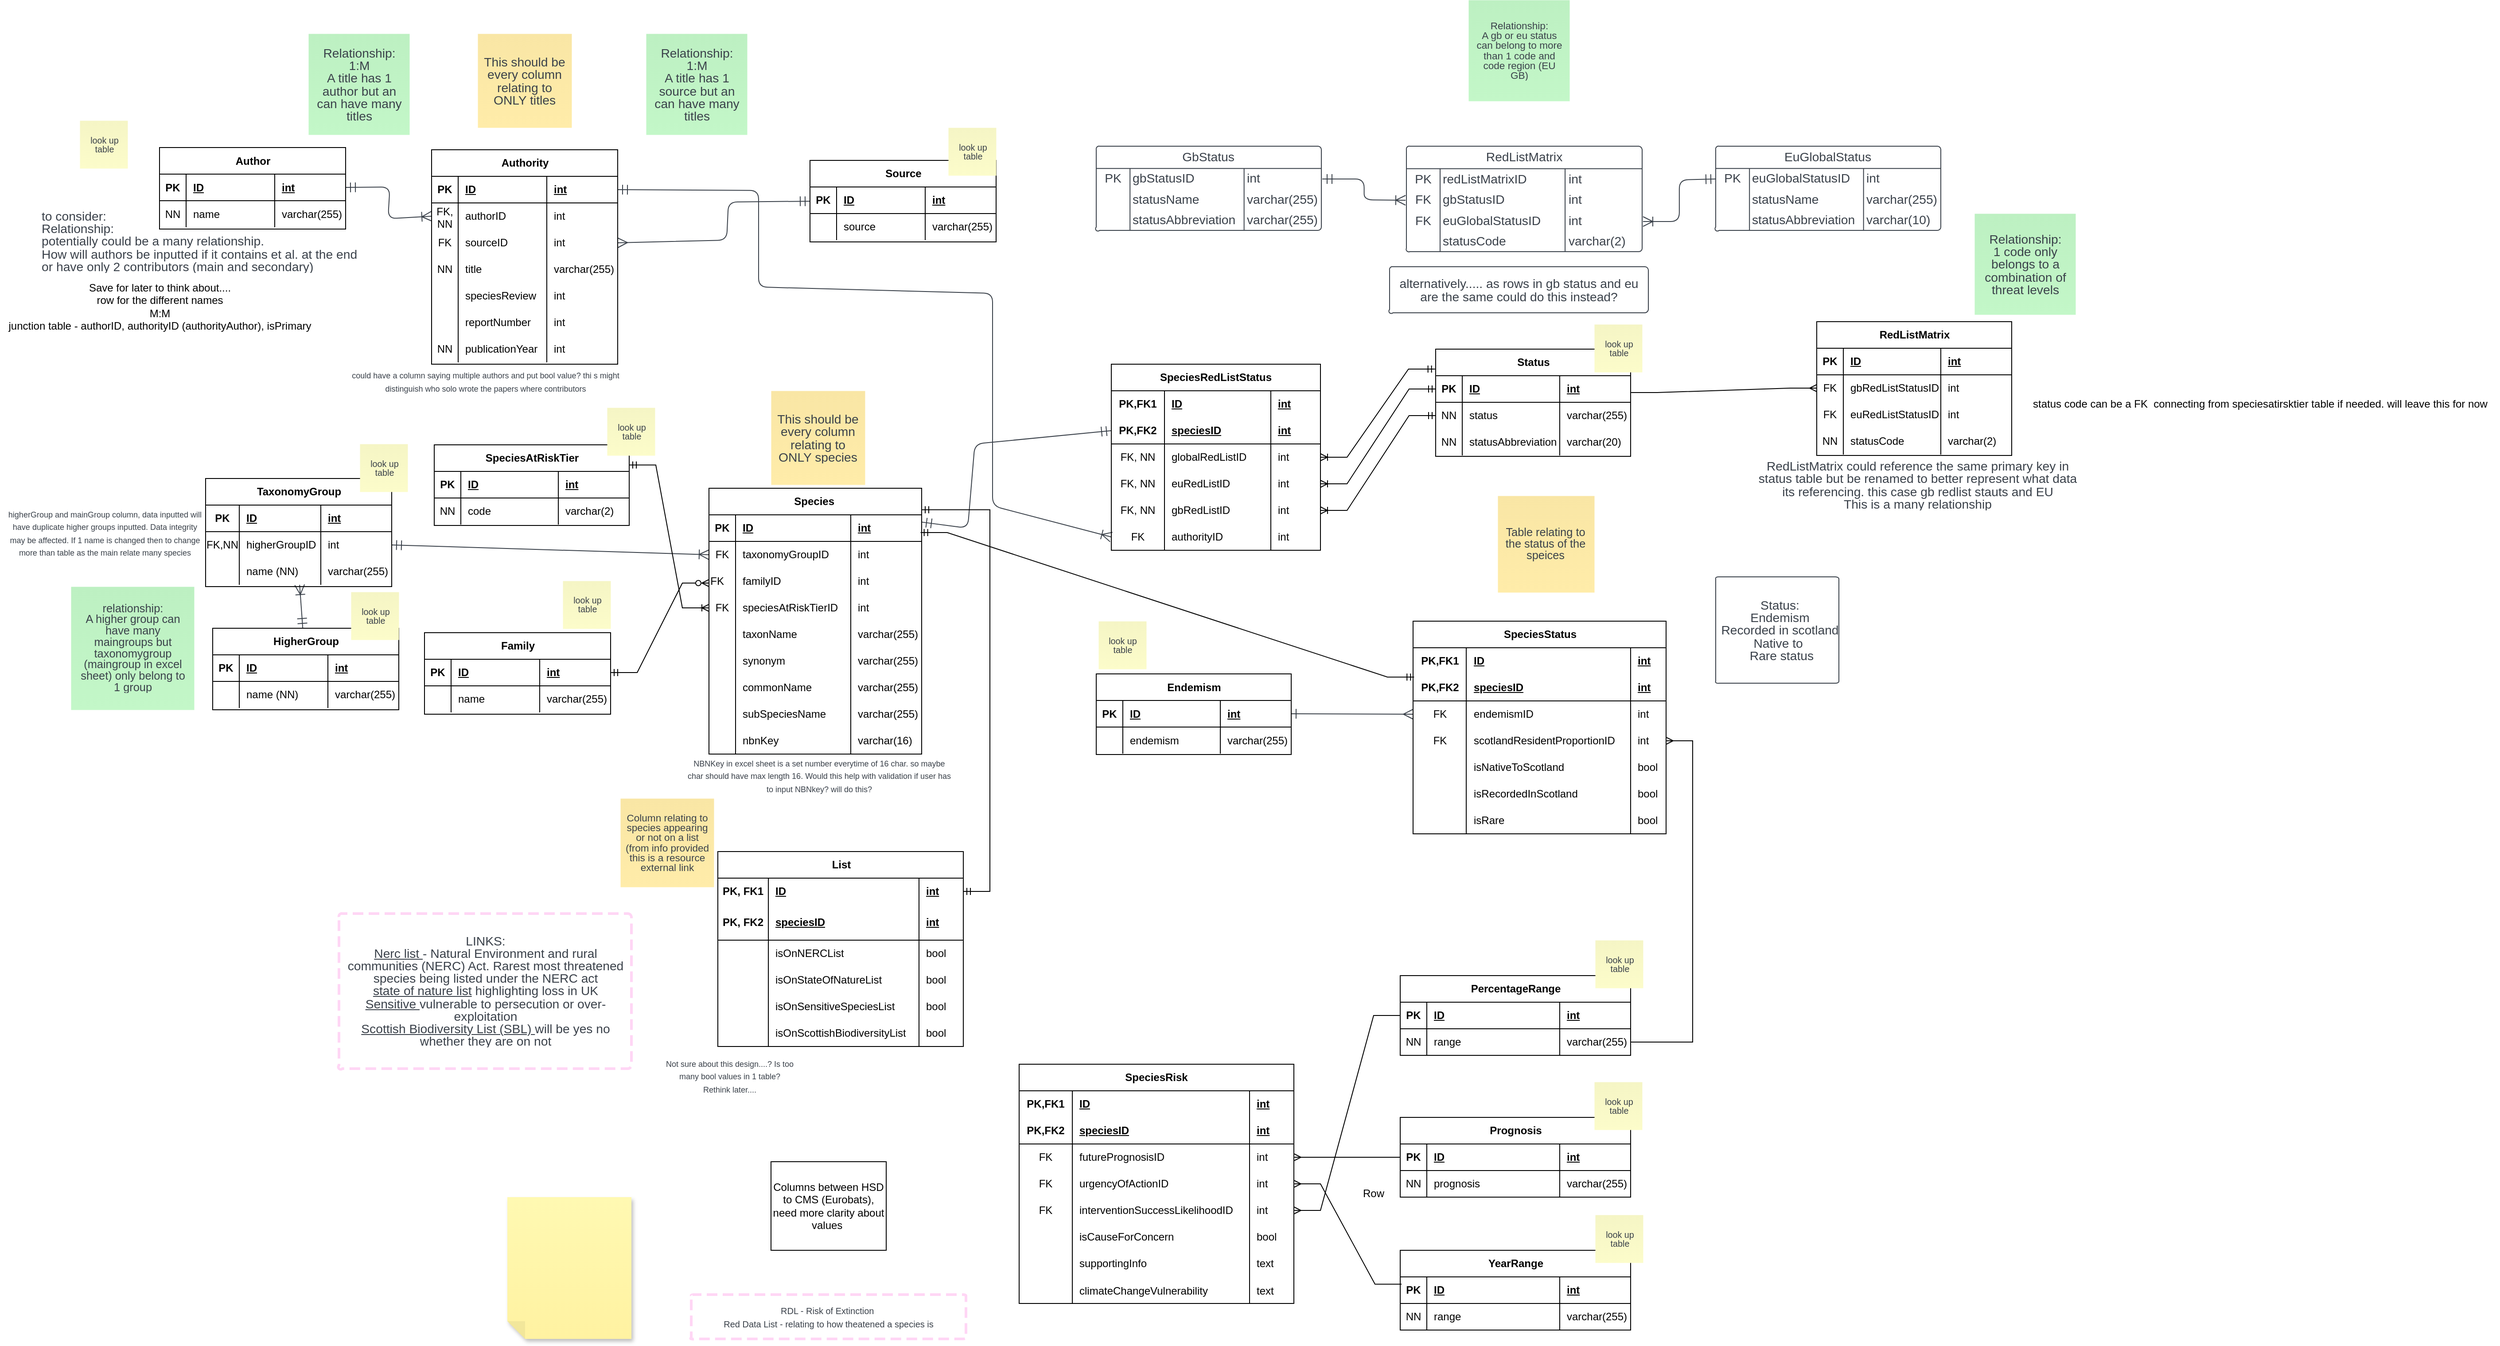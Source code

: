 <mxfile version="22.1.18" type="github">
  <diagram name="Page-1" id="xxfuR-ehQB-XQIQLsGS5">
    <mxGraphModel dx="2959" dy="910" grid="1" gridSize="10" guides="1" tooltips="1" connect="1" arrows="1" fold="1" page="1" pageScale="1" pageWidth="850" pageHeight="1100" math="0" shadow="0">
      <root>
        <mxCell id="0" />
        <mxCell id="1" parent="0" />
        <UserObject label="" tags="Background" id="kM-dnyQpBH9FWExTlrBT-28">
          <mxCell style="vsdxID=1;fillColor=none;gradientColor=none;fillOpacity=0;strokeOpacity=0;spacingTop=-3;spacingBottom=-3;spacingLeft=-3;spacingRight=-3;points=[[0,0.5,0],[1,0.5,0],[0.5,1,0],[0.5,0,0]];labelBackgroundColor=none;rounded=1;strokeColor=none;html=1;whiteSpace=wrap;" vertex="1" parent="1">
            <mxGeometry x="-258" y="679" width="230" height="120" as="geometry" />
          </mxCell>
        </UserObject>
        <mxCell id="kM-dnyQpBH9FWExTlrBT-29" style="vsdxID=2;fillColor=#ffffff;gradientColor=none;fillOpacity=0;strokeOpacity=0;shape=stencil(vVTRcoMgEPwaHmWAsxqf0/QH+gVMJMqUioO0sfn6Yo46YmoefYPb5ZY9XAkch1b2igg2eGc/1FXXviXwSoTQXauc9mFF4ETgeLFONc5+dTXuexmYgt0rqsYzfGILJt35Xd8U1hgFXr4ggCc/7fekOEYcoR/cAY3cN+SGVpNI5HKaI9vNdB4rM6Mok4ax/ZjJUQ+Zs156bbsEM9I1KgtK2cXIJoGGq1L9osyXdzO6W/ioDhTgH+kNI1WVOslpfkidsI3J7OBlrV0VVDx9lvLBDROJm8fpzBo72Fl/FH/aG274yo2gRfo2W9PZwcvzuITFPZeYWG0MxnqJr3McSvgPgNMv);spacingTop=-3;spacingBottom=-3;spacingLeft=-3;spacingRight=-3;points=[[0,0.5,0],[1,0.5,0],[0.5,1,0],[0.5,0,0]];labelBackgroundColor=none;rounded=1;html=1;whiteSpace=wrap;" vertex="1" parent="kM-dnyQpBH9FWExTlrBT-28">
          <mxGeometry width="228" height="101" as="geometry" />
        </mxCell>
        <mxCell id="kM-dnyQpBH9FWExTlrBT-30" value="&lt;div style=&quot;&quot;&gt;&lt;p style=&quot;text-align: center; margin: 0px; text-indent: 0px; vertical-align: middle; direction: ltr;&quot;&gt;&lt;font style=&quot;font-family: Arial; color: rgb(58, 65, 74); direction: ltr; letter-spacing: 0px; line-height: 100%; opacity: 1; font-size: 9px;&quot;&gt;higherGroup and mainGroup column, data inputted will have duplicate higher groups inputted. Data integrity may be affected. If 1 name is changed then to change more than table as the main relate many species &lt;/font&gt;&lt;/p&gt;&lt;/div&gt;" style="text;vsdxID=1;fillColor=none;gradientColor=none;fillOpacity=0;strokeOpacity=0;spacingTop=-3;spacingBottom=-3;spacingLeft=-3;spacingRight=-3;points=[[0,0.5,0],[1,0.5,0],[0.5,1,0],[0.5,0,0]];labelBackgroundColor=none;rounded=1;strokeColor=none;html=1;whiteSpace=wrap;verticalAlign=middle;align=center;overflow=width;;html=1;" vertex="1" parent="kM-dnyQpBH9FWExTlrBT-28">
          <mxGeometry x="3.17" y="2.58" width="226.83" height="117.42" as="geometry" />
        </mxCell>
        <UserObject label="" tags="Background" id="kM-dnyQpBH9FWExTlrBT-113">
          <mxCell style="vsdxID=53;edgeStyle=none;startArrow=ERmandOne;endArrow=ERoneToMany;startSize=9;endSize=9;strokeColor=#3a414a;spacingTop=-3;spacingBottom=-3;spacingLeft=-3;spacingRight=-3;verticalAlign=middle;html=1;labelBackgroundColor=none;rounded=1;" edge="1" parent="1" source="kM-dnyQpBH9FWExTlrBT-787" target="kM-dnyQpBH9FWExTlrBT-805">
            <mxGeometry relative="1" as="geometry">
              <mxPoint y="-1" as="offset" />
              <Array as="points" />
              <mxPoint x="87" y="846" as="sourcePoint" />
              <mxPoint x="87" y="783" as="targetPoint" />
            </mxGeometry>
          </mxCell>
        </UserObject>
        <UserObject label="" tags="Background" id="kM-dnyQpBH9FWExTlrBT-114">
          <mxCell style="vsdxID=54;edgeStyle=none;startArrow=ERmandOne;endArrow=ERoneToMany;startSize=9;endSize=9;strokeColor=#3a414a;spacingTop=-3;spacingBottom=-3;spacingLeft=-3;spacingRight=-3;verticalAlign=middle;html=1;labelBackgroundColor=none;rounded=1;exitX=1;exitY=0.5;exitDx=0;exitDy=0;entryX=0;entryY=0.5;entryDx=0;entryDy=0;" edge="1" parent="1" source="kM-dnyQpBH9FWExTlrBT-801" target="kM-dnyQpBH9FWExTlrBT-815">
            <mxGeometry relative="1" as="geometry">
              <mxPoint as="offset" />
              <Array as="points" />
              <mxPoint x="444" y="786" as="sourcePoint" />
              <mxPoint x="533" y="786" as="targetPoint" />
            </mxGeometry>
          </mxCell>
        </UserObject>
        <UserObject label="" tags="Background" id="kM-dnyQpBH9FWExTlrBT-115">
          <mxCell style="vsdxID=55;fillColor=none;gradientColor=none;strokeColor=none;strokeWidth=0;spacingTop=-3;spacingBottom=-3;spacingLeft=-3;spacingRight=-3;points=[[0,0.5,0],[1,0.5,0],[0.5,1,0],[0.5,0,0]];labelBackgroundColor=none;rounded=0;html=1;whiteSpace=wrap;" vertex="1" parent="1">
            <mxGeometry x="610" y="580" width="106" height="106" as="geometry" />
          </mxCell>
        </UserObject>
        <mxCell id="kM-dnyQpBH9FWExTlrBT-116" style="vsdxID=56;fillColor=#ffeca9;gradientColor=#f9e6a5;gradientDirection=north;shape=stencil(UzV2Ls5ILEhVNTIoLinKz04tz0wpyVA1dlE1MsrMy0gtyiwBslSNXVWNndPyi1LTi/JL81Ig/IJEkEoQKze/DGRCBUSfAUiHkUElMs8NojAnMw9JoaWlnqUF+YpBIua4NRiQrxjFGUAGwqdpmTk5kIBClkcPGaAQJFSNXQE=);strokeColor=none;strokeWidth=0;spacingTop=-3;spacingBottom=-3;spacingLeft=-3;spacingRight=-3;points=[[0,0.5,0],[1,0.5,0],[0.5,1,0],[0.5,0,0]];labelBackgroundColor=none;rounded=0;html=1;whiteSpace=wrap;" vertex="1" parent="kM-dnyQpBH9FWExTlrBT-115">
          <mxGeometry width="106" height="106" as="geometry" />
        </mxCell>
        <mxCell id="kM-dnyQpBH9FWExTlrBT-117" value="&lt;div style=&quot;font-size: 1px&quot;&gt;&lt;p style=&quot;text-align:center;margin-left:0;margin-right:0;margin-top:0px;margin-bottom:0px;text-indent:0;vertical-align:middle;direction:ltr;&quot;&gt;&lt;font style=&quot;font-size:14.11px;font-family:Arial;color:#3a414a;direction:ltr;letter-spacing:0px;line-height:100%;opacity:1&quot;&gt;This should be every column relating to ONLY species&lt;/font&gt;&lt;/p&gt;&lt;/div&gt;" style="text;vsdxID=55;fillColor=none;gradientColor=none;strokeColor=none;strokeWidth=0;spacingTop=-3;spacingBottom=-3;spacingLeft=-3;spacingRight=-3;points=[[0,0.5,0],[1,0.5,0],[0.5,1,0],[0.5,0,0]];labelBackgroundColor=none;rounded=0;html=1;whiteSpace=wrap;verticalAlign=middle;align=center;overflow=width;;html=1;" vertex="1" parent="kM-dnyQpBH9FWExTlrBT-115">
          <mxGeometry x="5.3" y="5.17" width="95.89" height="95.89" as="geometry" />
        </mxCell>
        <UserObject label="" tags="Background" id="kM-dnyQpBH9FWExTlrBT-118">
          <mxCell style="vsdxID=57;fillColor=none;gradientColor=none;strokeColor=none;strokeWidth=0;spacingTop=-3;spacingBottom=-3;spacingLeft=-3;spacingRight=-3;points=[[0,0.5,0],[1,0.5,0],[0.5,1,0],[0.5,0,0]];labelBackgroundColor=none;rounded=0;html=1;whiteSpace=wrap;" vertex="1" parent="1">
            <mxGeometry x="-180" y="801" width="139" height="139" as="geometry" />
          </mxCell>
        </UserObject>
        <mxCell id="kM-dnyQpBH9FWExTlrBT-119" style="vsdxID=58;fillColor=#c3f7c8;gradientColor=#bdf0c2;gradientDirection=north;shape=stencil(nZBRDoQgDERP03+WHsHFe5iISyOCQdT19kIaIxq//Jtp3zTpAFaTaUYNUkwx+F6v1EYD+AUpyRkdKCYFqACrzgf9C352LfuxyWRWg1/yhT/nRE5IsZWuZtCSK8CPeI0e/hF+jV7AJM4PO7KWCyr390bSiNtEtQM=);strokeColor=none;strokeWidth=0;spacingTop=-3;spacingBottom=-3;spacingLeft=-3;spacingRight=-3;points=[[0,0.5,0],[1,0.5,0],[0.5,1,0],[0.5,0,0]];labelBackgroundColor=none;rounded=0;html=1;whiteSpace=wrap;" vertex="1" parent="kM-dnyQpBH9FWExTlrBT-118">
          <mxGeometry width="139" height="139" as="geometry" />
        </mxCell>
        <mxCell id="kM-dnyQpBH9FWExTlrBT-120" value="&lt;div style=&quot;font-size: 1px&quot;&gt;&lt;p style=&quot;text-align:center;margin-left:0;margin-right:0;margin-top:0px;margin-bottom:0px;text-indent:0;vertical-align:middle;direction:ltr;&quot;&gt;&lt;font style=&quot;font-size:12.7px;font-family:Arial;color:#3a414a;direction:ltr;letter-spacing:0px;line-height:100%;opacity:1&quot;&gt;relationship: &lt;br/&gt;A higher group can have many maingroups but taxonomygroup (maingroup in excel sheet) only belong to 1 group&lt;/font&gt;&lt;/p&gt;&lt;/div&gt;" style="text;vsdxID=57;fillColor=none;gradientColor=none;strokeColor=none;strokeWidth=0;spacingTop=-3;spacingBottom=-3;spacingLeft=-3;spacingRight=-3;points=[[0,0.5,0],[1,0.5,0],[0.5,1,0],[0.5,0,0]];labelBackgroundColor=none;rounded=0;html=1;whiteSpace=wrap;verticalAlign=middle;align=center;overflow=width;;html=1;" vertex="1" parent="kM-dnyQpBH9FWExTlrBT-118">
          <mxGeometry x="6.98" y="6.29" width="125.73" height="125.73" as="geometry" />
        </mxCell>
        <UserObject label="" tags="Background" id="kM-dnyQpBH9FWExTlrBT-200">
          <mxCell style="vsdxID=108;fillColor=none;gradientColor=none;fillOpacity=0;strokeColor=none;strokeWidth=0;spacingTop=-3;spacingBottom=-3;spacingLeft=-3;spacingRight=-3;points=[[0,0.5,0],[1,0.5,0],[0.5,1,0],[0.5,0,0]];labelBackgroundColor=none;rounded=1;html=1;whiteSpace=wrap;" vertex="1" parent="1">
            <mxGeometry x="-216" y="370" width="370" height="80" as="geometry" />
          </mxCell>
        </UserObject>
        <mxCell id="kM-dnyQpBH9FWExTlrBT-201" style="vsdxID=109;fillColor=#ffffff;gradientColor=none;fillOpacity=0;shape=stencil(vVPbcoMgFPwaHmW4xCrPafID+QKmnihTKg7SxvTrizkmI8bm0Tc4u7Ds4SyR+77RHRDB+uDdJ1xMFRoi34kQpm3AmxBXRB6I3J+dh9q777bCfacjU7BbBSo8w0e2YNp/nMwvYI1RyYscATz55X5GxWHCEbriDolHJMZ7RoU7kZYFcv1E3lGusDJROGUyuW66fMj0YPrMu6CDcW2CWe1ryKJUdra6TqD+AtDNynz+OGvamQtVUlWsSK864ZS/pU5ympepE7bWlw2MLIXVix+J7X7ywXeJj+e+PAQ28LIch7v2f/MlUjfy8fbVWVWbfcqLjMTFLYmYUWMtBnmOL5MbS5h6efgD);strokeColor=none;strokeWidth=0;spacingTop=-3;spacingBottom=-3;spacingLeft=-3;spacingRight=-3;points=[[0,0.5,0],[1,0.5,0],[0.5,1,0],[0.5,0,0]];labelBackgroundColor=none;rounded=1;html=1;whiteSpace=wrap;" vertex="1" parent="kM-dnyQpBH9FWExTlrBT-200">
          <mxGeometry width="368" height="76" as="geometry" />
        </mxCell>
        <mxCell id="kM-dnyQpBH9FWExTlrBT-202" value="&lt;div style=&quot;font-size: 1px&quot;&gt;&lt;p style=&quot;text-align:left;margin-left:0;margin-right:0;margin-top:0px;margin-bottom:0px;text-indent:0;vertical-align:middle;direction:ltr;&quot;&gt;&lt;font style=&quot;font-size:14.11px;font-family:Arial;color:#3a414a;direction:ltr;letter-spacing:0px;line-height:100%;opacity:1&quot;&gt;to consider: &lt;br&gt;Relationship: &lt;br&gt;potentially could be a many relationship.&lt;br&gt;How will authors be inputted if it contains et al. at the end or have only 2 contributors (main and secondary)&lt;/font&gt;&lt;/p&gt;&lt;/div&gt;" style="text;vsdxID=108;fillColor=none;gradientColor=none;fillOpacity=0;strokeColor=none;strokeWidth=0;spacingTop=-3;spacingBottom=-3;spacingLeft=-3;spacingRight=-3;points=[[0,0.5,0],[1,0.5,0],[0.5,1,0],[0.5,0,0]];labelBackgroundColor=none;rounded=1;html=1;whiteSpace=wrap;verticalAlign=middle;align=left;overflow=width;;html=1;" vertex="1" parent="kM-dnyQpBH9FWExTlrBT-200">
          <mxGeometry x="3.17" y="2.98" width="366.83" height="77.02" as="geometry" />
        </mxCell>
        <UserObject label="" tags="Background" id="kM-dnyQpBH9FWExTlrBT-203">
          <mxCell style="vsdxID=110;edgeStyle=none;startArrow=ERmandOne;endArrow=ERoneToMany;startSize=9;endSize=9;strokeColor=#3a414a;spacingTop=-3;spacingBottom=-3;spacingLeft=-3;spacingRight=-3;verticalAlign=middle;html=1;labelBackgroundColor=none;rounded=1;entryX=0;entryY=0.5;entryDx=0;entryDy=0;exitX=1;exitY=0.5;exitDx=0;exitDy=0;" edge="1" parent="1" source="kM-dnyQpBH9FWExTlrBT-779" target="kM-dnyQpBH9FWExTlrBT-754">
            <mxGeometry relative="1" as="geometry">
              <mxPoint y="-1" as="offset" />
              <Array as="points">
                <mxPoint x="180" y="350" />
                <mxPoint x="177.79" y="385.85" />
              </Array>
              <mxPoint x="140" y="356" as="sourcePoint" />
              <mxPoint x="215" y="386" as="targetPoint" />
            </mxGeometry>
          </mxCell>
        </UserObject>
        <UserObject label="" tags="Background" id="kM-dnyQpBH9FWExTlrBT-204">
          <mxCell style="vsdxID=111;edgeStyle=none;startArrow=ERmandOne;endArrow=ERmany;startSize=9;endSize=9;strokeColor=#3a414a;spacingTop=-3;spacingBottom=-3;spacingLeft=-3;spacingRight=-3;verticalAlign=middle;html=1;labelBackgroundColor=none;rounded=1;entryX=1;entryY=0.5;entryDx=0;entryDy=0;" edge="1" parent="1" source="kM-dnyQpBH9FWExTlrBT-727" target="kM-dnyQpBH9FWExTlrBT-758">
            <mxGeometry relative="1" as="geometry">
              <mxPoint x="-1" as="offset" />
              <Array as="points">
                <mxPoint x="561.95" y="367" />
                <mxPoint x="560" y="410" />
              </Array>
              <mxPoint x="641" y="367" as="sourcePoint" />
              <mxPoint x="482" y="418" as="targetPoint" />
            </mxGeometry>
          </mxCell>
        </UserObject>
        <UserObject label="" tags="Background" id="kM-dnyQpBH9FWExTlrBT-205">
          <mxCell style="vsdxID=112;fillColor=none;gradientColor=none;strokeColor=none;strokeWidth=0;spacingTop=-3;spacingBottom=-3;spacingLeft=-3;spacingRight=-3;points=[[0,0.5,0],[1,0.5,0],[0.5,1,0],[0.5,0,0]];labelBackgroundColor=none;rounded=0;html=1;whiteSpace=wrap;" vertex="1" parent="1">
            <mxGeometry x="469" y="177" width="114" height="114" as="geometry" />
          </mxCell>
        </UserObject>
        <mxCell id="kM-dnyQpBH9FWExTlrBT-206" style="vsdxID=113;fillColor=#c3f7c8;gradientColor=#bdf0c2;gradientDirection=north;shape=stencil(nZBRDoQgDERP03+WHsHFe5iISyOCQdT19kIaIxq//Jtp3zTpAFaTaUYNUkwx+F6v1EYD+AUpyRkdKCYFqACrzgf9C352LfuxyWRWg1/yhT/nRE5IsZWuZtCSK8CPeI0e/hF+jV7AJM4PO7KWCyr390bSiNtEtQM=);strokeColor=none;strokeWidth=0;spacingTop=-3;spacingBottom=-3;spacingLeft=-3;spacingRight=-3;points=[[0,0.5,0],[1,0.5,0],[0.5,1,0],[0.5,0,0]];labelBackgroundColor=none;rounded=0;html=1;whiteSpace=wrap;" vertex="1" parent="kM-dnyQpBH9FWExTlrBT-205">
          <mxGeometry width="114" height="114" as="geometry" />
        </mxCell>
        <mxCell id="kM-dnyQpBH9FWExTlrBT-207" value="&lt;div style=&quot;font-size: 1px&quot;&gt;&lt;p style=&quot;text-align:center;margin-left:0;margin-right:0;margin-top:0px;margin-bottom:0px;text-indent:0;vertical-align:middle;direction:ltr;&quot;&gt;&lt;font style=&quot;font-size:14.11px;font-family:Arial;color:#3a414a;direction:ltr;letter-spacing:0px;line-height:100%;opacity:1&quot;&gt;Relationship: &lt;br/&gt;1:M&lt;br/&gt;A title has 1 source but an can have many titles&lt;/font&gt;&lt;/p&gt;&lt;/div&gt;" style="text;vsdxID=112;fillColor=none;gradientColor=none;strokeColor=none;strokeWidth=0;spacingTop=-3;spacingBottom=-3;spacingLeft=-3;spacingRight=-3;points=[[0,0.5,0],[1,0.5,0],[0.5,1,0],[0.5,0,0]];labelBackgroundColor=none;rounded=0;html=1;whiteSpace=wrap;verticalAlign=middle;align=center;overflow=width;;html=1;" vertex="1" parent="kM-dnyQpBH9FWExTlrBT-205">
          <mxGeometry x="5.71" y="5.42" width="102.87" height="102.87" as="geometry" />
        </mxCell>
        <UserObject label="" tags="Background" id="kM-dnyQpBH9FWExTlrBT-208">
          <mxCell style="vsdxID=114;fillColor=none;gradientColor=none;strokeColor=none;strokeWidth=0;spacingTop=-3;spacingBottom=-3;spacingLeft=-3;spacingRight=-3;points=[[0,0.5,0],[1,0.5,0],[0.5,1,0],[0.5,0,0]];labelBackgroundColor=none;rounded=0;html=1;whiteSpace=wrap;" vertex="1" parent="1">
            <mxGeometry x="88" y="177" width="114" height="114" as="geometry" />
          </mxCell>
        </UserObject>
        <mxCell id="kM-dnyQpBH9FWExTlrBT-209" style="vsdxID=115;fillColor=#c3f7c8;gradientColor=#bdf0c2;gradientDirection=north;shape=stencil(nZBRDoQgDERP03+WHsHFe5iISyOCQdT19kIaIxq//Jtp3zTpAFaTaUYNUkwx+F6v1EYD+AUpyRkdKCYFqACrzgf9C352LfuxyWRWg1/yhT/nRE5IsZWuZtCSK8CPeI0e/hF+jV7AJM4PO7KWCyr390bSiNtEtQM=);strokeColor=none;strokeWidth=0;spacingTop=-3;spacingBottom=-3;spacingLeft=-3;spacingRight=-3;points=[[0,0.5,0],[1,0.5,0],[0.5,1,0],[0.5,0,0]];labelBackgroundColor=none;rounded=0;html=1;whiteSpace=wrap;" vertex="1" parent="kM-dnyQpBH9FWExTlrBT-208">
          <mxGeometry width="114" height="114" as="geometry" />
        </mxCell>
        <mxCell id="kM-dnyQpBH9FWExTlrBT-210" value="&lt;div style=&quot;font-size: 1px&quot;&gt;&lt;p style=&quot;text-align:center;margin-left:0;margin-right:0;margin-top:0px;margin-bottom:0px;text-indent:0;vertical-align:middle;direction:ltr;&quot;&gt;&lt;font style=&quot;font-size:14.11px;font-family:Arial;color:#3a414a;direction:ltr;letter-spacing:0px;line-height:100%;opacity:1&quot;&gt;Relationship: &lt;br/&gt;1:M&lt;br/&gt;A title has 1 author but an can have many titles&lt;/font&gt;&lt;/p&gt;&lt;/div&gt;" style="text;vsdxID=114;fillColor=none;gradientColor=none;strokeColor=none;strokeWidth=0;spacingTop=-3;spacingBottom=-3;spacingLeft=-3;spacingRight=-3;points=[[0,0.5,0],[1,0.5,0],[0.5,1,0],[0.5,0,0]];labelBackgroundColor=none;rounded=0;html=1;whiteSpace=wrap;verticalAlign=middle;align=center;overflow=width;;html=1;" vertex="1" parent="kM-dnyQpBH9FWExTlrBT-208">
          <mxGeometry x="5.71" y="5.42" width="102.87" height="102.87" as="geometry" />
        </mxCell>
        <UserObject label="" tags="Background" id="kM-dnyQpBH9FWExTlrBT-211">
          <mxCell style="vsdxID=116;fillColor=none;gradientColor=none;strokeColor=none;strokeWidth=0;spacingTop=-3;spacingBottom=-3;spacingLeft=-3;spacingRight=-3;points=[[0,0.5,0],[1,0.5,0],[0.5,1,0],[0.5,0,0]];labelBackgroundColor=none;rounded=1;html=1;whiteSpace=wrap;" vertex="1" parent="1">
            <mxGeometry x="564" y="990" width="300" height="103" as="geometry" />
          </mxCell>
        </UserObject>
        <mxCell id="kM-dnyQpBH9FWExTlrBT-212" style="vsdxID=117;fillColor=#FFFFFF;gradientColor=none;shape=stencil(vZNNkoIwEIVPkyWp/ACSteNcYE6QkhZSwxAqZEb09AYbR6LoTlmlux/98nWliVz3te6ACNZ7Z79hb0pfE/lBhDBtDc74cCJyQ+R6Zx1Uzv62JcadDkrBzhko8R8+qgXTbvtljoA5SQum5l+OIuzyY/9G9wG1DEsHjFD4icLQc3SbhJwWKHWTNqNMYmZSCMrTqNvUe0j0YPrEWa+9sW1Ua7SrIAlOya7RVVTq9wDdLM3nd2tMO4NQK1rkC9aLINdrXkmUikg4WxrLG0BujVX6lCOPOXLKsojjfi7/Bq9nuXsOF+8HzytbxTQpTSOYxcm8gePJhoTDeScvwe3ChhQuu9ycAA==);strokeColor=#3a414a;strokeWidth=0;spacingTop=-3;spacingBottom=-3;spacingLeft=-3;spacingRight=-3;points=[[0,0.5,0],[1,0.5,0],[0.5,1,0],[0.5,0,0]];labelBackgroundColor=none;rounded=1;html=1;whiteSpace=wrap;" vertex="1" parent="kM-dnyQpBH9FWExTlrBT-211">
          <mxGeometry width="180.0" height="68" as="geometry" />
        </mxCell>
        <mxCell id="kM-dnyQpBH9FWExTlrBT-213" value="&lt;div style=&quot;&quot;&gt;&lt;p style=&quot;text-align: center; margin: 0px; text-indent: 0px; vertical-align: middle; direction: ltr;&quot;&gt;&lt;font style=&quot;font-family: Arial; color: rgb(58, 65, 74); direction: ltr; letter-spacing: 0px; line-height: 100%; opacity: 1; font-size: 9px;&quot;&gt;NBNKey in excel sheet is a set number everytime of 16 char. so maybe char should have max length 16. Would this help with validation if user has to input NBNkey? will do this? &lt;/font&gt;&lt;/p&gt;&lt;/div&gt;" style="text;vsdxID=116;fillColor=none;gradientColor=none;strokeColor=none;strokeWidth=0;spacingTop=-3;spacingBottom=-3;spacingLeft=-3;spacingRight=-3;points=[[0,0.5,0],[1,0.5,0],[0.5,1,0],[0.5,0,0]];labelBackgroundColor=none;rounded=1;html=1;whiteSpace=wrap;verticalAlign=middle;align=center;overflow=width;;html=1;" vertex="1" parent="kM-dnyQpBH9FWExTlrBT-211">
          <mxGeometry x="-50" y="-10.0" width="300.81" height="68.54" as="geometry" />
        </mxCell>
        <UserObject label="" tags="Background" id="kM-dnyQpBH9FWExTlrBT-214">
          <mxCell style="vsdxID=118;fillColor=none;gradientColor=none;strokeColor=none;strokeWidth=0;spacingTop=-3;spacingBottom=-3;spacingLeft=-3;spacingRight=-3;points=[[0,0.5,0],[1,0.5,0],[0.5,1,0],[0.5,0,0]];labelBackgroundColor=none;rounded=0;html=1;whiteSpace=wrap;" vertex="1" parent="1">
            <mxGeometry x="279" y="177" width="106" height="106" as="geometry" />
          </mxCell>
        </UserObject>
        <mxCell id="kM-dnyQpBH9FWExTlrBT-215" style="vsdxID=119;fillColor=#ffeca9;gradientColor=#f9e6a5;gradientDirection=north;shape=stencil(UzV2Ls5ILEhVNTIoLinKz04tz0wpyVA1dlE1MsrMy0gtyiwBslSNXVWNndPyi1LTi/JL81Ig/IJEkEoQKze/DGRCBUSfAUiHkUElMs8NojAnMw9JoaWlnqUF+YpBIua4NRiQrxjFGUAGwqdpmTk5kIBClkcPGaAQJFSNXQE=);strokeColor=none;strokeWidth=0;spacingTop=-3;spacingBottom=-3;spacingLeft=-3;spacingRight=-3;points=[[0,0.5,0],[1,0.5,0],[0.5,1,0],[0.5,0,0]];labelBackgroundColor=none;rounded=0;html=1;whiteSpace=wrap;" vertex="1" parent="kM-dnyQpBH9FWExTlrBT-214">
          <mxGeometry width="106" height="106" as="geometry" />
        </mxCell>
        <mxCell id="kM-dnyQpBH9FWExTlrBT-216" value="&lt;div style=&quot;font-size: 1px&quot;&gt;&lt;p style=&quot;text-align:center;margin-left:0;margin-right:0;margin-top:0px;margin-bottom:0px;text-indent:0;vertical-align:middle;direction:ltr;&quot;&gt;&lt;font style=&quot;font-size:14.11px;font-family:Arial;color:#3a414a;direction:ltr;letter-spacing:0px;line-height:100%;opacity:1&quot;&gt;This should be every column relating to ONLY titles&lt;/font&gt;&lt;/p&gt;&lt;/div&gt;" style="text;vsdxID=118;fillColor=none;gradientColor=none;strokeColor=none;strokeWidth=0;spacingTop=-3;spacingBottom=-3;spacingLeft=-3;spacingRight=-3;points=[[0,0.5,0],[1,0.5,0],[0.5,1,0],[0.5,0,0]];labelBackgroundColor=none;rounded=0;html=1;whiteSpace=wrap;verticalAlign=middle;align=center;overflow=width;;html=1;" vertex="1" parent="kM-dnyQpBH9FWExTlrBT-214">
          <mxGeometry x="5.3" y="5.17" width="95.89" height="95.89" as="geometry" />
        </mxCell>
        <UserObject label="" tags="Background" id="kM-dnyQpBH9FWExTlrBT-217">
          <mxCell style="vsdxID=120;fillColor=none;gradientColor=none;strokeColor=none;spacingTop=-3;spacingBottom=-3;spacingLeft=-3;spacingRight=-3;points=[[0,0.5,0],[1,0.5,0],[0.5,1,0],[0.5,0,0],[0.37,0.85,0]];labelBackgroundColor=none;rounded=1;html=1;whiteSpace=wrap;" vertex="1" parent="1">
            <mxGeometry x="977" y="304" width="254" height="95" as="geometry" />
          </mxCell>
        </UserObject>
        <mxCell id="kM-dnyQpBH9FWExTlrBT-218" style="vsdxID=121;fillColor=#FFFFFF;gradientColor=none;shape=stencil(vZTRcoMgEEW/hkcZZKsJz2n6A/kCphJlSsVB2ph+fdG1DtiYR33Cu5e9HMaVwKlvZKcIZ7139kPddOUbAq+Ec902ymkfVgTOBE5X61Tt7Fdb4Xsng5OzSVEV7slHN2fSvV/0j0IN6JGJ+CnRhF0+7feYPqCXYen+t1McJuENvaHtGDh7c8rnTm7xA6CyWIqk4dx+yOSg+8xZL722bVIz0tUqC0nZ1cg6KfU3pbpIzuOzGd1GHOL4MHmDozikHC80L1IOtnExO6Css0VJGTylgTUNS2n+Xc4SsQPNRvRDFkaFSFk4LdMvbOtudkB5PithMQ0ojq42Jq6sRzlI+BuA8y8=);strokeColor=#3a414a;spacingTop=-3;spacingBottom=-3;spacingLeft=-3;spacingRight=-3;points=[[0,0.5,0],[1,0.5,0],[0.5,1,0],[0.5,0,0]];labelBackgroundColor=none;rounded=1;html=1;whiteSpace=wrap;" vertex="1" parent="kM-dnyQpBH9FWExTlrBT-217">
          <mxGeometry width="254" height="95" as="geometry" />
        </mxCell>
        <mxCell id="kM-dnyQpBH9FWExTlrBT-219" style="vsdxID=122;fillColor=#FFFFFF;gradientColor=none;shape=stencil(vZNBkoMgEEVPw1IK6FHDOslcICegRqLUGLGQmZg5fdC2LHFilu7o/h++r8smcOwq1WoiWOed/dZ3U/iKwIkIYZpKO+PDicCZwPFqnS6d/WkKrFsVnIKNHV3gHT64BVPu62L+NPYYBZ6nKODNm/0dEvtJR+mBFVCZj41P9IanhpDJy6nI0O5mPwB2ZksaPTg93yeqN13irFfe2CbSauVKnYSk5FqrMpK6u9btos2X31abZsEhDy+TNzjSPOb4oDyNOdjGYHZAWWfLjDJ4SwNrGhbT/BvOHLEDzUb0SxZGpYxZBM3iP2xrNjugvN+VcBiXcixwn5faeoFDC5cfzk8=);strokeColor=#3a414a;spacingTop=-3;spacingBottom=-3;spacingLeft=-3;spacingRight=-3;points=[[0,0.5,0],[1,0.5,0],[0.5,1,0],[0.5,0,0]];labelBackgroundColor=none;rounded=1;html=1;whiteSpace=wrap;" vertex="1" parent="kM-dnyQpBH9FWExTlrBT-217">
          <mxGeometry width="254" height="95" as="geometry" />
        </mxCell>
        <mxCell id="kM-dnyQpBH9FWExTlrBT-220" style="vsdxID=123;fillColor=#FFFFFF;gradientColor=none;shape=stencil(hZBLDsIwDERP422V2HzEupQLcIKIGBIBSZUGWjg9acyiYsPOM/Msf4DawZmeAdWQU7zy6G12QHtA9MFx8rlUQB1Qe46JLyk+ghXdm0Kiqg5b6dEzjcqk09G/WTzVkN6uJZDOe3zOE6dvLtFLFG6a1a46B4FvPixgrf7gpaiLVSE3LbPfI4olD6DuAw==);strokeColor=#3a414a;spacingTop=-3;spacingBottom=-3;spacingLeft=-3;spacingRight=-3;points=[[0,0.5,0],[1,0.5,0],[0.5,1,0],[0.5,0,0]];labelBackgroundColor=none;rounded=1;html=1;whiteSpace=wrap;" vertex="1" parent="kM-dnyQpBH9FWExTlrBT-217">
          <mxGeometry width="254" height="95" as="geometry" />
        </mxCell>
        <mxCell id="kM-dnyQpBH9FWExTlrBT-221" style="vsdxID=124;fillColor=#FFFFFF;gradientColor=none;shape=stencil(dY/NDsIgEISfZq/NsvgTz7W+QJ+AyCpEhYbi79NL2R4aE287M98EBnQ7OjMwEI45xQs/vc0O9B6IfHCcfC4X6A50e4qJzynegxU9mEISVoetdNREE5p07P2HxcNGq+1aAmne4mN68TV35uwtkjbNaledg9BXH/7TCnHJlqN+qwpZtMx+JxRL5uvuCw==);strokeColor=#3a414a;spacingTop=-3;spacingBottom=-3;spacingLeft=-3;spacingRight=-3;points=[[0,0.5,0],[1,0.5,0],[0.5,1,0],[0.5,0,0]];labelBackgroundColor=none;rounded=1;html=1;whiteSpace=wrap;" vertex="1" parent="kM-dnyQpBH9FWExTlrBT-217">
          <mxGeometry width="254" height="95" as="geometry" />
        </mxCell>
        <mxCell id="kM-dnyQpBH9FWExTlrBT-222" style="vsdxID=125;fillColor=#FFFFFF;gradientColor=none;shape=stencil(fZBNEsIgDIVPky0TiEVd13oBT8AICqNCh+Lv6aVk03HhLvnee5MfoH7yZnSgcCo5Xdwz2OKBdqBUiN7lUGoFNAD1p5TdOad7tNyPpjoVNuIsZ+TsVmjy8RA+jhkKkuuOBU7e0mOe+GJdd0JvWH4zUVqsto3sOXAN8W9AIi7ttWjLtYbvWmq/h1TET6DhCw==);strokeColor=#3a414a;spacingTop=-3;spacingBottom=-3;spacingLeft=-3;spacingRight=-3;points=[[0,0.5,0],[1,0.5,0],[0.5,1,0],[0.5,0,0]];labelBackgroundColor=none;rounded=1;html=1;whiteSpace=wrap;" vertex="1" parent="kM-dnyQpBH9FWExTlrBT-217">
          <mxGeometry width="254" height="95" as="geometry" />
        </mxCell>
        <mxCell id="kM-dnyQpBH9FWExTlrBT-223" style="vsdxID=126;fillColor=none;gradientColor=none;strokeColor=none;spacingTop=-3;spacingBottom=-3;spacingLeft=-3;spacingRight=-3;points=[[0,0.5,0],[1,0.5,0],[0.5,1,0],[0.5,0,0]];labelBackgroundColor=none;rounded=1;html=1;whiteSpace=wrap;" vertex="1" parent="kM-dnyQpBH9FWExTlrBT-217">
          <mxGeometry width="254" height="95" as="geometry" />
        </mxCell>
        <mxCell id="kM-dnyQpBH9FWExTlrBT-224" value="&lt;div style=&quot;font-size: 1px&quot;&gt;&lt;p style=&quot;text-align:center;margin-left:0;margin-right:0;margin-top:0px;margin-bottom:0px;text-indent:0;vertical-align:middle;direction:ltr;&quot;&gt;&lt;font style=&quot;font-size:14.11px;font-family:Arial;color:#3a414a;direction:ltr;letter-spacing:0px;line-height:100%;opacity:1&quot;&gt;GbStatus&lt;/font&gt;&lt;/p&gt;&lt;/div&gt;" style="text;vsdxID=126;fillColor=none;gradientColor=none;strokeColor=none;spacingTop=-3;spacingBottom=-3;spacingLeft=-3;spacingRight=-3;points=[[0,0.5,0],[1,0.5,0],[0.5,1,0],[0.5,0,0]];labelBackgroundColor=none;rounded=1;html=1;whiteSpace=wrap;verticalAlign=middle;align=center;overflow=width;;html=1;" vertex="1" parent="kM-dnyQpBH9FWExTlrBT-223">
          <mxGeometry x="6.35" y="-0.89" width="241.3" height="25.4" as="geometry" />
        </mxCell>
        <mxCell id="kM-dnyQpBH9FWExTlrBT-225" style="vsdxID=127;fillColor=none;gradientColor=none;strokeColor=none;spacingTop=-3;spacingBottom=-3;spacingLeft=-3;spacingRight=-3;points=[[0,0.5,0],[1,0.5,0],[0.5,1,0],[0.5,0,0]];labelBackgroundColor=none;rounded=1;html=1;whiteSpace=wrap;" vertex="1" parent="kM-dnyQpBH9FWExTlrBT-217">
          <mxGeometry width="254" height="95" as="geometry" />
        </mxCell>
        <mxCell id="kM-dnyQpBH9FWExTlrBT-226" value="&lt;div style=&quot;font-size: 1px&quot;&gt;&lt;p style=&quot;text-align:center;margin-left:0;margin-right:0;margin-top:0px;margin-bottom:0px;text-indent:0;vertical-align:middle;direction:ltr;&quot;&gt;&lt;font style=&quot;font-size:14.11px;font-family:Arial;color:#3a414a;direction:ltr;letter-spacing:0px;line-height:100%;opacity:1&quot;&gt;PK&lt;/font&gt;&lt;/p&gt;&lt;/div&gt;" style="text;vsdxID=127;fillColor=none;gradientColor=none;strokeColor=none;spacingTop=-3;spacingBottom=-3;spacingLeft=-3;spacingRight=-3;points=[[0,0.5,0],[1,0.5,0],[0.5,1,0],[0.5,0,0]];labelBackgroundColor=none;rounded=1;html=1;whiteSpace=wrap;verticalAlign=middle;align=center;overflow=width;;html=1;" vertex="1" parent="kM-dnyQpBH9FWExTlrBT-225">
          <mxGeometry x="3.17" y="26.11" width="31.75" height="20.32" as="geometry" />
        </mxCell>
        <mxCell id="kM-dnyQpBH9FWExTlrBT-227" style="vsdxID=128;fillColor=none;gradientColor=none;strokeColor=none;spacingTop=-3;spacingBottom=-3;spacingLeft=-3;spacingRight=-3;points=[[0,0.5,0],[1,0.5,0],[0.5,1,0],[0.5,0,0]];labelBackgroundColor=none;rounded=1;html=1;whiteSpace=wrap;" vertex="1" parent="kM-dnyQpBH9FWExTlrBT-217">
          <mxGeometry width="254" height="95" as="geometry" />
        </mxCell>
        <mxCell id="kM-dnyQpBH9FWExTlrBT-228" value="&lt;div style=&quot;font-size: 1px&quot;&gt;&lt;p style=&quot;text-align:left;margin-left:0;margin-right:0;margin-top:0px;margin-bottom:0px;text-indent:0;vertical-align:middle;direction:ltr;&quot;&gt;&lt;font style=&quot;font-size:14.11px;font-family:Arial;color:#3a414a;direction:ltr;letter-spacing:0px;line-height:100%;opacity:1&quot;&gt;gbStatusID&lt;/font&gt;&lt;/p&gt;&lt;/div&gt;" style="text;vsdxID=128;fillColor=none;gradientColor=none;strokeColor=none;spacingTop=-3;spacingBottom=-3;spacingLeft=-3;spacingRight=-3;points=[[0,0.5,0],[1,0.5,0],[0.5,1,0],[0.5,0,0]];labelBackgroundColor=none;rounded=1;html=1;whiteSpace=wrap;verticalAlign=middle;align=left;overflow=width;;html=1;" vertex="1" parent="kM-dnyQpBH9FWExTlrBT-227">
          <mxGeometry x="41.28" y="26.11" width="122.56" height="20.32" as="geometry" />
        </mxCell>
        <mxCell id="kM-dnyQpBH9FWExTlrBT-229" style="vsdxID=129;fillColor=none;gradientColor=none;strokeColor=none;spacingTop=-3;spacingBottom=-3;spacingLeft=-3;spacingRight=-3;points=[[0,0.5,0],[1,0.5,0],[0.5,1,0],[0.5,0,0]];labelBackgroundColor=none;rounded=1;html=1;whiteSpace=wrap;" vertex="1" parent="kM-dnyQpBH9FWExTlrBT-217">
          <mxGeometry width="254" height="95" as="geometry" />
        </mxCell>
        <mxCell id="kM-dnyQpBH9FWExTlrBT-230" value="&lt;div style=&quot;font-size: 1px&quot;&gt;&lt;p style=&quot;text-align:left;margin-left:0;margin-right:0;margin-top:0px;margin-bottom:0px;text-indent:0;vertical-align:middle;direction:ltr;&quot;&gt;&lt;font style=&quot;font-size:14.11px;font-family:Arial;color:#3a414a;direction:ltr;letter-spacing:0px;line-height:100%;opacity:1&quot;&gt;int&lt;/font&gt;&lt;/p&gt;&lt;/div&gt;" style="text;vsdxID=129;fillColor=none;gradientColor=none;strokeColor=none;spacingTop=-3;spacingBottom=-3;spacingLeft=-3;spacingRight=-3;points=[[0,0.5,0],[1,0.5,0],[0.5,1,0],[0.5,0,0]];labelBackgroundColor=none;rounded=1;html=1;whiteSpace=wrap;verticalAlign=middle;align=left;overflow=width;;html=1;" vertex="1" parent="kM-dnyQpBH9FWExTlrBT-229">
          <mxGeometry x="169.97" y="26.11" width="81.28" height="20.32" as="geometry" />
        </mxCell>
        <mxCell id="kM-dnyQpBH9FWExTlrBT-231" style="vsdxID=130;fillColor=none;gradientColor=none;strokeColor=none;spacingTop=-3;spacingBottom=-3;spacingLeft=-3;spacingRight=-3;points=[[0,0.5,0],[1,0.5,0],[0.5,1,0],[0.5,0,0]];labelBackgroundColor=none;rounded=1;html=1;whiteSpace=wrap;" vertex="1" parent="kM-dnyQpBH9FWExTlrBT-217">
          <mxGeometry width="254" height="95" as="geometry" />
        </mxCell>
        <mxCell id="kM-dnyQpBH9FWExTlrBT-232" value="&lt;div style=&quot;font-size: 1px&quot;&gt;&lt;p style=&quot;text-align:left;margin-left:0;margin-right:0;margin-top:0px;margin-bottom:0px;text-indent:0;vertical-align:middle;direction:ltr;&quot;&gt;&lt;font style=&quot;font-size:14.11px;font-family:Arial;color:#3a414a;direction:ltr;letter-spacing:0px;line-height:100%;opacity:1&quot;&gt;statusName&lt;/font&gt;&lt;/p&gt;&lt;/div&gt;" style="text;vsdxID=130;fillColor=none;gradientColor=none;strokeColor=none;spacingTop=-3;spacingBottom=-3;spacingLeft=-3;spacingRight=-3;points=[[0,0.5,0],[1,0.5,0],[0.5,1,0],[0.5,0,0]];labelBackgroundColor=none;rounded=1;html=1;whiteSpace=wrap;verticalAlign=middle;align=left;overflow=width;;html=1;" vertex="1" parent="kM-dnyQpBH9FWExTlrBT-231">
          <mxGeometry x="41.28" y="49.59" width="122.56" height="20.32" as="geometry" />
        </mxCell>
        <mxCell id="kM-dnyQpBH9FWExTlrBT-233" style="vsdxID=131;fillColor=none;gradientColor=none;strokeColor=none;spacingTop=-3;spacingBottom=-3;spacingLeft=-3;spacingRight=-3;points=[[0,0.5,0],[1,0.5,0],[0.5,1,0],[0.5,0,0]];labelBackgroundColor=none;rounded=1;html=1;whiteSpace=wrap;" vertex="1" parent="kM-dnyQpBH9FWExTlrBT-217">
          <mxGeometry width="254" height="95" as="geometry" />
        </mxCell>
        <mxCell id="kM-dnyQpBH9FWExTlrBT-234" value="&lt;div style=&quot;font-size: 1px&quot;&gt;&lt;p style=&quot;text-align:left;margin-left:0;margin-right:0;margin-top:0px;margin-bottom:0px;text-indent:0;vertical-align:middle;direction:ltr;&quot;&gt;&lt;font style=&quot;font-size:14.11px;font-family:Arial;color:#3a414a;direction:ltr;letter-spacing:0px;line-height:100%;opacity:1&quot;&gt;varchar(255)&lt;/font&gt;&lt;/p&gt;&lt;/div&gt;" style="text;vsdxID=131;fillColor=none;gradientColor=none;strokeColor=none;spacingTop=-3;spacingBottom=-3;spacingLeft=-3;spacingRight=-3;points=[[0,0.5,0],[1,0.5,0],[0.5,1,0],[0.5,0,0]];labelBackgroundColor=none;rounded=1;html=1;whiteSpace=wrap;verticalAlign=middle;align=left;overflow=width;;html=1;" vertex="1" parent="kM-dnyQpBH9FWExTlrBT-233">
          <mxGeometry x="169.97" y="49.59" width="81.28" height="20.32" as="geometry" />
        </mxCell>
        <mxCell id="kM-dnyQpBH9FWExTlrBT-235" style="vsdxID=132;fillColor=none;gradientColor=none;strokeColor=none;spacingTop=-3;spacingBottom=-3;spacingLeft=-3;spacingRight=-3;points=[[0,0.5,0],[1,0.5,0],[0.5,1,0],[0.5,0,0]];labelBackgroundColor=none;rounded=1;html=1;whiteSpace=wrap;" vertex="1" parent="kM-dnyQpBH9FWExTlrBT-217">
          <mxGeometry width="254" height="95" as="geometry" />
        </mxCell>
        <mxCell id="kM-dnyQpBH9FWExTlrBT-236" value="&lt;div style=&quot;font-size: 1px&quot;&gt;&lt;p style=&quot;text-align:left;margin-left:0;margin-right:0;margin-top:0px;margin-bottom:0px;text-indent:0;vertical-align:middle;direction:ltr;&quot;&gt;&lt;font style=&quot;font-size:14.11px;font-family:Arial;color:#3a414a;direction:ltr;letter-spacing:0px;line-height:100%;opacity:1&quot;&gt;statusAbbreviation&lt;/font&gt;&lt;/p&gt;&lt;/div&gt;" style="text;vsdxID=132;fillColor=none;gradientColor=none;strokeColor=none;spacingTop=-3;spacingBottom=-3;spacingLeft=-3;spacingRight=-3;points=[[0,0.5,0],[1,0.5,0],[0.5,1,0],[0.5,0,0]];labelBackgroundColor=none;rounded=1;html=1;whiteSpace=wrap;verticalAlign=middle;align=left;overflow=width;;html=1;" vertex="1" parent="kM-dnyQpBH9FWExTlrBT-235">
          <mxGeometry x="41.28" y="73.1" width="122.56" height="20.32" as="geometry" />
        </mxCell>
        <mxCell id="kM-dnyQpBH9FWExTlrBT-237" style="vsdxID=133;fillColor=none;gradientColor=none;strokeColor=none;spacingTop=-3;spacingBottom=-3;spacingLeft=-3;spacingRight=-3;points=[[0,0.5,0],[1,0.5,0],[0.5,1,0],[0.5,0,0]];labelBackgroundColor=none;rounded=1;html=1;whiteSpace=wrap;" vertex="1" parent="kM-dnyQpBH9FWExTlrBT-217">
          <mxGeometry width="254" height="95" as="geometry" />
        </mxCell>
        <mxCell id="kM-dnyQpBH9FWExTlrBT-238" value="&lt;div style=&quot;font-size: 1px&quot;&gt;&lt;p style=&quot;text-align:left;margin-left:0;margin-right:0;margin-top:0px;margin-bottom:0px;text-indent:0;vertical-align:middle;direction:ltr;&quot;&gt;&lt;font style=&quot;font-size:14.11px;font-family:Arial;color:#3a414a;direction:ltr;letter-spacing:0px;line-height:100%;opacity:1&quot;&gt;varchar(255)&lt;/font&gt;&lt;/p&gt;&lt;/div&gt;" style="text;vsdxID=133;fillColor=none;gradientColor=none;strokeColor=none;spacingTop=-3;spacingBottom=-3;spacingLeft=-3;spacingRight=-3;points=[[0,0.5,0],[1,0.5,0],[0.5,1,0],[0.5,0,0]];labelBackgroundColor=none;rounded=1;html=1;whiteSpace=wrap;verticalAlign=middle;align=left;overflow=width;;html=1;" vertex="1" parent="kM-dnyQpBH9FWExTlrBT-237">
          <mxGeometry x="169.97" y="73.1" width="81.28" height="20.32" as="geometry" />
        </mxCell>
        <UserObject label="" tags="Background" id="kM-dnyQpBH9FWExTlrBT-239">
          <mxCell style="vsdxID=134;fillColor=none;gradientColor=none;strokeColor=none;spacingTop=-3;spacingBottom=-3;spacingLeft=-3;spacingRight=-3;points=[[0,0.5,0],[1,0.5,0],[0.5,1,0],[0.5,0,0],[0,1.3,0]];labelBackgroundColor=none;rounded=1;html=1;whiteSpace=wrap;" vertex="1" parent="1">
            <mxGeometry x="1676" y="304" width="254" height="95" as="geometry" />
          </mxCell>
        </UserObject>
        <mxCell id="kM-dnyQpBH9FWExTlrBT-240" style="vsdxID=135;fillColor=#FFFFFF;gradientColor=none;shape=stencil(vZTRcoMgEEW/hkcZZKsJz2n6A/kCphJlSsVB2ph+fdG1DtiYR33Cu5e9HMaVwKlvZKcIZ7139kPddOUbAq+Ec902ymkfVgTOBE5X61Tt7Fdb4Xsng5OzSVEV7slHN2fSvV/0j0IN6JGJ+CnRhF0+7feYPqCXYen+t1McJuENvaHtGDh7c8rnTm7xA6CyWIqk4dx+yOSg+8xZL722bVIz0tUqC0nZ1cg6KfU3pbpIzuOzGd1GHOL4MHmDozikHC80L1IOtnExO6Css0VJGTylgTUNS2n+Xc4SsQPNRvRDFkaFSFk4LdMvbOtudkB5PithMQ0ojq42Jq6sRzlI+BuA8y8=);strokeColor=#3a414a;spacingTop=-3;spacingBottom=-3;spacingLeft=-3;spacingRight=-3;points=[[0,0.5,0],[1,0.5,0],[0.5,1,0],[0.5,0,0]];labelBackgroundColor=none;rounded=1;html=1;whiteSpace=wrap;" vertex="1" parent="kM-dnyQpBH9FWExTlrBT-239">
          <mxGeometry width="254" height="95" as="geometry" />
        </mxCell>
        <mxCell id="kM-dnyQpBH9FWExTlrBT-241" style="vsdxID=136;fillColor=#FFFFFF;gradientColor=none;shape=stencil(vZNBkoMgEEVPw1IK6FHDOslcICegRqLUGLGQmZg5fdC2LHFilu7o/h++r8smcOwq1WoiWOed/dZ3U/iKwIkIYZpKO+PDicCZwPFqnS6d/WkKrFsVnIKNHV3gHT64BVPu62L+NPYYBZ6nKODNm/0dEvtJR+mBFVCZj41P9IanhpDJy6nI0O5mPwB2ZksaPTg93yeqN13irFfe2CbSauVKnYSk5FqrMpK6u9btos2X31abZsEhDy+TNzjSPOb4oDyNOdjGYHZAWWfLjDJ4SwNrGhbT/BvOHLEDzUb0SxZGpYxZBM3iP2xrNjugvN+VcBiXcixwn5faeoFDC5cfzk8=);strokeColor=#3a414a;spacingTop=-3;spacingBottom=-3;spacingLeft=-3;spacingRight=-3;points=[[0,0.5,0],[1,0.5,0],[0.5,1,0],[0.5,0,0]];labelBackgroundColor=none;rounded=1;html=1;whiteSpace=wrap;" vertex="1" parent="kM-dnyQpBH9FWExTlrBT-239">
          <mxGeometry width="254" height="95" as="geometry" />
        </mxCell>
        <mxCell id="kM-dnyQpBH9FWExTlrBT-242" style="vsdxID=137;fillColor=#FFFFFF;gradientColor=none;shape=stencil(hZBLDsIwDERP422V2HzEupQLcIKIGBIBSZUGWjg9acyiYsPOM/Msf4DawZmeAdWQU7zy6G12QHtA9MFx8rlUQB1Qe46JLyk+ghXdm0Kiqg5b6dEzjcqk09G/WTzVkN6uJZDOe3zOE6dvLtFLFG6a1a46B4FvPixgrf7gpaiLVSE3LbPfI4olD6DuAw==);strokeColor=#3a414a;spacingTop=-3;spacingBottom=-3;spacingLeft=-3;spacingRight=-3;points=[[0,0.5,0],[1,0.5,0],[0.5,1,0],[0.5,0,0]];labelBackgroundColor=none;rounded=1;html=1;whiteSpace=wrap;" vertex="1" parent="kM-dnyQpBH9FWExTlrBT-239">
          <mxGeometry width="254" height="95" as="geometry" />
        </mxCell>
        <mxCell id="kM-dnyQpBH9FWExTlrBT-243" style="vsdxID=138;fillColor=#FFFFFF;gradientColor=none;shape=stencil(dY/NDsIgEISfZq/NsvgTz7W+QJ+AyCpEhYbi79NL2R4aE287M98EBnQ7OjMwEI45xQs/vc0O9B6IfHCcfC4X6A50e4qJzynegxU9mEISVoetdNREE5p07P2HxcNGq+1aAmne4mN68TV35uwtkjbNaledg9BXH/7TCnHJlqN+qwpZtMx+JxRL5uvuCw==);strokeColor=#3a414a;spacingTop=-3;spacingBottom=-3;spacingLeft=-3;spacingRight=-3;points=[[0,0.5,0],[1,0.5,0],[0.5,1,0],[0.5,0,0]];labelBackgroundColor=none;rounded=1;html=1;whiteSpace=wrap;" vertex="1" parent="kM-dnyQpBH9FWExTlrBT-239">
          <mxGeometry width="254" height="95" as="geometry" />
        </mxCell>
        <mxCell id="kM-dnyQpBH9FWExTlrBT-244" style="vsdxID=139;fillColor=#FFFFFF;gradientColor=none;shape=stencil(fZBNEsIgDIVPky0TiEVd13oBT8AICqNCh+Lv6aVk03HhLvnee5MfoH7yZnSgcCo5Xdwz2OKBdqBUiN7lUGoFNAD1p5TdOad7tNyPpjoVNuIsZ+TsVmjy8RA+jhkKkuuOBU7e0mOe+GJdd0JvWH4zUVqsto3sOXAN8W9AIi7ttWjLtYbvWmq/h1TET6DhCw==);strokeColor=#3a414a;spacingTop=-3;spacingBottom=-3;spacingLeft=-3;spacingRight=-3;points=[[0,0.5,0],[1,0.5,0],[0.5,1,0],[0.5,0,0]];labelBackgroundColor=none;rounded=1;html=1;whiteSpace=wrap;" vertex="1" parent="kM-dnyQpBH9FWExTlrBT-239">
          <mxGeometry width="254" height="95" as="geometry" />
        </mxCell>
        <mxCell id="kM-dnyQpBH9FWExTlrBT-245" style="vsdxID=140;fillColor=none;gradientColor=none;strokeColor=none;spacingTop=-3;spacingBottom=-3;spacingLeft=-3;spacingRight=-3;points=[[0,0.5,0],[1,0.5,0],[0.5,1,0],[0.5,0,0]];labelBackgroundColor=none;rounded=1;html=1;whiteSpace=wrap;" vertex="1" parent="kM-dnyQpBH9FWExTlrBT-239">
          <mxGeometry width="254" height="95" as="geometry" />
        </mxCell>
        <mxCell id="kM-dnyQpBH9FWExTlrBT-246" value="&lt;div style=&quot;font-size: 1px&quot;&gt;&lt;p style=&quot;text-align:center;margin-left:0;margin-right:0;margin-top:0px;margin-bottom:0px;text-indent:0;vertical-align:middle;direction:ltr;&quot;&gt;&lt;font style=&quot;font-size:14.11px;font-family:Arial;color:#3a414a;direction:ltr;letter-spacing:0px;line-height:100%;opacity:1&quot;&gt;EuGlobalStatus&lt;/font&gt;&lt;/p&gt;&lt;/div&gt;" style="text;vsdxID=140;fillColor=none;gradientColor=none;strokeColor=none;spacingTop=-3;spacingBottom=-3;spacingLeft=-3;spacingRight=-3;points=[[0,0.5,0],[1,0.5,0],[0.5,1,0],[0.5,0,0]];labelBackgroundColor=none;rounded=1;html=1;whiteSpace=wrap;verticalAlign=middle;align=center;overflow=width;;html=1;" vertex="1" parent="kM-dnyQpBH9FWExTlrBT-245">
          <mxGeometry x="6.35" y="-0.89" width="241.3" height="25.4" as="geometry" />
        </mxCell>
        <mxCell id="kM-dnyQpBH9FWExTlrBT-247" style="vsdxID=141;fillColor=none;gradientColor=none;strokeColor=none;spacingTop=-3;spacingBottom=-3;spacingLeft=-3;spacingRight=-3;points=[[0,0.5,0],[1,0.5,0],[0.5,1,0],[0.5,0,0]];labelBackgroundColor=none;rounded=1;html=1;whiteSpace=wrap;" vertex="1" parent="kM-dnyQpBH9FWExTlrBT-239">
          <mxGeometry width="254" height="95" as="geometry" />
        </mxCell>
        <mxCell id="kM-dnyQpBH9FWExTlrBT-248" value="&lt;div style=&quot;font-size: 1px&quot;&gt;&lt;p style=&quot;text-align:center;margin-left:0;margin-right:0;margin-top:0px;margin-bottom:0px;text-indent:0;vertical-align:middle;direction:ltr;&quot;&gt;&lt;font style=&quot;font-size:14.11px;font-family:Arial;color:#3a414a;direction:ltr;letter-spacing:0px;line-height:100%;opacity:1&quot;&gt;PK&lt;/font&gt;&lt;/p&gt;&lt;/div&gt;" style="text;vsdxID=141;fillColor=none;gradientColor=none;strokeColor=none;spacingTop=-3;spacingBottom=-3;spacingLeft=-3;spacingRight=-3;points=[[0,0.5,0],[1,0.5,0],[0.5,1,0],[0.5,0,0]];labelBackgroundColor=none;rounded=1;html=1;whiteSpace=wrap;verticalAlign=middle;align=center;overflow=width;;html=1;" vertex="1" parent="kM-dnyQpBH9FWExTlrBT-247">
          <mxGeometry x="3.17" y="26.11" width="31.75" height="20.32" as="geometry" />
        </mxCell>
        <mxCell id="kM-dnyQpBH9FWExTlrBT-249" style="vsdxID=142;fillColor=none;gradientColor=none;strokeColor=none;spacingTop=-3;spacingBottom=-3;spacingLeft=-3;spacingRight=-3;points=[[0,0.5,0],[1,0.5,0],[0.5,1,0],[0.5,0,0]];labelBackgroundColor=none;rounded=1;html=1;whiteSpace=wrap;" vertex="1" parent="kM-dnyQpBH9FWExTlrBT-239">
          <mxGeometry width="254" height="95" as="geometry" />
        </mxCell>
        <mxCell id="kM-dnyQpBH9FWExTlrBT-250" value="&lt;div style=&quot;font-size: 1px&quot;&gt;&lt;p style=&quot;text-align:left;margin-left:0;margin-right:0;margin-top:0px;margin-bottom:0px;text-indent:0;vertical-align:middle;direction:ltr;&quot;&gt;&lt;font style=&quot;font-size:14.11px;font-family:Arial;color:#3a414a;direction:ltr;letter-spacing:0px;line-height:100%;opacity:1&quot;&gt;euGlobalStatusID&lt;/font&gt;&lt;/p&gt;&lt;/div&gt;" style="text;vsdxID=142;fillColor=none;gradientColor=none;strokeColor=none;spacingTop=-3;spacingBottom=-3;spacingLeft=-3;spacingRight=-3;points=[[0,0.5,0],[1,0.5,0],[0.5,1,0],[0.5,0,0]];labelBackgroundColor=none;rounded=1;html=1;whiteSpace=wrap;verticalAlign=middle;align=left;overflow=width;;html=1;" vertex="1" parent="kM-dnyQpBH9FWExTlrBT-249">
          <mxGeometry x="41.28" y="26.11" width="122.56" height="20.32" as="geometry" />
        </mxCell>
        <mxCell id="kM-dnyQpBH9FWExTlrBT-251" style="vsdxID=143;fillColor=none;gradientColor=none;strokeColor=none;spacingTop=-3;spacingBottom=-3;spacingLeft=-3;spacingRight=-3;points=[[0,0.5,0],[1,0.5,0],[0.5,1,0],[0.5,0,0]];labelBackgroundColor=none;rounded=1;html=1;whiteSpace=wrap;" vertex="1" parent="kM-dnyQpBH9FWExTlrBT-239">
          <mxGeometry width="254" height="95" as="geometry" />
        </mxCell>
        <mxCell id="kM-dnyQpBH9FWExTlrBT-252" value="&lt;div style=&quot;font-size: 1px&quot;&gt;&lt;p style=&quot;text-align:left;margin-left:0;margin-right:0;margin-top:0px;margin-bottom:0px;text-indent:0;vertical-align:middle;direction:ltr;&quot;&gt;&lt;font style=&quot;font-size:14.11px;font-family:Arial;color:#3a414a;direction:ltr;letter-spacing:0px;line-height:100%;opacity:1&quot;&gt;int&lt;/font&gt;&lt;/p&gt;&lt;/div&gt;" style="text;vsdxID=143;fillColor=none;gradientColor=none;strokeColor=none;spacingTop=-3;spacingBottom=-3;spacingLeft=-3;spacingRight=-3;points=[[0,0.5,0],[1,0.5,0],[0.5,1,0],[0.5,0,0]];labelBackgroundColor=none;rounded=1;html=1;whiteSpace=wrap;verticalAlign=middle;align=left;overflow=width;;html=1;" vertex="1" parent="kM-dnyQpBH9FWExTlrBT-251">
          <mxGeometry x="169.97" y="26.11" width="81.28" height="20.32" as="geometry" />
        </mxCell>
        <mxCell id="kM-dnyQpBH9FWExTlrBT-253" style="vsdxID=144;fillColor=none;gradientColor=none;strokeColor=none;spacingTop=-3;spacingBottom=-3;spacingLeft=-3;spacingRight=-3;points=[[0,0.5,0],[1,0.5,0],[0.5,1,0],[0.5,0,0]];labelBackgroundColor=none;rounded=1;html=1;whiteSpace=wrap;" vertex="1" parent="kM-dnyQpBH9FWExTlrBT-239">
          <mxGeometry width="254" height="95" as="geometry" />
        </mxCell>
        <mxCell id="kM-dnyQpBH9FWExTlrBT-254" value="&lt;div style=&quot;font-size: 1px&quot;&gt;&lt;p style=&quot;text-align:left;margin-left:0;margin-right:0;margin-top:0px;margin-bottom:0px;text-indent:0;vertical-align:middle;direction:ltr;&quot;&gt;&lt;font style=&quot;font-size:14.11px;font-family:Arial;color:#3a414a;direction:ltr;letter-spacing:0px;line-height:100%;opacity:1&quot;&gt;statusName&lt;/font&gt;&lt;/p&gt;&lt;/div&gt;" style="text;vsdxID=144;fillColor=none;gradientColor=none;strokeColor=none;spacingTop=-3;spacingBottom=-3;spacingLeft=-3;spacingRight=-3;points=[[0,0.5,0],[1,0.5,0],[0.5,1,0],[0.5,0,0]];labelBackgroundColor=none;rounded=1;html=1;whiteSpace=wrap;verticalAlign=middle;align=left;overflow=width;;html=1;" vertex="1" parent="kM-dnyQpBH9FWExTlrBT-253">
          <mxGeometry x="41.28" y="49.59" width="122.56" height="20.32" as="geometry" />
        </mxCell>
        <mxCell id="kM-dnyQpBH9FWExTlrBT-255" style="vsdxID=145;fillColor=none;gradientColor=none;strokeColor=none;spacingTop=-3;spacingBottom=-3;spacingLeft=-3;spacingRight=-3;points=[[0,0.5,0],[1,0.5,0],[0.5,1,0],[0.5,0,0]];labelBackgroundColor=none;rounded=1;html=1;whiteSpace=wrap;" vertex="1" parent="kM-dnyQpBH9FWExTlrBT-239">
          <mxGeometry width="254" height="95" as="geometry" />
        </mxCell>
        <mxCell id="kM-dnyQpBH9FWExTlrBT-256" value="&lt;div style=&quot;font-size: 1px&quot;&gt;&lt;p style=&quot;text-align:left;margin-left:0;margin-right:0;margin-top:0px;margin-bottom:0px;text-indent:0;vertical-align:middle;direction:ltr;&quot;&gt;&lt;font style=&quot;font-size:14.11px;font-family:Arial;color:#3a414a;direction:ltr;letter-spacing:0px;line-height:100%;opacity:1&quot;&gt;varchar(255)&lt;/font&gt;&lt;/p&gt;&lt;/div&gt;" style="text;vsdxID=145;fillColor=none;gradientColor=none;strokeColor=none;spacingTop=-3;spacingBottom=-3;spacingLeft=-3;spacingRight=-3;points=[[0,0.5,0],[1,0.5,0],[0.5,1,0],[0.5,0,0]];labelBackgroundColor=none;rounded=1;html=1;whiteSpace=wrap;verticalAlign=middle;align=left;overflow=width;;html=1;" vertex="1" parent="kM-dnyQpBH9FWExTlrBT-255">
          <mxGeometry x="169.97" y="49.59" width="81.28" height="20.32" as="geometry" />
        </mxCell>
        <mxCell id="kM-dnyQpBH9FWExTlrBT-257" style="vsdxID=146;fillColor=none;gradientColor=none;strokeColor=none;spacingTop=-3;spacingBottom=-3;spacingLeft=-3;spacingRight=-3;points=[[0,0.5,0],[1,0.5,0],[0.5,1,0],[0.5,0,0]];labelBackgroundColor=none;rounded=1;html=1;whiteSpace=wrap;" vertex="1" parent="kM-dnyQpBH9FWExTlrBT-239">
          <mxGeometry width="254" height="95" as="geometry" />
        </mxCell>
        <mxCell id="kM-dnyQpBH9FWExTlrBT-258" value="&lt;div style=&quot;font-size: 1px&quot;&gt;&lt;p style=&quot;text-align:left;margin-left:0;margin-right:0;margin-top:0px;margin-bottom:0px;text-indent:0;vertical-align:middle;direction:ltr;&quot;&gt;&lt;font style=&quot;font-size:14.11px;font-family:Arial;color:#3a414a;direction:ltr;letter-spacing:0px;line-height:100%;opacity:1&quot;&gt;statusAbbreviation&lt;/font&gt;&lt;/p&gt;&lt;/div&gt;" style="text;vsdxID=146;fillColor=none;gradientColor=none;strokeColor=none;spacingTop=-3;spacingBottom=-3;spacingLeft=-3;spacingRight=-3;points=[[0,0.5,0],[1,0.5,0],[0.5,1,0],[0.5,0,0]];labelBackgroundColor=none;rounded=1;html=1;whiteSpace=wrap;verticalAlign=middle;align=left;overflow=width;;html=1;" vertex="1" parent="kM-dnyQpBH9FWExTlrBT-257">
          <mxGeometry x="41.28" y="73.1" width="122.56" height="20.32" as="geometry" />
        </mxCell>
        <mxCell id="kM-dnyQpBH9FWExTlrBT-259" style="vsdxID=147;fillColor=none;gradientColor=none;strokeColor=none;spacingTop=-3;spacingBottom=-3;spacingLeft=-3;spacingRight=-3;points=[[0,0.5,0],[1,0.5,0],[0.5,1,0],[0.5,0,0]];labelBackgroundColor=none;rounded=1;html=1;whiteSpace=wrap;" vertex="1" parent="kM-dnyQpBH9FWExTlrBT-239">
          <mxGeometry width="254" height="95" as="geometry" />
        </mxCell>
        <mxCell id="kM-dnyQpBH9FWExTlrBT-260" value="&lt;div style=&quot;font-size: 1px&quot;&gt;&lt;p style=&quot;text-align:left;margin-left:0;margin-right:0;margin-top:0px;margin-bottom:0px;text-indent:0;vertical-align:middle;direction:ltr;&quot;&gt;&lt;font style=&quot;font-size:14.11px;font-family:Arial;color:#3a414a;direction:ltr;letter-spacing:0px;line-height:100%;opacity:1&quot;&gt;varchar(10)&lt;/font&gt;&lt;/p&gt;&lt;/div&gt;" style="text;vsdxID=147;fillColor=none;gradientColor=none;strokeColor=none;spacingTop=-3;spacingBottom=-3;spacingLeft=-3;spacingRight=-3;points=[[0,0.5,0],[1,0.5,0],[0.5,1,0],[0.5,0,0]];labelBackgroundColor=none;rounded=1;html=1;whiteSpace=wrap;verticalAlign=middle;align=left;overflow=width;;html=1;" vertex="1" parent="kM-dnyQpBH9FWExTlrBT-259">
          <mxGeometry x="169.97" y="73.1" width="81.28" height="20.32" as="geometry" />
        </mxCell>
        <UserObject label="" tags="Background" id="kM-dnyQpBH9FWExTlrBT-261">
          <mxCell style="vsdxID=148;fillColor=none;gradientColor=none;strokeColor=none;spacingTop=-3;spacingBottom=-3;spacingLeft=-3;spacingRight=-3;points=[[0,0.5,0],[1,0.5,0],[0.5,1,0],[0.5,0,0],[0.31,1.12,0]];labelBackgroundColor=none;rounded=1;html=1;whiteSpace=wrap;" vertex="1" parent="1">
            <mxGeometry x="1327" y="304" width="266" height="119" as="geometry" />
          </mxCell>
        </UserObject>
        <mxCell id="kM-dnyQpBH9FWExTlrBT-262" style="vsdxID=149;fillColor=#FFFFFF;gradientColor=none;shape=stencil(vZTdcoMgEIWfhksZfhKV6zR5gT4BU4kypeKgbWyfvuhqCjTmUq9w97DHb2dXxE99IzuFGOkHZ9/VTVdDg/gLYky3jXJ68CfEz4ifrtap2tnPtoL3TnolI3NEVXCHTmpGpHt71T8KYhyXRIRPDiKo8mG/JvcRtARS3+tNKubABbS+7GS4aClmoHaLnOG8gMhdceBRwaX8mMlR95mzgxy0baOcka5WmXfKrkbWUaq/KdUFYRp+m9FtwCFKfCweWG+AFMeYhGMRg5CNxuyAknqLHJf0GcyBpTC0jGj+N+fusQNOOhOr9wYNKdMhW/kejuxfd3Zgeb4t/jCvKCyvNibMpMvsQ/Aj4Odf);strokeColor=#3a414a;spacingTop=-3;spacingBottom=-3;spacingLeft=-3;spacingRight=-3;points=[[0,0.5,0],[1,0.5,0],[0.5,1,0],[0.5,0,0]];labelBackgroundColor=none;rounded=1;html=1;whiteSpace=wrap;" vertex="1" parent="kM-dnyQpBH9FWExTlrBT-261">
          <mxGeometry width="266" height="119" as="geometry" />
        </mxCell>
        <mxCell id="kM-dnyQpBH9FWExTlrBT-263" style="vsdxID=150;fillColor=#FFFFFF;gradientColor=none;shape=stencil(vVPLcoMwDPwaH/H4kQQ4p8kP9As8RQFPKWaM29B+fQ0Cit2QIzdrd+31aiQiz12lWiCCdc6ad7jrwlVEvhAhdFOB1c6fiLwQeb4ZC6U1n02Bdau8UrARgQLv8EEtmLJvr/oHEGNU8vSIBN78MF+DYz/xSH1jJSnPR+CKWv/UYDJpORWotpNc0FOKyKI4yODB6fk+Ub3uEmuccto0AVcrW0LinZJbrcqA6u4A7Qrm67/VulnlyDN6TB9YbwSZW2KX4HkYhG00ZocosXd+ohl/FuYg4jA8C9L8b87isUOceCZm7400LIuHbM73cGT/urNDlufb4g/jWo4FbvSai1fYQ7j+8vIL);strokeColor=#3a414a;spacingTop=-3;spacingBottom=-3;spacingLeft=-3;spacingRight=-3;points=[[0,0.5,0],[1,0.5,0],[0.5,1,0],[0.5,0,0]];labelBackgroundColor=none;rounded=1;html=1;whiteSpace=wrap;" vertex="1" parent="kM-dnyQpBH9FWExTlrBT-261">
          <mxGeometry width="266" height="119" as="geometry" />
        </mxCell>
        <mxCell id="kM-dnyQpBH9FWExTlrBT-264" style="vsdxID=151;fillColor=#FFFFFF;gradientColor=none;shape=stencil(hZBLDsIwDERP423l2EKwL+UCnCAihkRAUqXhe3rSmEXFhp1n5ln+APeTt6MA4VRyOssjuOKBt0AUopccSq2AB+D+mLKccrpFp3q0lSRsjjjtMTNNaPNhH96iHnZs1isNtPOa7vPE5zfX6KWKTEeb5uwUvoS4gA3+wWvRFmtCb1pmv0dUSx/Awwc=);strokeColor=#3a414a;spacingTop=-3;spacingBottom=-3;spacingLeft=-3;spacingRight=-3;points=[[0,0.5,0],[1,0.5,0],[0.5,1,0],[0.5,0,0]];labelBackgroundColor=none;rounded=1;html=1;whiteSpace=wrap;" vertex="1" parent="kM-dnyQpBH9FWExTlrBT-261">
          <mxGeometry width="266" height="119" as="geometry" />
        </mxCell>
        <mxCell id="kM-dnyQpBH9FWExTlrBT-265" style="vsdxID=152;fillColor=#FFFFFF;gradientColor=none;shape=stencil(fZBNDgIhDIVPw5aUVqOux/ECnoBIFaLChMHf08tQFxMX7tr33pf+KOpGbwdWCGPJ6cyP4IpXtFWIIXrOodRKUa+oO6bMp5xu0Uk/2JpEaAo7YcyURrD5sA9vFg00mdVSDCGv6T5NfH6ZhcaN2C9R0GhcN2UnwCXEv4ABmMdr0ZZrjdw1934PqZI8gfoP);strokeColor=#3a414a;spacingTop=-3;spacingBottom=-3;spacingLeft=-3;spacingRight=-3;points=[[0,0.5,0],[1,0.5,0],[0.5,1,0],[0.5,0,0]];labelBackgroundColor=none;rounded=1;html=1;whiteSpace=wrap;" vertex="1" parent="kM-dnyQpBH9FWExTlrBT-261">
          <mxGeometry width="266" height="119" as="geometry" />
        </mxCell>
        <mxCell id="kM-dnyQpBH9FWExTlrBT-266" style="vsdxID=153;fillColor=#FFFFFF;gradientColor=none;shape=stencil(fZBLDsIwDERP423l2IKyL+UCnCAihkRAUqUtv9OTxpuKBTv7zYz8Ae5GbwcBwnHK6SrP4CYPvAeiEL3kMJUKuAfuzinLJac5Ou0HW5yElYjTjFnchDafjuEjyrBh025U0OQ9PZaJL9W3bTGo/FZCpqFdJQcN3EL8GzCIa3sp6nK10bvW2u8hBekTuP8C);strokeColor=#3a414a;spacingTop=-3;spacingBottom=-3;spacingLeft=-3;spacingRight=-3;points=[[0,0.5,0],[1,0.5,0],[0.5,1,0],[0.5,0,0]];labelBackgroundColor=none;rounded=1;html=1;whiteSpace=wrap;" vertex="1" parent="kM-dnyQpBH9FWExTlrBT-261">
          <mxGeometry width="266" height="119" as="geometry" />
        </mxCell>
        <mxCell id="kM-dnyQpBH9FWExTlrBT-267" style="vsdxID=154;fillColor=none;gradientColor=none;strokeColor=none;spacingTop=-3;spacingBottom=-3;spacingLeft=-3;spacingRight=-3;points=[[0,0.5,0],[1,0.5,0],[0.5,1,0],[0.5,0,0]];labelBackgroundColor=none;rounded=1;html=1;whiteSpace=wrap;" vertex="1" parent="kM-dnyQpBH9FWExTlrBT-261">
          <mxGeometry width="266" height="119" as="geometry" />
        </mxCell>
        <mxCell id="kM-dnyQpBH9FWExTlrBT-268" value="&lt;div style=&quot;font-size: 1px&quot;&gt;&lt;p style=&quot;text-align:center;margin-left:0;margin-right:0;margin-top:0px;margin-bottom:0px;text-indent:0;vertical-align:middle;direction:ltr;&quot;&gt;&lt;font style=&quot;font-size:14.11px;font-family:Arial;color:#3a414a;direction:ltr;letter-spacing:0px;line-height:100%;opacity:1&quot;&gt;RedListMatrix&lt;/font&gt;&lt;/p&gt;&lt;/div&gt;" style="text;vsdxID=154;fillColor=none;gradientColor=none;strokeColor=none;spacingTop=-3;spacingBottom=-3;spacingLeft=-3;spacingRight=-3;points=[[0,0.5,0],[1,0.5,0],[0.5,1,0],[0.5,0,0]];labelBackgroundColor=none;rounded=1;html=1;whiteSpace=wrap;verticalAlign=middle;align=center;overflow=width;;html=1;" vertex="1" parent="kM-dnyQpBH9FWExTlrBT-267">
          <mxGeometry x="6.35" y="-0.38" width="254" height="25.4" as="geometry" />
        </mxCell>
        <mxCell id="kM-dnyQpBH9FWExTlrBT-269" style="vsdxID=155;fillColor=none;gradientColor=none;strokeColor=none;spacingTop=-3;spacingBottom=-3;spacingLeft=-3;spacingRight=-3;points=[[0,0.5,0],[1,0.5,0],[0.5,1,0],[0.5,0,0]];labelBackgroundColor=none;rounded=1;html=1;whiteSpace=wrap;" vertex="1" parent="kM-dnyQpBH9FWExTlrBT-261">
          <mxGeometry width="266" height="119" as="geometry" />
        </mxCell>
        <mxCell id="kM-dnyQpBH9FWExTlrBT-270" value="&lt;div style=&quot;font-size: 1px&quot;&gt;&lt;p style=&quot;text-align:center;margin-left:0;margin-right:0;margin-top:0px;margin-bottom:0px;text-indent:0;vertical-align:middle;direction:ltr;&quot;&gt;&lt;font style=&quot;font-size:14.11px;font-family:Arial;color:#3a414a;direction:ltr;letter-spacing:0px;line-height:100%;opacity:1&quot;&gt;PK &lt;/font&gt;&lt;/p&gt;&lt;/div&gt;" style="text;vsdxID=155;fillColor=none;gradientColor=none;strokeColor=none;spacingTop=-3;spacingBottom=-3;spacingLeft=-3;spacingRight=-3;points=[[0,0.5,0],[1,0.5,0],[0.5,1,0],[0.5,0,0]];labelBackgroundColor=none;rounded=1;html=1;whiteSpace=wrap;verticalAlign=middle;align=center;overflow=width;;html=1;" vertex="1" parent="kM-dnyQpBH9FWExTlrBT-269">
          <mxGeometry x="3.17" y="26.6" width="31.75" height="20.32" as="geometry" />
        </mxCell>
        <mxCell id="kM-dnyQpBH9FWExTlrBT-271" style="vsdxID=156;fillColor=none;gradientColor=none;strokeColor=none;spacingTop=-3;spacingBottom=-3;spacingLeft=-3;spacingRight=-3;points=[[0,0.5,0],[1,0.5,0],[0.5,1,0],[0.5,0,0]];labelBackgroundColor=none;rounded=1;html=1;whiteSpace=wrap;" vertex="1" parent="kM-dnyQpBH9FWExTlrBT-261">
          <mxGeometry width="266" height="119" as="geometry" />
        </mxCell>
        <mxCell id="kM-dnyQpBH9FWExTlrBT-272" value="&lt;div style=&quot;font-size: 1px&quot;&gt;&lt;p style=&quot;text-align:left;margin-left:0;margin-right:0;margin-top:0px;margin-bottom:0px;text-indent:0;vertical-align:middle;direction:ltr;&quot;&gt;&lt;font style=&quot;font-size:14.11px;font-family:Arial;color:#3a414a;direction:ltr;letter-spacing:0px;line-height:100%;opacity:1&quot;&gt;redListMatrixID&lt;/font&gt;&lt;/p&gt;&lt;/div&gt;" style="text;vsdxID=156;fillColor=none;gradientColor=none;strokeColor=none;spacingTop=-3;spacingBottom=-3;spacingLeft=-3;spacingRight=-3;points=[[0,0.5,0],[1,0.5,0],[0.5,1,0],[0.5,0,0]];labelBackgroundColor=none;rounded=1;html=1;whiteSpace=wrap;verticalAlign=middle;align=left;overflow=width;;html=1;" vertex="1" parent="kM-dnyQpBH9FWExTlrBT-271">
          <mxGeometry x="41.28" y="26.6" width="135.26" height="20.32" as="geometry" />
        </mxCell>
        <mxCell id="kM-dnyQpBH9FWExTlrBT-273" style="vsdxID=157;fillColor=none;gradientColor=none;strokeColor=none;spacingTop=-3;spacingBottom=-3;spacingLeft=-3;spacingRight=-3;points=[[0,0.5,0],[1,0.5,0],[0.5,1,0],[0.5,0,0]];labelBackgroundColor=none;rounded=1;html=1;whiteSpace=wrap;" vertex="1" parent="kM-dnyQpBH9FWExTlrBT-261">
          <mxGeometry width="266" height="119" as="geometry" />
        </mxCell>
        <mxCell id="kM-dnyQpBH9FWExTlrBT-274" value="&lt;div style=&quot;font-size: 1px&quot;&gt;&lt;p style=&quot;text-align:left;margin-left:0;margin-right:0;margin-top:0px;margin-bottom:0px;text-indent:0;vertical-align:middle;direction:ltr;&quot;&gt;&lt;font style=&quot;font-size:14.11px;font-family:Arial;color:#3a414a;direction:ltr;letter-spacing:0px;line-height:100%;opacity:1&quot;&gt;int&lt;/font&gt;&lt;/p&gt;&lt;/div&gt;" style="text;vsdxID=157;fillColor=none;gradientColor=none;strokeColor=none;spacingTop=-3;spacingBottom=-3;spacingLeft=-3;spacingRight=-3;points=[[0,0.5,0],[1,0.5,0],[0.5,1,0],[0.5,0,0]];labelBackgroundColor=none;rounded=1;html=1;whiteSpace=wrap;verticalAlign=middle;align=left;overflow=width;;html=1;" vertex="1" parent="kM-dnyQpBH9FWExTlrBT-273">
          <mxGeometry x="182.67" y="26.6" width="81.28" height="20.32" as="geometry" />
        </mxCell>
        <mxCell id="kM-dnyQpBH9FWExTlrBT-275" style="vsdxID=158;fillColor=none;gradientColor=none;strokeColor=none;spacingTop=-3;spacingBottom=-3;spacingLeft=-3;spacingRight=-3;points=[[0,0.5,0],[1,0.5,0],[0.5,1,0],[0.5,0,0]];labelBackgroundColor=none;rounded=1;html=1;whiteSpace=wrap;" vertex="1" parent="kM-dnyQpBH9FWExTlrBT-261">
          <mxGeometry width="266" height="119" as="geometry" />
        </mxCell>
        <mxCell id="kM-dnyQpBH9FWExTlrBT-276" value="&lt;div style=&quot;font-size: 1px&quot;&gt;&lt;p style=&quot;text-align:center;margin-left:0;margin-right:0;margin-top:0px;margin-bottom:0px;text-indent:0;vertical-align:middle;direction:ltr;&quot;&gt;&lt;font style=&quot;font-size:14.11px;font-family:Arial;color:#3a414a;direction:ltr;letter-spacing:0px;line-height:100%;opacity:1&quot;&gt;FK&lt;/font&gt;&lt;/p&gt;&lt;/div&gt;" style="text;vsdxID=158;fillColor=none;gradientColor=none;strokeColor=none;spacingTop=-3;spacingBottom=-3;spacingLeft=-3;spacingRight=-3;points=[[0,0.5,0],[1,0.5,0],[0.5,1,0],[0.5,0,0]];labelBackgroundColor=none;rounded=1;html=1;whiteSpace=wrap;verticalAlign=middle;align=center;overflow=width;;html=1;" vertex="1" parent="kM-dnyQpBH9FWExTlrBT-275">
          <mxGeometry x="3.17" y="50.11" width="31.75" height="20.32" as="geometry" />
        </mxCell>
        <mxCell id="kM-dnyQpBH9FWExTlrBT-277" style="vsdxID=159;fillColor=none;gradientColor=none;strokeColor=none;spacingTop=-3;spacingBottom=-3;spacingLeft=-3;spacingRight=-3;points=[[0,0.5,0],[1,0.5,0],[0.5,1,0],[0.5,0,0]];labelBackgroundColor=none;rounded=1;html=1;whiteSpace=wrap;" vertex="1" parent="kM-dnyQpBH9FWExTlrBT-261">
          <mxGeometry width="266" height="119" as="geometry" />
        </mxCell>
        <mxCell id="kM-dnyQpBH9FWExTlrBT-278" value="&lt;div style=&quot;font-size: 1px&quot;&gt;&lt;p style=&quot;text-align:left;margin-left:0;margin-right:0;margin-top:0px;margin-bottom:0px;text-indent:0;vertical-align:middle;direction:ltr;&quot;&gt;&lt;font style=&quot;font-size:14.11px;font-family:Arial;color:#3a414a;direction:ltr;letter-spacing:0px;line-height:100%;opacity:1&quot;&gt;gbStatusID&lt;/font&gt;&lt;/p&gt;&lt;/div&gt;" style="text;vsdxID=159;fillColor=none;gradientColor=none;strokeColor=none;spacingTop=-3;spacingBottom=-3;spacingLeft=-3;spacingRight=-3;points=[[0,0.5,0],[1,0.5,0],[0.5,1,0],[0.5,0,0]];labelBackgroundColor=none;rounded=1;html=1;whiteSpace=wrap;verticalAlign=middle;align=left;overflow=width;;html=1;" vertex="1" parent="kM-dnyQpBH9FWExTlrBT-277">
          <mxGeometry x="41.28" y="50.11" width="135.26" height="20.32" as="geometry" />
        </mxCell>
        <mxCell id="kM-dnyQpBH9FWExTlrBT-279" style="vsdxID=160;fillColor=none;gradientColor=none;strokeColor=none;spacingTop=-3;spacingBottom=-3;spacingLeft=-3;spacingRight=-3;points=[[0,0.5,0],[1,0.5,0],[0.5,1,0],[0.5,0,0]];labelBackgroundColor=none;rounded=1;html=1;whiteSpace=wrap;" vertex="1" parent="kM-dnyQpBH9FWExTlrBT-261">
          <mxGeometry width="266" height="119" as="geometry" />
        </mxCell>
        <mxCell id="kM-dnyQpBH9FWExTlrBT-280" value="&lt;div style=&quot;font-size: 1px&quot;&gt;&lt;p style=&quot;text-align:left;margin-left:0;margin-right:0;margin-top:0px;margin-bottom:0px;text-indent:0;vertical-align:middle;direction:ltr;&quot;&gt;&lt;font style=&quot;font-size:14.11px;font-family:Arial;color:#3a414a;direction:ltr;letter-spacing:0px;line-height:100%;opacity:1&quot;&gt;int&lt;/font&gt;&lt;/p&gt;&lt;/div&gt;" style="text;vsdxID=160;fillColor=none;gradientColor=none;strokeColor=none;spacingTop=-3;spacingBottom=-3;spacingLeft=-3;spacingRight=-3;points=[[0,0.5,0],[1,0.5,0],[0.5,1,0],[0.5,0,0]];labelBackgroundColor=none;rounded=1;html=1;whiteSpace=wrap;verticalAlign=middle;align=left;overflow=width;;html=1;" vertex="1" parent="kM-dnyQpBH9FWExTlrBT-279">
          <mxGeometry x="182.67" y="50.11" width="81.28" height="20.32" as="geometry" />
        </mxCell>
        <mxCell id="kM-dnyQpBH9FWExTlrBT-281" style="vsdxID=161;fillColor=none;gradientColor=none;strokeColor=none;spacingTop=-3;spacingBottom=-3;spacingLeft=-3;spacingRight=-3;points=[[0,0.5,0],[1,0.5,0],[0.5,1,0],[0.5,0,0]];labelBackgroundColor=none;rounded=1;html=1;whiteSpace=wrap;" vertex="1" parent="kM-dnyQpBH9FWExTlrBT-261">
          <mxGeometry width="266" height="119" as="geometry" />
        </mxCell>
        <mxCell id="kM-dnyQpBH9FWExTlrBT-282" value="&lt;div style=&quot;font-size: 1px&quot;&gt;&lt;p style=&quot;text-align:center;margin-left:0;margin-right:0;margin-top:0px;margin-bottom:0px;text-indent:0;vertical-align:middle;direction:ltr;&quot;&gt;&lt;font style=&quot;font-size:14.11px;font-family:Arial;color:#3a414a;direction:ltr;letter-spacing:0px;line-height:100%;opacity:1&quot;&gt;FK&lt;/font&gt;&lt;/p&gt;&lt;/div&gt;" style="text;vsdxID=161;fillColor=none;gradientColor=none;strokeColor=none;spacingTop=-3;spacingBottom=-3;spacingLeft=-3;spacingRight=-3;points=[[0,0.5,0],[1,0.5,0],[0.5,1,0],[0.5,0,0]];labelBackgroundColor=none;rounded=1;html=1;whiteSpace=wrap;verticalAlign=middle;align=center;overflow=width;;html=1;" vertex="1" parent="kM-dnyQpBH9FWExTlrBT-281">
          <mxGeometry x="3.17" y="73.59" width="31.75" height="20.32" as="geometry" />
        </mxCell>
        <mxCell id="kM-dnyQpBH9FWExTlrBT-283" style="vsdxID=162;fillColor=none;gradientColor=none;strokeColor=none;spacingTop=-3;spacingBottom=-3;spacingLeft=-3;spacingRight=-3;points=[[0,0.5,0],[1,0.5,0],[0.5,1,0],[0.5,0,0]];labelBackgroundColor=none;rounded=1;html=1;whiteSpace=wrap;" vertex="1" parent="kM-dnyQpBH9FWExTlrBT-261">
          <mxGeometry width="266" height="119" as="geometry" />
        </mxCell>
        <mxCell id="kM-dnyQpBH9FWExTlrBT-284" value="&lt;div style=&quot;font-size: 1px&quot;&gt;&lt;p style=&quot;text-align:left;margin-left:0;margin-right:0;margin-top:0px;margin-bottom:0px;text-indent:0;vertical-align:middle;direction:ltr;&quot;&gt;&lt;font style=&quot;font-size:14.11px;font-family:Arial;color:#3a414a;direction:ltr;letter-spacing:0px;line-height:100%;opacity:1&quot;&gt;euGlobalStatusID&lt;/font&gt;&lt;/p&gt;&lt;/div&gt;" style="text;vsdxID=162;fillColor=none;gradientColor=none;strokeColor=none;spacingTop=-3;spacingBottom=-3;spacingLeft=-3;spacingRight=-3;points=[[0,0.5,0],[1,0.5,0],[0.5,1,0],[0.5,0,0]];labelBackgroundColor=none;rounded=1;html=1;whiteSpace=wrap;verticalAlign=middle;align=left;overflow=width;;html=1;" vertex="1" parent="kM-dnyQpBH9FWExTlrBT-283">
          <mxGeometry x="41.28" y="73.59" width="135.26" height="20.32" as="geometry" />
        </mxCell>
        <mxCell id="kM-dnyQpBH9FWExTlrBT-285" style="vsdxID=163;fillColor=none;gradientColor=none;strokeColor=none;spacingTop=-3;spacingBottom=-3;spacingLeft=-3;spacingRight=-3;points=[[0,0.5,0],[1,0.5,0],[0.5,1,0],[0.5,0,0]];labelBackgroundColor=none;rounded=1;html=1;whiteSpace=wrap;" vertex="1" parent="kM-dnyQpBH9FWExTlrBT-261">
          <mxGeometry width="266" height="119" as="geometry" />
        </mxCell>
        <mxCell id="kM-dnyQpBH9FWExTlrBT-286" value="&lt;div style=&quot;font-size: 1px&quot;&gt;&lt;p style=&quot;text-align:left;margin-left:0;margin-right:0;margin-top:0px;margin-bottom:0px;text-indent:0;vertical-align:middle;direction:ltr;&quot;&gt;&lt;font style=&quot;font-size:14.11px;font-family:Arial;color:#3a414a;direction:ltr;letter-spacing:0px;line-height:100%;opacity:1&quot;&gt;int&lt;/font&gt;&lt;/p&gt;&lt;/div&gt;" style="text;vsdxID=163;fillColor=none;gradientColor=none;strokeColor=none;spacingTop=-3;spacingBottom=-3;spacingLeft=-3;spacingRight=-3;points=[[0,0.5,0],[1,0.5,0],[0.5,1,0],[0.5,0,0]];labelBackgroundColor=none;rounded=1;html=1;whiteSpace=wrap;verticalAlign=middle;align=left;overflow=width;;html=1;" vertex="1" parent="kM-dnyQpBH9FWExTlrBT-285">
          <mxGeometry x="182.67" y="73.59" width="81.28" height="20.32" as="geometry" />
        </mxCell>
        <mxCell id="kM-dnyQpBH9FWExTlrBT-287" style="vsdxID=164;fillColor=none;gradientColor=none;strokeColor=none;spacingTop=-3;spacingBottom=-3;spacingLeft=-3;spacingRight=-3;points=[[0,0.5,0],[1,0.5,0],[0.5,1,0],[0.5,0,0]];labelBackgroundColor=none;rounded=1;html=1;whiteSpace=wrap;" vertex="1" parent="kM-dnyQpBH9FWExTlrBT-261">
          <mxGeometry width="266" height="119" as="geometry" />
        </mxCell>
        <mxCell id="kM-dnyQpBH9FWExTlrBT-288" value="&lt;div style=&quot;font-size: 1px&quot;&gt;&lt;p style=&quot;text-align:left;margin-left:0;margin-right:0;margin-top:0px;margin-bottom:0px;text-indent:0;vertical-align:middle;direction:ltr;&quot;&gt;&lt;font style=&quot;font-size:14.11px;font-family:Arial;color:#3a414a;direction:ltr;letter-spacing:0px;line-height:100%;opacity:1&quot;&gt;statusCode&lt;/font&gt;&lt;/p&gt;&lt;/div&gt;" style="text;vsdxID=164;fillColor=none;gradientColor=none;strokeColor=none;spacingTop=-3;spacingBottom=-3;spacingLeft=-3;spacingRight=-3;points=[[0,0.5,0],[1,0.5,0],[0.5,1,0],[0.5,0,0]];labelBackgroundColor=none;rounded=1;html=1;whiteSpace=wrap;verticalAlign=middle;align=left;overflow=width;;html=1;" vertex="1" parent="kM-dnyQpBH9FWExTlrBT-287">
          <mxGeometry x="41.28" y="97.1" width="135.26" height="20.32" as="geometry" />
        </mxCell>
        <mxCell id="kM-dnyQpBH9FWExTlrBT-289" style="vsdxID=165;fillColor=none;gradientColor=none;strokeColor=none;spacingTop=-3;spacingBottom=-3;spacingLeft=-3;spacingRight=-3;points=[[0,0.5,0],[1,0.5,0],[0.5,1,0],[0.5,0,0]];labelBackgroundColor=none;rounded=1;html=1;whiteSpace=wrap;" vertex="1" parent="kM-dnyQpBH9FWExTlrBT-261">
          <mxGeometry width="266" height="119" as="geometry" />
        </mxCell>
        <mxCell id="kM-dnyQpBH9FWExTlrBT-290" value="&lt;div style=&quot;font-size: 1px&quot;&gt;&lt;p style=&quot;text-align:left;margin-left:0;margin-right:0;margin-top:0px;margin-bottom:0px;text-indent:0;vertical-align:middle;direction:ltr;&quot;&gt;&lt;font style=&quot;font-size:14.11px;font-family:Arial;color:#3a414a;direction:ltr;letter-spacing:0px;line-height:100%;opacity:1&quot;&gt;varchar(2)&lt;/font&gt;&lt;/p&gt;&lt;/div&gt;" style="text;vsdxID=165;fillColor=none;gradientColor=none;strokeColor=none;spacingTop=-3;spacingBottom=-3;spacingLeft=-3;spacingRight=-3;points=[[0,0.5,0],[1,0.5,0],[0.5,1,0],[0.5,0,0]];labelBackgroundColor=none;rounded=1;html=1;whiteSpace=wrap;verticalAlign=middle;align=left;overflow=width;;html=1;" vertex="1" parent="kM-dnyQpBH9FWExTlrBT-289">
          <mxGeometry x="182.67" y="97.1" width="81.28" height="20.32" as="geometry" />
        </mxCell>
        <UserObject label="" tags="Background" id="kM-dnyQpBH9FWExTlrBT-291">
          <mxCell style="vsdxID=166;edgeStyle=none;startArrow=ERmandOne;endArrow=ERoneToMany;startSize=9;endSize=9;strokeColor=#3a414a;spacingTop=-3;spacingBottom=-3;spacingLeft=-3;spacingRight=-3;verticalAlign=middle;html=1;labelBackgroundColor=none;rounded=1;" edge="1" parent="1">
            <mxGeometry relative="1" as="geometry">
              <mxPoint as="offset" />
              <Array as="points">
                <mxPoint x="1279.3" y="341" />
                <mxPoint x="1279.3" y="364.5" />
              </Array>
              <mxPoint x="1232" y="341" as="sourcePoint" />
              <mxPoint x="1326" y="365" as="targetPoint" />
            </mxGeometry>
          </mxCell>
        </UserObject>
        <UserObject label="" tags="Background" id="kM-dnyQpBH9FWExTlrBT-292">
          <mxCell style="vsdxID=167;edgeStyle=none;startArrow=ERoneToMany;endArrow=ERmandOne;startSize=9;endSize=9;strokeColor=#3a414a;spacingTop=-3;spacingBottom=-3;spacingLeft=-3;spacingRight=-3;verticalAlign=middle;html=1;labelBackgroundColor=none;rounded=1;" edge="1" parent="1">
            <mxGeometry relative="1" as="geometry">
              <mxPoint y="-1" as="offset" />
              <Array as="points">
                <mxPoint x="1634.95" y="389" />
                <mxPoint x="1634.95" y="341.95" />
              </Array>
              <mxPoint x="1594" y="389" as="sourcePoint" />
              <mxPoint x="1676" y="341" as="targetPoint" />
            </mxGeometry>
          </mxCell>
        </UserObject>
        <UserObject label="" tags="Background" id="kM-dnyQpBH9FWExTlrBT-293">
          <mxCell style="vsdxID=168;fillColor=none;gradientColor=none;strokeColor=none;strokeWidth=0;spacingTop=-3;spacingBottom=-3;spacingLeft=-3;spacingRight=-3;points=[[0,0.5,0],[1,0.5,0],[0.5,1,0],[0.5,0,0]];labelBackgroundColor=none;rounded=0;html=1;whiteSpace=wrap;" vertex="1" parent="1">
            <mxGeometry x="1397" y="139" width="114" height="114" as="geometry" />
          </mxCell>
        </UserObject>
        <mxCell id="kM-dnyQpBH9FWExTlrBT-294" style="vsdxID=169;fillColor=#c3f7c8;gradientColor=#bdf0c2;gradientDirection=north;shape=stencil(nZBRDoQgDERP03+WHsHFe5iISyOCQdT19kIaIxq//Jtp3zTpAFaTaUYNUkwx+F6v1EYD+AUpyRkdKCYFqACrzgf9C352LfuxyWRWg1/yhT/nRE5IsZWuZtCSK8CPeI0e/hF+jV7AJM4PO7KWCyr390bSiNtEtQM=);strokeColor=none;strokeWidth=0;spacingTop=-3;spacingBottom=-3;spacingLeft=-3;spacingRight=-3;points=[[0,0.5,0],[1,0.5,0],[0.5,1,0],[0.5,0,0]];labelBackgroundColor=none;rounded=0;html=1;whiteSpace=wrap;" vertex="1" parent="kM-dnyQpBH9FWExTlrBT-293">
          <mxGeometry width="114" height="114" as="geometry" />
        </mxCell>
        <mxCell id="kM-dnyQpBH9FWExTlrBT-295" value="&lt;div style=&quot;font-size: 1px&quot;&gt;&lt;p style=&quot;text-align:center;margin-left:0;margin-right:0;margin-top:0px;margin-bottom:0px;text-indent:0;vertical-align:middle;direction:ltr;&quot;&gt;&lt;font style=&quot;font-size:11.29px;font-family:Arial;color:#3a414a;direction:ltr;letter-spacing:0px;line-height:100%;opacity:1&quot;&gt;Relationship: &lt;br/&gt;A gb or eu status can belong to more than 1 code  and code region (EU GB)         &lt;/font&gt;&lt;/p&gt;&lt;/div&gt;" style="text;vsdxID=168;fillColor=none;gradientColor=none;strokeColor=none;strokeWidth=0;spacingTop=-3;spacingBottom=-3;spacingLeft=-3;spacingRight=-3;points=[[0,0.5,0],[1,0.5,0],[0.5,1,0],[0.5,0,0]];labelBackgroundColor=none;rounded=0;html=1;whiteSpace=wrap;verticalAlign=middle;align=center;overflow=width;;html=1;" vertex="1" parent="kM-dnyQpBH9FWExTlrBT-293">
          <mxGeometry x="5.71" y="5.42" width="102.87" height="102.87" as="geometry" />
        </mxCell>
        <UserObject label="" tags="Background" id="kM-dnyQpBH9FWExTlrBT-340">
          <mxCell style="vsdxID=195;fillColor=none;gradientColor=none;strokeColor=none;strokeWidth=0;spacingTop=-3;spacingBottom=-3;spacingLeft=-3;spacingRight=-3;points=[[0,0.5,0],[1,0.5,0],[0.5,1,0],[0.5,0,0]];labelBackgroundColor=none;rounded=1;html=1;whiteSpace=wrap;" vertex="1" parent="1">
            <mxGeometry x="122.5" y="539" width="330" height="60" as="geometry" />
          </mxCell>
        </UserObject>
        <mxCell id="kM-dnyQpBH9FWExTlrBT-341" style="vsdxID=196;fillColor=#FFFFFF;gradientColor=none;shape=stencil(vZPRcoMgEEW/hkeZBVIrz2n6A/0CJhJlasVB2th8fdHVjNDYvukT3L3s9aBLxLGvVacJh947+66vpvQ1ES+Ec9PW2hkfVkSciDherNOVs59tiftOBSeHSdElnmGjm4Ny5zdz06gJWoBcPzmasMuH/RrTB/QClr7nboLKp0l5RXPoOybOZkZhznPLAUZzidLdw6OWc8CQqcH0mbNeeWPbqNYoV+ksRGWXRlVRqb9q3a1ktn65xrQrElnQ4kHyBsgh4cipiDFg62Z2QEnDi5zCn5+F8wTnQFke8fy6nXvGDjjJL7FEP4QBKkUCA/Q5htm6nR1Y/pmXsJimdNmkIxwkHH9x+gE=);strokeColor=#3a414a;strokeWidth=0;spacingTop=-3;spacingBottom=-3;spacingLeft=-3;spacingRight=-3;points=[[0,0.5,0],[1,0.5,0],[0.5,1,0],[0.5,0,0]];labelBackgroundColor=none;rounded=1;html=1;whiteSpace=wrap;" vertex="1" parent="kM-dnyQpBH9FWExTlrBT-340">
          <mxGeometry width="317" height="27" as="geometry" />
        </mxCell>
        <mxCell id="kM-dnyQpBH9FWExTlrBT-342" value="&lt;div style=&quot;&quot;&gt;&lt;p style=&quot;text-align: center; margin: 0px; text-indent: 0px; vertical-align: middle; direction: ltr;&quot;&gt;&lt;font style=&quot;font-family: Arial; color: rgb(58, 65, 74); direction: ltr; letter-spacing: 0px; line-height: 100%; opacity: 1; font-size: 9px;&quot;&gt;could have a column saying multiple authors and put bool value? thi s might distinguish who solo wrote the papers where contributors &lt;/font&gt;&lt;/p&gt;&lt;/div&gt;" style="text;vsdxID=195;fillColor=none;gradientColor=none;strokeColor=none;strokeWidth=0;spacingTop=-3;spacingBottom=-3;spacingLeft=-3;spacingRight=-3;points=[[0,0.5,0],[1,0.5,0],[0.5,1,0],[0.5,0,0]];labelBackgroundColor=none;rounded=1;html=1;whiteSpace=wrap;verticalAlign=middle;align=center;overflow=width;;html=1;" vertex="1" parent="kM-dnyQpBH9FWExTlrBT-340">
          <mxGeometry y="-0.31" width="330" height="60.31" as="geometry" />
        </mxCell>
        <UserObject label="" tags="Background" id="kM-dnyQpBH9FWExTlrBT-373">
          <mxCell style="vsdxID=215;fillColor=none;gradientColor=none;strokeColor=none;spacingTop=-3;spacingBottom=-3;spacingLeft=-3;spacingRight=-3;points=[[0,0.5,0],[1,0.5,0],[0.5,1,0],[0.5,0,0]];labelBackgroundColor=none;rounded=1;html=1;whiteSpace=wrap;" vertex="1" parent="1">
            <mxGeometry x="1308" y="440" width="292" height="52" as="geometry" />
          </mxCell>
        </UserObject>
        <mxCell id="kM-dnyQpBH9FWExTlrBT-374" style="vsdxID=216;fillColor=#FFFFFF;gradientColor=none;shape=stencil(vVPBcoMgFPwajjIPGEM9p8kP9AuYSpQpFQdpY/v1RZ91hIk5eoPdhWWfLhHnoVW9JhyG4N2Hvps6tES8Es5N12pvQlwRcSHifHNeN959dTXuexWVHGZE13iGTWoOyr+/mV+NGFDBZIkEnvx035PjuPBI/eBOUi5m4IraeNVksmgZhQrlftGfKJwQWSUiuXC5fizUaIbCu6CCcV3CWeUbXUSn4mZVk1DDXet+A7Pt26zpNjmqFyofOO/kEFkOSSVPc8DOYA6IkntXnEr5LE0p0zTrKPZmszocECb7If6tH0YBmn2XkgJLouxN5oAkz5sSF3MlsazGWmz0ls8rHCGsv7j8AQ==);strokeColor=#3a414a;spacingTop=-3;spacingBottom=-3;spacingLeft=-3;spacingRight=-3;points=[[0,0.5,0],[1,0.5,0],[0.5,1,0],[0.5,0,0]];labelBackgroundColor=none;rounded=1;html=1;whiteSpace=wrap;" vertex="1" parent="kM-dnyQpBH9FWExTlrBT-373">
          <mxGeometry width="292" height="52" as="geometry" />
        </mxCell>
        <mxCell id="kM-dnyQpBH9FWExTlrBT-375" value="&lt;div style=&quot;font-size: 1px&quot;&gt;&lt;p style=&quot;text-align:center;margin-left:0;margin-right:0;margin-top:0px;margin-bottom:0px;text-indent:0;vertical-align:middle;direction:ltr;&quot;&gt;&lt;font style=&quot;font-size:14.11px;font-family:Arial;color:#3a414a;direction:ltr;letter-spacing:0px;line-height:100%;opacity:1&quot;&gt;alternatively..... as rows in gb status and eu are the same could do this instead?&lt;/font&gt;&lt;/p&gt;&lt;/div&gt;" style="text;vsdxID=215;fillColor=none;gradientColor=none;strokeColor=none;spacingTop=-3;spacingBottom=-3;spacingLeft=-3;spacingRight=-3;points=[[0,0.5,0],[1,0.5,0],[0.5,1,0],[0.5,0,0]];labelBackgroundColor=none;rounded=1;html=1;whiteSpace=wrap;verticalAlign=middle;align=center;overflow=width;;html=1;" vertex="1" parent="kM-dnyQpBH9FWExTlrBT-373">
          <mxGeometry x="3.17" y="2.46" width="285.75" height="46.36" as="geometry" />
        </mxCell>
        <UserObject label="" tags="Background" id="kM-dnyQpBH9FWExTlrBT-399">
          <mxCell style="vsdxID=232;fillColor=none;gradientColor=none;strokeColor=none;strokeWidth=0;spacingTop=-3;spacingBottom=-3;spacingLeft=-3;spacingRight=-3;points=[[0,0.5,0],[1,0.5,0],[0.5,1,0],[0.5,0,0]];labelBackgroundColor=none;rounded=1;html=1;whiteSpace=wrap;" vertex="1" parent="1">
            <mxGeometry x="1720" y="655" width="368" height="63" as="geometry" />
          </mxCell>
        </UserObject>
        <mxCell id="kM-dnyQpBH9FWExTlrBT-400" style="vsdxID=233;fillColor=#FFFFFF;gradientColor=none;shape=stencil(vZNLcoMwDIZP4yUePyiPdZpcoCfwFAU8pZgxTkJ6+pgoZLBDs4SVJf3o5xMWkbuhUT0QwQZnzQ9cdOUaIj+JELprwGrnT0TuidwdjYXamlNXYdwrrxTsnoEK3+GTWjBlv7/0H2BO0oKVyydDEXb5NefJfUQtw9IVIxQeUOh7Tm6zkBY5au1D/EGZxMxDwp+Ja9B8TNSoh8Qap5w2XVBrla0h8VbJsVV1UBouAP0izZcf1+puQVEWtMxXrFdJOOVZSJLRPARha2PZgCM2LtO3GGmMkYmA43UsT4MNWOLbMHv/c73y6KekNA1gViezAcebDfGH+07OQbywPoXLLvc3);strokeColor=#3a414a;strokeWidth=0;spacingTop=-3;spacingBottom=-3;spacingLeft=-3;spacingRight=-3;points=[[0,0.5,0],[1,0.5,0],[0.5,1,0],[0.5,0,0]];labelBackgroundColor=none;rounded=1;html=1;whiteSpace=wrap;" vertex="1" parent="kM-dnyQpBH9FWExTlrBT-399">
          <mxGeometry width="368" height="63" as="geometry" />
        </mxCell>
        <mxCell id="kM-dnyQpBH9FWExTlrBT-401" value="&lt;div style=&quot;font-size: 1px&quot;&gt;&lt;p style=&quot;text-align:center;margin-left:0;margin-right:0;margin-top:0px;margin-bottom:0px;text-indent:0;vertical-align:middle;direction:ltr;&quot;&gt;&lt;font style=&quot;font-size:14.11px;font-family:Arial;color:#3a414a;direction:ltr;letter-spacing:0px;line-height:100%;opacity:1&quot;&gt;RedListMatrix could reference the same primary key in status table but be renamed to better represent what data its referencing. this case gb redlist stauts and EU&lt;br&gt;This is a many relationship&lt;/font&gt;&lt;/p&gt;&lt;/div&gt;" style="text;vsdxID=232;fillColor=none;gradientColor=none;strokeColor=none;strokeWidth=0;spacingTop=-3;spacingBottom=-3;spacingLeft=-3;spacingRight=-3;points=[[0,0.5,0],[1,0.5,0],[0.5,1,0],[0.5,0,0]];labelBackgroundColor=none;rounded=1;html=1;whiteSpace=wrap;verticalAlign=middle;align=center;overflow=width;;html=1;" vertex="1" parent="kM-dnyQpBH9FWExTlrBT-399">
          <mxGeometry y="-0.5" width="368.3" height="63.5" as="geometry" />
        </mxCell>
        <UserObject label="" tags="Background" id="kM-dnyQpBH9FWExTlrBT-402">
          <mxCell style="vsdxID=234;edgeStyle=none;startArrow=ERmandOne;endArrow=ERmandOne;startSize=9;endSize=9;strokeColor=#3a414a;spacingTop=-3;spacingBottom=-3;spacingLeft=-3;spacingRight=-3;verticalAlign=middle;html=1;labelBackgroundColor=none;rounded=1;exitX=1;exitY=0.273;exitDx=0;exitDy=0;exitPerimeter=0;entryX=0;entryY=0.5;entryDx=0;entryDy=0;" edge="1" parent="1" source="kM-dnyQpBH9FWExTlrBT-811" target="kM-dnyQpBH9FWExTlrBT-1008">
            <mxGeometry relative="1" as="geometry">
              <mxPoint as="offset" />
              <Array as="points">
                <mxPoint x="832" y="735" />
                <mxPoint x="840" y="640" />
              </Array>
              <mxPoint x="775" y="762" as="sourcePoint" />
              <mxPoint x="930" y="635.0" as="targetPoint" />
            </mxGeometry>
          </mxCell>
        </UserObject>
        <UserObject label="" tags="Background" id="kM-dnyQpBH9FWExTlrBT-406">
          <mxCell style="vsdxID=238;edgeStyle=none;startArrow=ERmandOne;endArrow=ERoneToMany;startSize=9;endSize=9;strokeColor=#3a414a;spacingTop=-3;spacingBottom=-3;spacingLeft=-3;spacingRight=-3;verticalAlign=middle;html=1;labelBackgroundColor=none;rounded=1;exitX=1;exitY=0.5;exitDx=0;exitDy=0;entryX=0;entryY=0.5;entryDx=0;entryDy=0;" edge="1" parent="1" source="kM-dnyQpBH9FWExTlrBT-750" target="kM-dnyQpBH9FWExTlrBT-1024">
            <mxGeometry relative="1" as="geometry">
              <mxPoint x="-64" y="63" as="offset" />
              <Array as="points">
                <mxPoint x="595.99" y="354" />
                <mxPoint x="595.99" y="462.91" />
                <mxPoint x="860" y="470" />
                <mxPoint x="860" y="710" />
              </Array>
              <mxPoint x="482" y="354" as="sourcePoint" />
              <mxPoint x="930" y="755" as="targetPoint" />
            </mxGeometry>
          </mxCell>
        </UserObject>
        <UserObject label="" tags="Background" id="kM-dnyQpBH9FWExTlrBT-413">
          <mxCell style="vsdxID=243;fillColor=none;gradientColor=none;dashed=1;dashPattern=4.00 2.00;strokeColor=none;strokeWidth=3;spacingTop=-3;spacingBottom=-3;spacingLeft=-3;spacingRight=-3;points=[[0,0.5,0],[1,0.5,0],[0.5,1,0],[0.5,0,0]];labelBackgroundColor=none;rounded=1;html=1;whiteSpace=wrap;" vertex="1" parent="1">
            <mxGeometry x="122.5" y="1170" width="330" height="175" as="geometry" />
          </mxCell>
        </UserObject>
        <mxCell id="kM-dnyQpBH9FWExTlrBT-414" style="vsdxID=244;fillColor=#ffffff;gradientColor=none;shape=stencil(vVTbcoMgFPwaHmW4hIrPafID+QKmEmVKxUHamH590WM6Qi6PvsHuctY9c46I74dW9RoxMgTvPvXF1KFF/B0xZrpWexPiCfED4vuz87rx7rur4d6rqGRkRnQNb+ikZkT5j5P51YARzGkpgICXX+5nchwXHqgr3Bim5QwcQRtLTSY3La6AJX7RUywZIOMNoCKpuNQfCzWaofAuqGBcl3BW+UYX0ao4W9Uk1HDRul/BdP1x1nSrIJXE8pH1wyQUs7c0CcO8TJOQJ63ZIEvuXZVY7l6l4SJPI3ZJmvvu/HtsECcfiuiNCX0eiGBJ80ET6aDdN4hvFef1ysTDvJuwtcZaWO01n+9yhOA/wA9/);dashed=1;dashPattern=4.00 2.00;strokeColor=#ffd6f5;strokeWidth=3;spacingTop=-3;spacingBottom=-3;spacingLeft=-3;spacingRight=-3;points=[[0,0.5,0],[1,0.5,0],[0.5,1,0],[0.5,0,0]];labelBackgroundColor=none;rounded=1;html=1;whiteSpace=wrap;" vertex="1" parent="kM-dnyQpBH9FWExTlrBT-413">
          <mxGeometry width="330" height="175" as="geometry" />
        </mxCell>
        <mxCell id="kM-dnyQpBH9FWExTlrBT-415" value="&lt;div style=&quot;font-size: 1px&quot;&gt;&lt;p style=&quot;text-align:center;margin-left:0;margin-right:0;margin-top:0px;margin-bottom:0px;text-indent:0;vertical-align:middle;direction:ltr;&quot;&gt;&lt;font style=&quot;font-size:14.11px;font-family:Arial;color:#3a414a;direction:ltr;letter-spacing:0px;line-height:100%;opacity:1&quot;&gt;LINKS:&lt;br/&gt;&lt;/font&gt;&lt;font style=&quot;font-size:14.11px;font-family:Arial;color:#3a414a;direction:ltr;letter-spacing:0px;line-height:100%;opacity:1&quot;&gt;&lt;u&gt;Nerc list &lt;/u&gt;&lt;/font&gt;&lt;font style=&quot;font-size:14.11px;font-family:Arial;color:#3a414a;direction:ltr;letter-spacing:0px;line-height:100%;opacity:1&quot;&gt;- Natural Environment and rural communities (NERC) Act. Rarest most threatened species being listed under the NERC act &lt;br/&gt;&lt;/font&gt;&lt;font style=&quot;font-size:14.11px;font-family:Arial;color:#3a414a;direction:ltr;letter-spacing:0px;line-height:100%;opacity:1&quot;&gt;&lt;u&gt;state of nature list&lt;/u&gt;&lt;/font&gt;&lt;font style=&quot;font-size:14.11px;font-family:Arial;color:#3a414a;direction:ltr;letter-spacing:0px;line-height:100%;opacity:1&quot;&gt; highlighting loss in UK &lt;br/&gt;&lt;/font&gt;&lt;font style=&quot;font-size:14.11px;font-family:Arial;color:#3a414a;direction:ltr;letter-spacing:0px;line-height:100%;opacity:1&quot;&gt;&lt;u&gt;Sensitive &lt;/u&gt;&lt;/font&gt;&lt;font style=&quot;font-size:14.11px;font-family:Arial;color:#3a414a;direction:ltr;letter-spacing:0px;line-height:100%;opacity:1&quot;&gt;vulnerable to persecution or over-exploitation&lt;br/&gt;&lt;/font&gt;&lt;font style=&quot;font-size:14.11px;font-family:Arial;color:#3a414a;direction:ltr;letter-spacing:0px;line-height:100%;opacity:1&quot;&gt;&lt;u&gt;Scottish Biodiversity List (SBL) &lt;/u&gt;&lt;/font&gt;&lt;font style=&quot;font-size:14.11px;font-family:Arial;color:#3a414a;direction:ltr;letter-spacing:0px;line-height:100%;opacity:1&quot;&gt;will be yes no whether they are on not&lt;/font&gt;&lt;/p&gt;&lt;/div&gt;" style="text;vsdxID=243;fillColor=none;gradientColor=none;dashed=1;dashPattern=4.00 2.00;strokeColor=none;strokeWidth=3;spacingTop=-3;spacingBottom=-3;spacingLeft=-3;spacingRight=-3;points=[[0,0.5,0],[1,0.5,0],[0.5,1,0],[0.5,0,0]];labelBackgroundColor=none;rounded=1;html=1;whiteSpace=wrap;verticalAlign=middle;align=center;overflow=width;;html=1;" vertex="1" parent="kM-dnyQpBH9FWExTlrBT-413">
          <mxGeometry x="3.17" y="2.49" width="323.85" height="169.55" as="geometry" />
        </mxCell>
        <UserObject label="" tags="Background" id="kM-dnyQpBH9FWExTlrBT-422">
          <mxCell style="vsdxID=249;fillColor=none;gradientColor=none;strokeColor=none;strokeWidth=0;spacingTop=-3;spacingBottom=-3;spacingLeft=-3;spacingRight=-3;points=[[0,0.5,0],[1,0.5,0],[0.5,1,0],[0.5,0,0]];labelBackgroundColor=none;rounded=0;html=1;whiteSpace=wrap;" vertex="1" parent="1">
            <mxGeometry x="-170" y="275" width="54" height="54" as="geometry" />
          </mxCell>
        </UserObject>
        <mxCell id="kM-dnyQpBH9FWExTlrBT-423" style="vsdxID=250;fillColor=#fcfcca;gradientColor=#f5f5c5;gradientDirection=north;shape=stencil(UzV2Ls5ILEhVNTIoLinKz04tz0wpyVA1dlE1MsrMy0gtyiwBslSNXVWNndPyi1LTi/JL81Ig/IJEkEoQKze/DGRCBUSfAUiHkUElMs8NojAnMw9JoaWlnqUZ+YoRIlg1GJCvGMUZQAbCp2mZOTmQgEKWRw8ZoBAkVI1dAQ==);strokeColor=none;strokeWidth=0;spacingTop=-3;spacingBottom=-3;spacingLeft=-3;spacingRight=-3;points=[[0,0.5,0],[1,0.5,0],[0.5,1,0],[0.5,0,0]];labelBackgroundColor=none;rounded=0;html=1;whiteSpace=wrap;" vertex="1" parent="kM-dnyQpBH9FWExTlrBT-422">
          <mxGeometry width="54" height="54" as="geometry" />
        </mxCell>
        <mxCell id="kM-dnyQpBH9FWExTlrBT-424" value="&lt;div style=&quot;font-size: 1px&quot;&gt;&lt;p style=&quot;text-align:center;margin-left:0;margin-right:0;margin-top:0px;margin-bottom:0px;text-indent:0;vertical-align:middle;direction:ltr;&quot;&gt;&lt;font style=&quot;font-size:9.88px;font-family:Arial;color:#3a414a;direction:ltr;letter-spacing:0px;line-height:100%;opacity:1&quot;&gt;look up table &lt;/font&gt;&lt;/p&gt;&lt;/div&gt;" style="text;vsdxID=249;fillColor=none;gradientColor=none;strokeColor=none;strokeWidth=0;spacingTop=-3;spacingBottom=-3;spacingLeft=-3;spacingRight=-3;points=[[0,0.5,0],[1,0.5,0],[0.5,1,0],[0.5,0,0]];labelBackgroundColor=none;rounded=0;html=1;whiteSpace=wrap;verticalAlign=middle;align=center;overflow=width;;html=1;" vertex="1" parent="kM-dnyQpBH9FWExTlrBT-422">
          <mxGeometry x="2.74" y="1.87" width="49.53" height="49.53" as="geometry" />
        </mxCell>
        <UserObject label="" tags="Background" id="kM-dnyQpBH9FWExTlrBT-431">
          <mxCell style="vsdxID=255;fillColor=none;gradientColor=none;strokeColor=none;strokeWidth=0;spacingTop=-3;spacingBottom=-3;spacingLeft=-3;spacingRight=-3;points=[[0,0.5,0],[1,0.5,0],[0.5,1,0],[0.5,0,0]];labelBackgroundColor=none;rounded=0;html=1;whiteSpace=wrap;" vertex="1" parent="1">
            <mxGeometry x="1968" y="380" width="114" height="114" as="geometry" />
          </mxCell>
        </UserObject>
        <mxCell id="kM-dnyQpBH9FWExTlrBT-432" style="vsdxID=256;fillColor=#c3f7c8;gradientColor=#bdf0c2;gradientDirection=north;shape=stencil(nZBRDoQgDERP03+WHsHFe5iISyOCQdT19kIaIxq//Jtp3zTpAFaTaUYNUkwx+F6v1EYD+AUpyRkdKCYFqACrzgf9C352LfuxyWRWg1/yhT/nRE5IsZWuZtCSK8CPeI0e/hF+jV7AJM4PO7KWCyr390bSiNtEtQM=);strokeColor=none;strokeWidth=0;spacingTop=-3;spacingBottom=-3;spacingLeft=-3;spacingRight=-3;points=[[0,0.5,0],[1,0.5,0],[0.5,1,0],[0.5,0,0]];labelBackgroundColor=none;rounded=0;html=1;whiteSpace=wrap;" vertex="1" parent="kM-dnyQpBH9FWExTlrBT-431">
          <mxGeometry width="114" height="114" as="geometry" />
        </mxCell>
        <mxCell id="kM-dnyQpBH9FWExTlrBT-433" value="&lt;div style=&quot;font-size: 1px&quot;&gt;&lt;p style=&quot;text-align:center;margin-left:0;margin-right:0;margin-top:0px;margin-bottom:0px;text-indent:0;vertical-align:middle;direction:ltr;&quot;&gt;&lt;font style=&quot;font-size:14.11px;font-family:Arial;color:#3a414a;direction:ltr;letter-spacing:0px;line-height:100%;opacity:1&quot;&gt;Relationship: &lt;br/&gt;1 code only belongs to a combination of threat levels &lt;/font&gt;&lt;/p&gt;&lt;/div&gt;" style="text;vsdxID=255;fillColor=none;gradientColor=none;strokeColor=none;strokeWidth=0;spacingTop=-3;spacingBottom=-3;spacingLeft=-3;spacingRight=-3;points=[[0,0.5,0],[1,0.5,0],[0.5,1,0],[0.5,0,0]];labelBackgroundColor=none;rounded=0;html=1;whiteSpace=wrap;verticalAlign=middle;align=center;overflow=width;;html=1;" vertex="1" parent="kM-dnyQpBH9FWExTlrBT-431">
          <mxGeometry x="5.71" y="5.42" width="102.87" height="102.87" as="geometry" />
        </mxCell>
        <UserObject label="" tags="Background" id="kM-dnyQpBH9FWExTlrBT-471">
          <mxCell style="vsdxID=279;fillColor=none;gradientColor=none;strokeColor=none;strokeWidth=0;spacingTop=-3;spacingBottom=-3;spacingLeft=-3;spacingRight=-3;points=[[0,0.5,0],[1,0.5,0],[0.5,1,0],[0.5,0,0]];labelBackgroundColor=none;rounded=1;html=1;whiteSpace=wrap;" vertex="1" parent="1">
            <mxGeometry x="490" y="1310" width="147" height="87" as="geometry" />
          </mxCell>
        </UserObject>
        <mxCell id="kM-dnyQpBH9FWExTlrBT-472" style="vsdxID=280;fillColor=#FFFFFF;gradientColor=none;shape=stencil(vVPLcsMgDPwajmZ4uC6c0+QH+gVMrdhMXePBtHH79cWRkzHUya3hhKRll9VIRO7G1gxABBuDd+9wsnVoiXwhQti+BW9DvBG5J3J3dB4a7z77GuPBRKRg5wzU+IbPaMGMf3u1P4A5SRXT61MhCFk+3NesPiGWYel7YcPwgMhIOsstSEGZRrBf0IpKhZkr5CmhW8inwkx2LLwLJljXJ7XO+AaKqFQcO9MkpfEEMKzSfP23zvYrF/p5U/mGD1WlPjinpUiMcLbZlwc4yZX1XSdl5kRTJRMjfxpz5f9/K/k0XKRvTVeZTxevEi+bjXmAj3srEi/nrbwE+crGFK673P8C);strokeColor=#3a414a;strokeWidth=0;spacingTop=-3;spacingBottom=-3;spacingLeft=-3;spacingRight=-3;points=[[0,0.5,0],[1,0.5,0],[0.5,1,0],[0.5,0,0]];labelBackgroundColor=none;rounded=1;html=1;whiteSpace=wrap;" vertex="1" parent="kM-dnyQpBH9FWExTlrBT-471">
          <mxGeometry width="147" height="87" as="geometry" />
        </mxCell>
        <mxCell id="kM-dnyQpBH9FWExTlrBT-473" value="&lt;div style=&quot;&quot;&gt;&lt;p style=&quot;text-align: center; margin: 0px; text-indent: 0px; vertical-align: middle; direction: ltr;&quot;&gt;&lt;font style=&quot;font-family: Arial; color: rgb(58, 65, 74); direction: ltr; letter-spacing: 0px; line-height: 100%; opacity: 1; font-size: 9px;&quot;&gt;Not sure about this design....? Is too many bool values in 1 table? Rethink later....&lt;/font&gt;&lt;/p&gt;&lt;/div&gt;" style="text;vsdxID=279;fillColor=none;gradientColor=none;strokeColor=none;strokeWidth=0;spacingTop=-3;spacingBottom=-3;spacingLeft=-3;spacingRight=-3;points=[[0,0.5,0],[1,0.5,0],[0.5,1,0],[0.5,0,0]];labelBackgroundColor=none;rounded=1;html=1;whiteSpace=wrap;verticalAlign=middle;align=center;overflow=width;;html=1;" vertex="1" parent="kM-dnyQpBH9FWExTlrBT-471">
          <mxGeometry y="-0.229" width="147.387" height="87.229" as="geometry" />
        </mxCell>
        <UserObject label="" tags="Background" id="kM-dnyQpBH9FWExTlrBT-474">
          <mxCell style="vsdxID=281;fillColor=none;gradientColor=none;strokeColor=none;strokeWidth=0;spacingTop=-3;spacingBottom=-3;spacingLeft=-3;spacingRight=-3;points=[[0,0.5,0],[1,0.5,0],[0.5,1,0],[0.5,0,0]];labelBackgroundColor=none;rounded=0;html=1;whiteSpace=wrap;" vertex="1" parent="1">
            <mxGeometry x="440" y="1040" width="105.5" height="100" as="geometry" />
          </mxCell>
        </UserObject>
        <mxCell id="kM-dnyQpBH9FWExTlrBT-475" style="vsdxID=282;fillColor=#ffeca9;gradientColor=#f9e6a5;gradientDirection=north;shape=stencil(UzV2Ls5ILEhVNTIoLinKz04tz0wpyVA1dlE1MsrMy0gtyiwBslSNXVWNndPyi1LTi/JL81Ig/IJEkEoQKze/DGRCBUSfAUiHkUElMs8NojAnMw9JoaWlnqUF+YpBIua4NRiQrxjFGUAGwqdpmTk5kIBClkcPGaAQJFSNXQE=);strokeColor=none;strokeWidth=0;spacingTop=-3;spacingBottom=-3;spacingLeft=-3;spacingRight=-3;points=[[0,0.5,0],[1,0.5,0],[0.5,1,0],[0.5,0,0]];labelBackgroundColor=none;rounded=0;html=1;whiteSpace=wrap;" vertex="1" parent="kM-dnyQpBH9FWExTlrBT-474">
          <mxGeometry width="105.5" height="100" as="geometry" />
        </mxCell>
        <mxCell id="kM-dnyQpBH9FWExTlrBT-476" value="&lt;div style=&quot;font-size: 1px&quot;&gt;&lt;p style=&quot;text-align:center;margin-left:0;margin-right:0;margin-top:0px;margin-bottom:0px;text-indent:0;vertical-align:middle;direction:ltr;&quot;&gt;&lt;font style=&quot;font-size:11.29px;font-family:Arial;color:#3a414a;direction:ltr;letter-spacing:0px;line-height:100%;opacity:1&quot;&gt;Column relating to species appearing or not on a list&lt;br&gt;(from info provided this is a resource external link&lt;/font&gt;&lt;/p&gt;&lt;/div&gt;" style="text;vsdxID=281;fillColor=none;gradientColor=none;strokeColor=none;strokeWidth=0;spacingTop=-3;spacingBottom=-3;spacingLeft=-3;spacingRight=-3;points=[[0,0.5,0],[1,0.5,0],[0.5,1,0],[0.5,0,0]];labelBackgroundColor=none;rounded=0;html=1;whiteSpace=wrap;verticalAlign=middle;align=center;overflow=width;;html=1;" vertex="1" parent="kM-dnyQpBH9FWExTlrBT-474">
          <mxGeometry x="5.298" y="4.548" width="95.812" height="90.817" as="geometry" />
        </mxCell>
        <UserObject label="" tags="Background" id="kM-dnyQpBH9FWExTlrBT-533">
          <mxCell style="vsdxID=318;edgeStyle=none;startArrow=ERone;endArrow=ERmany;startSize=9;endSize=9;strokeColor=#3a414a;spacingTop=-3;spacingBottom=-3;spacingLeft=-3;spacingRight=-3;verticalAlign=middle;html=1;labelBackgroundColor=none;rounded=1;entryX=0;entryY=0.5;entryDx=0;entryDy=0;exitX=1;exitY=0.5;exitDx=0;exitDy=0;" edge="1" parent="1" source="kM-dnyQpBH9FWExTlrBT-942" target="kM-dnyQpBH9FWExTlrBT-919">
            <mxGeometry relative="1" as="geometry">
              <mxPoint x="-1" as="offset" />
              <Array as="points" />
              <mxPoint x="1228" y="888" as="sourcePoint" />
              <mxPoint x="1340" y="895" as="targetPoint" />
            </mxGeometry>
          </mxCell>
        </UserObject>
        <mxCell id="kM-dnyQpBH9FWExTlrBT-635" value="" style="edgeStyle=entityRelationEdgeStyle;fontSize=12;html=1;endArrow=ERmandOne;startArrow=ERmandOne;rounded=0;entryX=0.004;entryY=0.103;entryDx=0;entryDy=0;exitX=0.995;exitY=0.667;exitDx=0;exitDy=0;exitPerimeter=0;entryPerimeter=0;" edge="1" parent="1" source="kM-dnyQpBH9FWExTlrBT-811" target="kM-dnyQpBH9FWExTlrBT-916">
          <mxGeometry width="100" height="100" relative="1" as="geometry">
            <mxPoint x="774" y="770" as="sourcePoint" />
            <mxPoint x="1340" y="865" as="targetPoint" />
            <Array as="points">
              <mxPoint x="1100" y="770" />
              <mxPoint x="1140" y="740" />
              <mxPoint x="1050" y="770" />
              <mxPoint x="1330" y="770" />
              <mxPoint x="1060" y="780" />
            </Array>
          </mxGeometry>
        </mxCell>
        <UserObject label="" tags="Background" id="kM-dnyQpBH9FWExTlrBT-647">
          <mxCell style="vsdxID=239;fillColor=none;gradientColor=none;strokeColor=none;strokeWidth=0;spacingTop=-3;spacingBottom=-3;spacingLeft=-3;spacingRight=-3;points=[[0,0.5,0],[1,0.5,0],[0.5,1,0],[0.5,0,0]];labelBackgroundColor=none;rounded=0;html=1;whiteSpace=wrap;" vertex="1" parent="1">
            <mxGeometry x="1430" y="698.5" width="109" height="109" as="geometry" />
          </mxCell>
        </UserObject>
        <mxCell id="kM-dnyQpBH9FWExTlrBT-648" style="vsdxID=240;fillColor=#ffeca9;gradientColor=#f9e6a5;gradientDirection=north;shape=stencil(nZBRDoQgDERP03+WHsHFe5iISyOCQdT19kIaIxq//Jtp3zTpAFaTaUYNUkwx+F6v1EYD+AUpyRkdKCYFqACrzgf9C352LfuxyWRWg1/yhT/nRE5IsZWuZtCSK8CPeI0e/hF+jV7AJM4PO7KWCyr390bSiNtEtQM=);strokeColor=none;strokeWidth=0;spacingTop=-3;spacingBottom=-3;spacingLeft=-3;spacingRight=-3;points=[[0,0.5,0],[1,0.5,0],[0.5,1,0],[0.5,0,0]];labelBackgroundColor=none;rounded=0;html=1;whiteSpace=wrap;" vertex="1" parent="kM-dnyQpBH9FWExTlrBT-647">
          <mxGeometry width="109" height="109" as="geometry" />
        </mxCell>
        <mxCell id="kM-dnyQpBH9FWExTlrBT-649" value="&lt;div style=&quot;font-size: 1px&quot;&gt;&lt;p style=&quot;text-align:center;margin-left:0;margin-right:0;margin-top:0px;margin-bottom:0px;text-indent:0;vertical-align:middle;direction:ltr;&quot;&gt;&lt;font style=&quot;font-size:12.7px;font-family:Arial;color:#3a414a;direction:ltr;letter-spacing:0px;line-height:100%;opacity:1&quot;&gt;Table relating to the status of the speices&lt;/font&gt;&lt;/p&gt;&lt;/div&gt;" style="text;vsdxID=239;fillColor=none;gradientColor=none;strokeColor=none;strokeWidth=0;spacingTop=-3;spacingBottom=-3;spacingLeft=-3;spacingRight=-3;points=[[0,0.5,0],[1,0.5,0],[0.5,1,0],[0.5,0,0]];labelBackgroundColor=none;rounded=0;html=1;whiteSpace=wrap;verticalAlign=middle;align=center;overflow=width;;html=1;" vertex="1" parent="kM-dnyQpBH9FWExTlrBT-647">
          <mxGeometry x="5.46" y="5.24" width="98.43" height="98.43" as="geometry" />
        </mxCell>
        <mxCell id="kM-dnyQpBH9FWExTlrBT-718" value="" style="group" vertex="1" connectable="0" parent="1">
          <mxGeometry x="1676" y="790" width="139" height="120" as="geometry" />
        </mxCell>
        <mxCell id="kM-dnyQpBH9FWExTlrBT-411" style="vsdxID=242;fillColor=#FFFFFF;gradientColor=none;shape=stencil(vVRBcoQgEHwNRymcyUo8bzYfyAuoyCoVIhaSrMnrgzvGEt1429xgupmmhxkYHvtGdZqB6IN3b/piqtAwfGIApm20NyGuGJ4YHs/O69q7j7aifaciE8Q1ois6k49sEMq/vphvTTHBMZcHAujku/scFYcJJ+hrysAlJXkmbkw1ikxc4FAS3c/8B6TITJGYZJzyD5kaTJ95F1Qwrk0wq3ytsyiVna2qE6i/aN0twsnlrGkXRkrJQd6QvukEOWLqBLgoEye5+KM0/+BlrV0+ctx7luKwfpaiSMxsizNL3N/NpieiNhe7fZbna0MIiaFNfX478/529icmLq6jSUNrrKXJXuLrUY4h+gbw9AM=);strokeColor=#3a414a;spacingTop=-3;spacingBottom=-3;spacingLeft=-3;spacingRight=-3;points=[[0,0.5,0],[1,0.5,0],[0.5,1,0],[0.5,0,0]];labelBackgroundColor=none;rounded=1;html=1;whiteSpace=wrap;" vertex="1" parent="kM-dnyQpBH9FWExTlrBT-718">
          <mxGeometry width="139" height="120" as="geometry" />
        </mxCell>
        <mxCell id="kM-dnyQpBH9FWExTlrBT-412" value="&lt;div style=&quot;font-size: 1px&quot;&gt;&lt;p style=&quot;text-align:center;margin-left:0;margin-right:0;margin-top:0px;margin-bottom:0px;text-indent:0;vertical-align:middle;direction:ltr;&quot;&gt;&lt;font style=&quot;font-size:14.11px;font-family:Arial;color:#3a414a;direction:ltr;letter-spacing:0px;line-height:100%;opacity:1&quot;&gt;Status:&lt;br&gt;Endemism &lt;br&gt;Recorded in scotland&lt;br&gt;Native to&amp;nbsp;&lt;/font&gt;&lt;/p&gt;&lt;p style=&quot;text-align:center;margin-left:0;margin-right:0;margin-top:0px;margin-bottom:0px;text-indent:0;vertical-align:middle;direction:ltr;&quot;&gt;&lt;font style=&quot;font-size:14.11px;font-family:Arial;color:#3a414a;direction:ltr;letter-spacing:0px;line-height:100%;opacity:1&quot;&gt;&amp;nbsp;Rare status&lt;/font&gt;&lt;/p&gt;&lt;/div&gt;" style="text;vsdxID=241;fillColor=none;gradientColor=none;strokeColor=none;spacingTop=-3;spacingBottom=-3;spacingLeft=-3;spacingRight=-3;points=[[0,0.5,0],[1,0.5,0],[0.5,1,0],[0.5,0,0]];labelBackgroundColor=none;rounded=1;html=1;whiteSpace=wrap;verticalAlign=middle;align=center;overflow=width;;html=1;" vertex="1" parent="kM-dnyQpBH9FWExTlrBT-718">
          <mxGeometry x="5.65" y="12.24" width="133.35" height="95.52" as="geometry" />
        </mxCell>
        <mxCell id="kM-dnyQpBH9FWExTlrBT-720" value="Save for later to think about....&lt;br&gt;row for the different names&lt;br&gt;M:M&lt;br&gt;junction table - authorID, authorityID (authorityAuthor), isPrimary" style="text;html=1;align=center;verticalAlign=middle;resizable=0;points=[];autosize=1;strokeColor=none;fillColor=none;" vertex="1" parent="1">
          <mxGeometry x="-260" y="450" width="360" height="70" as="geometry" />
        </mxCell>
        <mxCell id="kM-dnyQpBH9FWExTlrBT-726" value="Source" style="shape=table;startSize=30;container=1;collapsible=1;childLayout=tableLayout;fixedRows=1;rowLines=0;fontStyle=1;align=center;resizeLast=1;html=1;" vertex="1" parent="1">
          <mxGeometry x="654" y="320" width="210" height="92" as="geometry" />
        </mxCell>
        <mxCell id="kM-dnyQpBH9FWExTlrBT-727" value="" style="shape=tableRow;horizontal=0;startSize=0;swimlaneHead=0;swimlaneBody=0;fillColor=none;collapsible=0;dropTarget=0;points=[[0,0.5],[1,0.5]];portConstraint=eastwest;top=0;left=0;right=0;bottom=1;" vertex="1" parent="kM-dnyQpBH9FWExTlrBT-726">
          <mxGeometry y="30" width="210" height="30" as="geometry" />
        </mxCell>
        <mxCell id="kM-dnyQpBH9FWExTlrBT-728" value="PK" style="shape=partialRectangle;connectable=0;fillColor=none;top=0;left=0;bottom=0;right=0;fontStyle=1;overflow=hidden;whiteSpace=wrap;html=1;" vertex="1" parent="kM-dnyQpBH9FWExTlrBT-727">
          <mxGeometry width="30" height="30" as="geometry">
            <mxRectangle width="30" height="30" as="alternateBounds" />
          </mxGeometry>
        </mxCell>
        <mxCell id="kM-dnyQpBH9FWExTlrBT-729" value="ID" style="shape=partialRectangle;connectable=0;fillColor=none;top=0;left=0;bottom=0;right=0;align=left;spacingLeft=6;fontStyle=5;overflow=hidden;whiteSpace=wrap;html=1;" vertex="1" parent="kM-dnyQpBH9FWExTlrBT-727">
          <mxGeometry x="30" width="100" height="30" as="geometry">
            <mxRectangle width="100" height="30" as="alternateBounds" />
          </mxGeometry>
        </mxCell>
        <mxCell id="kM-dnyQpBH9FWExTlrBT-739" value="int" style="shape=partialRectangle;connectable=0;fillColor=none;top=0;left=0;bottom=0;right=0;align=left;spacingLeft=6;fontStyle=5;overflow=hidden;whiteSpace=wrap;html=1;" vertex="1" parent="kM-dnyQpBH9FWExTlrBT-727">
          <mxGeometry x="130" width="80" height="30" as="geometry">
            <mxRectangle width="80" height="30" as="alternateBounds" />
          </mxGeometry>
        </mxCell>
        <mxCell id="kM-dnyQpBH9FWExTlrBT-730" value="" style="shape=tableRow;horizontal=0;startSize=0;swimlaneHead=0;swimlaneBody=0;fillColor=none;collapsible=0;dropTarget=0;points=[[0,0.5],[1,0.5]];portConstraint=eastwest;top=0;left=0;right=0;bottom=0;" vertex="1" parent="kM-dnyQpBH9FWExTlrBT-726">
          <mxGeometry y="60" width="210" height="30" as="geometry" />
        </mxCell>
        <mxCell id="kM-dnyQpBH9FWExTlrBT-731" value="" style="shape=partialRectangle;connectable=0;fillColor=none;top=0;left=0;bottom=0;right=0;editable=1;overflow=hidden;whiteSpace=wrap;html=1;" vertex="1" parent="kM-dnyQpBH9FWExTlrBT-730">
          <mxGeometry width="30" height="30" as="geometry">
            <mxRectangle width="30" height="30" as="alternateBounds" />
          </mxGeometry>
        </mxCell>
        <mxCell id="kM-dnyQpBH9FWExTlrBT-732" value="source" style="shape=partialRectangle;connectable=0;fillColor=none;top=0;left=0;bottom=0;right=0;align=left;spacingLeft=6;overflow=hidden;whiteSpace=wrap;html=1;" vertex="1" parent="kM-dnyQpBH9FWExTlrBT-730">
          <mxGeometry x="30" width="100" height="30" as="geometry">
            <mxRectangle width="100" height="30" as="alternateBounds" />
          </mxGeometry>
        </mxCell>
        <mxCell id="kM-dnyQpBH9FWExTlrBT-740" value="varchar(255)" style="shape=partialRectangle;connectable=0;fillColor=none;top=0;left=0;bottom=0;right=0;align=left;spacingLeft=6;overflow=hidden;whiteSpace=wrap;html=1;" vertex="1" parent="kM-dnyQpBH9FWExTlrBT-730">
          <mxGeometry x="130" width="80" height="30" as="geometry">
            <mxRectangle width="80" height="30" as="alternateBounds" />
          </mxGeometry>
        </mxCell>
        <UserObject label="" tags="Background" id="kM-dnyQpBH9FWExTlrBT-743">
          <mxCell style="vsdxID=249;fillColor=none;gradientColor=none;strokeColor=none;strokeWidth=0;spacingTop=-3;spacingBottom=-3;spacingLeft=-3;spacingRight=-3;points=[[0,0.5,0],[1,0.5,0],[0.5,1,0],[0.5,0,0]];labelBackgroundColor=none;rounded=0;html=1;whiteSpace=wrap;" vertex="1" parent="1">
            <mxGeometry x="810" y="283" width="54" height="54" as="geometry" />
          </mxCell>
        </UserObject>
        <mxCell id="kM-dnyQpBH9FWExTlrBT-744" style="vsdxID=250;fillColor=#fcfcca;gradientColor=#f5f5c5;gradientDirection=north;shape=stencil(UzV2Ls5ILEhVNTIoLinKz04tz0wpyVA1dlE1MsrMy0gtyiwBslSNXVWNndPyi1LTi/JL81Ig/IJEkEoQKze/DGRCBUSfAUiHkUElMs8NojAnMw9JoaWlnqUZ+YoRIlg1GJCvGMUZQAbCp2mZOTmQgEKWRw8ZoBAkVI1dAQ==);strokeColor=none;strokeWidth=0;spacingTop=-3;spacingBottom=-3;spacingLeft=-3;spacingRight=-3;points=[[0,0.5,0],[1,0.5,0],[0.5,1,0],[0.5,0,0]];labelBackgroundColor=none;rounded=0;html=1;whiteSpace=wrap;" vertex="1" parent="kM-dnyQpBH9FWExTlrBT-743">
          <mxGeometry width="54" height="54" as="geometry" />
        </mxCell>
        <mxCell id="kM-dnyQpBH9FWExTlrBT-745" value="&lt;div style=&quot;font-size: 1px&quot;&gt;&lt;p style=&quot;text-align:center;margin-left:0;margin-right:0;margin-top:0px;margin-bottom:0px;text-indent:0;vertical-align:middle;direction:ltr;&quot;&gt;&lt;font style=&quot;font-size:9.88px;font-family:Arial;color:#3a414a;direction:ltr;letter-spacing:0px;line-height:100%;opacity:1&quot;&gt;look up table &lt;/font&gt;&lt;/p&gt;&lt;/div&gt;" style="text;vsdxID=249;fillColor=none;gradientColor=none;strokeColor=none;strokeWidth=0;spacingTop=-3;spacingBottom=-3;spacingLeft=-3;spacingRight=-3;points=[[0,0.5,0],[1,0.5,0],[0.5,1,0],[0.5,0,0]];labelBackgroundColor=none;rounded=0;html=1;whiteSpace=wrap;verticalAlign=middle;align=center;overflow=width;;html=1;" vertex="1" parent="kM-dnyQpBH9FWExTlrBT-743">
          <mxGeometry x="2.74" y="1.87" width="49.53" height="49.53" as="geometry" />
        </mxCell>
        <mxCell id="kM-dnyQpBH9FWExTlrBT-749" value="Authority" style="shape=table;startSize=30;container=1;collapsible=1;childLayout=tableLayout;fixedRows=1;rowLines=0;fontStyle=1;align=center;resizeLast=1;html=1;" vertex="1" parent="1">
          <mxGeometry x="227" y="308" width="210" height="242" as="geometry" />
        </mxCell>
        <mxCell id="kM-dnyQpBH9FWExTlrBT-750" value="" style="shape=tableRow;horizontal=0;startSize=0;swimlaneHead=0;swimlaneBody=0;fillColor=none;collapsible=0;dropTarget=0;points=[[0,0.5],[1,0.5]];portConstraint=eastwest;top=0;left=0;right=0;bottom=1;" vertex="1" parent="kM-dnyQpBH9FWExTlrBT-749">
          <mxGeometry y="30" width="210" height="30" as="geometry" />
        </mxCell>
        <mxCell id="kM-dnyQpBH9FWExTlrBT-751" value="PK" style="shape=partialRectangle;connectable=0;fillColor=none;top=0;left=0;bottom=0;right=0;fontStyle=1;overflow=hidden;whiteSpace=wrap;html=1;" vertex="1" parent="kM-dnyQpBH9FWExTlrBT-750">
          <mxGeometry width="30" height="30" as="geometry">
            <mxRectangle width="30" height="30" as="alternateBounds" />
          </mxGeometry>
        </mxCell>
        <mxCell id="kM-dnyQpBH9FWExTlrBT-752" value="ID" style="shape=partialRectangle;connectable=0;fillColor=none;top=0;left=0;bottom=0;right=0;align=left;spacingLeft=6;fontStyle=5;overflow=hidden;whiteSpace=wrap;html=1;" vertex="1" parent="kM-dnyQpBH9FWExTlrBT-750">
          <mxGeometry x="30" width="100" height="30" as="geometry">
            <mxRectangle width="100" height="30" as="alternateBounds" />
          </mxGeometry>
        </mxCell>
        <mxCell id="kM-dnyQpBH9FWExTlrBT-753" value="int" style="shape=partialRectangle;connectable=0;fillColor=none;top=0;left=0;bottom=0;right=0;align=left;spacingLeft=6;fontStyle=5;overflow=hidden;whiteSpace=wrap;html=1;" vertex="1" parent="kM-dnyQpBH9FWExTlrBT-750">
          <mxGeometry x="130" width="80" height="30" as="geometry">
            <mxRectangle width="80" height="30" as="alternateBounds" />
          </mxGeometry>
        </mxCell>
        <mxCell id="kM-dnyQpBH9FWExTlrBT-754" value="" style="shape=tableRow;horizontal=0;startSize=0;swimlaneHead=0;swimlaneBody=0;fillColor=none;collapsible=0;dropTarget=0;points=[[0,0.5],[1,0.5]];portConstraint=eastwest;top=0;left=0;right=0;bottom=0;" vertex="1" parent="kM-dnyQpBH9FWExTlrBT-749">
          <mxGeometry y="60" width="210" height="30" as="geometry" />
        </mxCell>
        <mxCell id="kM-dnyQpBH9FWExTlrBT-755" value="FK, NN" style="shape=partialRectangle;connectable=0;fillColor=none;top=0;left=0;bottom=0;right=0;editable=1;overflow=hidden;whiteSpace=wrap;html=1;" vertex="1" parent="kM-dnyQpBH9FWExTlrBT-754">
          <mxGeometry width="30" height="30" as="geometry">
            <mxRectangle width="30" height="30" as="alternateBounds" />
          </mxGeometry>
        </mxCell>
        <mxCell id="kM-dnyQpBH9FWExTlrBT-756" value="authorID" style="shape=partialRectangle;connectable=0;fillColor=none;top=0;left=0;bottom=0;right=0;align=left;spacingLeft=6;overflow=hidden;whiteSpace=wrap;html=1;" vertex="1" parent="kM-dnyQpBH9FWExTlrBT-754">
          <mxGeometry x="30" width="100" height="30" as="geometry">
            <mxRectangle width="100" height="30" as="alternateBounds" />
          </mxGeometry>
        </mxCell>
        <mxCell id="kM-dnyQpBH9FWExTlrBT-757" value="int" style="shape=partialRectangle;connectable=0;fillColor=none;top=0;left=0;bottom=0;right=0;align=left;spacingLeft=6;overflow=hidden;whiteSpace=wrap;html=1;" vertex="1" parent="kM-dnyQpBH9FWExTlrBT-754">
          <mxGeometry x="130" width="80" height="30" as="geometry">
            <mxRectangle width="80" height="30" as="alternateBounds" />
          </mxGeometry>
        </mxCell>
        <mxCell id="kM-dnyQpBH9FWExTlrBT-758" style="shape=tableRow;horizontal=0;startSize=0;swimlaneHead=0;swimlaneBody=0;fillColor=none;collapsible=0;dropTarget=0;points=[[0,0.5],[1,0.5]];portConstraint=eastwest;top=0;left=0;right=0;bottom=0;" vertex="1" parent="kM-dnyQpBH9FWExTlrBT-749">
          <mxGeometry y="90" width="210" height="30" as="geometry" />
        </mxCell>
        <mxCell id="kM-dnyQpBH9FWExTlrBT-759" value="FK" style="shape=partialRectangle;connectable=0;fillColor=none;top=0;left=0;bottom=0;right=0;editable=1;overflow=hidden;whiteSpace=wrap;html=1;" vertex="1" parent="kM-dnyQpBH9FWExTlrBT-758">
          <mxGeometry width="30" height="30" as="geometry">
            <mxRectangle width="30" height="30" as="alternateBounds" />
          </mxGeometry>
        </mxCell>
        <mxCell id="kM-dnyQpBH9FWExTlrBT-760" value="sourceID" style="shape=partialRectangle;connectable=0;fillColor=none;top=0;left=0;bottom=0;right=0;align=left;spacingLeft=6;overflow=hidden;whiteSpace=wrap;html=1;" vertex="1" parent="kM-dnyQpBH9FWExTlrBT-758">
          <mxGeometry x="30" width="100" height="30" as="geometry">
            <mxRectangle width="100" height="30" as="alternateBounds" />
          </mxGeometry>
        </mxCell>
        <mxCell id="kM-dnyQpBH9FWExTlrBT-761" value="int" style="shape=partialRectangle;connectable=0;fillColor=none;top=0;left=0;bottom=0;right=0;align=left;spacingLeft=6;overflow=hidden;whiteSpace=wrap;html=1;" vertex="1" parent="kM-dnyQpBH9FWExTlrBT-758">
          <mxGeometry x="130" width="80" height="30" as="geometry">
            <mxRectangle width="80" height="30" as="alternateBounds" />
          </mxGeometry>
        </mxCell>
        <mxCell id="kM-dnyQpBH9FWExTlrBT-762" style="shape=tableRow;horizontal=0;startSize=0;swimlaneHead=0;swimlaneBody=0;fillColor=none;collapsible=0;dropTarget=0;points=[[0,0.5],[1,0.5]];portConstraint=eastwest;top=0;left=0;right=0;bottom=0;" vertex="1" parent="kM-dnyQpBH9FWExTlrBT-749">
          <mxGeometry y="120" width="210" height="30" as="geometry" />
        </mxCell>
        <mxCell id="kM-dnyQpBH9FWExTlrBT-763" value="NN" style="shape=partialRectangle;connectable=0;fillColor=none;top=0;left=0;bottom=0;right=0;editable=1;overflow=hidden;whiteSpace=wrap;html=1;" vertex="1" parent="kM-dnyQpBH9FWExTlrBT-762">
          <mxGeometry width="30" height="30" as="geometry">
            <mxRectangle width="30" height="30" as="alternateBounds" />
          </mxGeometry>
        </mxCell>
        <mxCell id="kM-dnyQpBH9FWExTlrBT-764" value="title" style="shape=partialRectangle;connectable=0;fillColor=none;top=0;left=0;bottom=0;right=0;align=left;spacingLeft=6;overflow=hidden;whiteSpace=wrap;html=1;" vertex="1" parent="kM-dnyQpBH9FWExTlrBT-762">
          <mxGeometry x="30" width="100" height="30" as="geometry">
            <mxRectangle width="100" height="30" as="alternateBounds" />
          </mxGeometry>
        </mxCell>
        <mxCell id="kM-dnyQpBH9FWExTlrBT-765" value="varchar(255)" style="shape=partialRectangle;connectable=0;fillColor=none;top=0;left=0;bottom=0;right=0;align=left;spacingLeft=6;overflow=hidden;whiteSpace=wrap;html=1;" vertex="1" parent="kM-dnyQpBH9FWExTlrBT-762">
          <mxGeometry x="130" width="80" height="30" as="geometry">
            <mxRectangle width="80" height="30" as="alternateBounds" />
          </mxGeometry>
        </mxCell>
        <mxCell id="kM-dnyQpBH9FWExTlrBT-766" style="shape=tableRow;horizontal=0;startSize=0;swimlaneHead=0;swimlaneBody=0;fillColor=none;collapsible=0;dropTarget=0;points=[[0,0.5],[1,0.5]];portConstraint=eastwest;top=0;left=0;right=0;bottom=0;" vertex="1" parent="kM-dnyQpBH9FWExTlrBT-749">
          <mxGeometry y="150" width="210" height="30" as="geometry" />
        </mxCell>
        <mxCell id="kM-dnyQpBH9FWExTlrBT-767" style="shape=partialRectangle;connectable=0;fillColor=none;top=0;left=0;bottom=0;right=0;editable=1;overflow=hidden;whiteSpace=wrap;html=1;" vertex="1" parent="kM-dnyQpBH9FWExTlrBT-766">
          <mxGeometry width="30" height="30" as="geometry">
            <mxRectangle width="30" height="30" as="alternateBounds" />
          </mxGeometry>
        </mxCell>
        <mxCell id="kM-dnyQpBH9FWExTlrBT-768" value="speciesReview&lt;span style=&quot;white-space: pre;&quot;&gt;&#x9;&lt;/span&gt;&lt;span style=&quot;white-space: pre;&quot;&gt;&#x9;&lt;/span&gt;" style="shape=partialRectangle;connectable=0;fillColor=none;top=0;left=0;bottom=0;right=0;align=left;spacingLeft=6;overflow=hidden;whiteSpace=wrap;html=1;" vertex="1" parent="kM-dnyQpBH9FWExTlrBT-766">
          <mxGeometry x="30" width="100" height="30" as="geometry">
            <mxRectangle width="100" height="30" as="alternateBounds" />
          </mxGeometry>
        </mxCell>
        <mxCell id="kM-dnyQpBH9FWExTlrBT-769" value="int" style="shape=partialRectangle;connectable=0;fillColor=none;top=0;left=0;bottom=0;right=0;align=left;spacingLeft=6;overflow=hidden;whiteSpace=wrap;html=1;" vertex="1" parent="kM-dnyQpBH9FWExTlrBT-766">
          <mxGeometry x="130" width="80" height="30" as="geometry">
            <mxRectangle width="80" height="30" as="alternateBounds" />
          </mxGeometry>
        </mxCell>
        <mxCell id="kM-dnyQpBH9FWExTlrBT-770" style="shape=tableRow;horizontal=0;startSize=0;swimlaneHead=0;swimlaneBody=0;fillColor=none;collapsible=0;dropTarget=0;points=[[0,0.5],[1,0.5]];portConstraint=eastwest;top=0;left=0;right=0;bottom=0;" vertex="1" parent="kM-dnyQpBH9FWExTlrBT-749">
          <mxGeometry y="180" width="210" height="30" as="geometry" />
        </mxCell>
        <mxCell id="kM-dnyQpBH9FWExTlrBT-771" style="shape=partialRectangle;connectable=0;fillColor=none;top=0;left=0;bottom=0;right=0;editable=1;overflow=hidden;whiteSpace=wrap;html=1;" vertex="1" parent="kM-dnyQpBH9FWExTlrBT-770">
          <mxGeometry width="30" height="30" as="geometry">
            <mxRectangle width="30" height="30" as="alternateBounds" />
          </mxGeometry>
        </mxCell>
        <mxCell id="kM-dnyQpBH9FWExTlrBT-772" value="reportNumber&lt;span style=&quot;white-space: pre;&quot;&gt;&#x9;&lt;/span&gt;" style="shape=partialRectangle;connectable=0;fillColor=none;top=0;left=0;bottom=0;right=0;align=left;spacingLeft=6;overflow=hidden;whiteSpace=wrap;html=1;" vertex="1" parent="kM-dnyQpBH9FWExTlrBT-770">
          <mxGeometry x="30" width="100" height="30" as="geometry">
            <mxRectangle width="100" height="30" as="alternateBounds" />
          </mxGeometry>
        </mxCell>
        <mxCell id="kM-dnyQpBH9FWExTlrBT-773" value="int" style="shape=partialRectangle;connectable=0;fillColor=none;top=0;left=0;bottom=0;right=0;align=left;spacingLeft=6;overflow=hidden;whiteSpace=wrap;html=1;" vertex="1" parent="kM-dnyQpBH9FWExTlrBT-770">
          <mxGeometry x="130" width="80" height="30" as="geometry">
            <mxRectangle width="80" height="30" as="alternateBounds" />
          </mxGeometry>
        </mxCell>
        <mxCell id="kM-dnyQpBH9FWExTlrBT-774" style="shape=tableRow;horizontal=0;startSize=0;swimlaneHead=0;swimlaneBody=0;fillColor=none;collapsible=0;dropTarget=0;points=[[0,0.5],[1,0.5]];portConstraint=eastwest;top=0;left=0;right=0;bottom=0;" vertex="1" parent="kM-dnyQpBH9FWExTlrBT-749">
          <mxGeometry y="210" width="210" height="30" as="geometry" />
        </mxCell>
        <mxCell id="kM-dnyQpBH9FWExTlrBT-775" value="NN" style="shape=partialRectangle;connectable=0;fillColor=none;top=0;left=0;bottom=0;right=0;editable=1;overflow=hidden;whiteSpace=wrap;html=1;" vertex="1" parent="kM-dnyQpBH9FWExTlrBT-774">
          <mxGeometry width="30" height="30" as="geometry">
            <mxRectangle width="30" height="30" as="alternateBounds" />
          </mxGeometry>
        </mxCell>
        <mxCell id="kM-dnyQpBH9FWExTlrBT-776" value="publicationYear&lt;span style=&quot;white-space: pre;&quot;&gt;&#x9;&lt;/span&gt;" style="shape=partialRectangle;connectable=0;fillColor=none;top=0;left=0;bottom=0;right=0;align=left;spacingLeft=6;overflow=hidden;whiteSpace=wrap;html=1;" vertex="1" parent="kM-dnyQpBH9FWExTlrBT-774">
          <mxGeometry x="30" width="100" height="30" as="geometry">
            <mxRectangle width="100" height="30" as="alternateBounds" />
          </mxGeometry>
        </mxCell>
        <mxCell id="kM-dnyQpBH9FWExTlrBT-777" value="int" style="shape=partialRectangle;connectable=0;fillColor=none;top=0;left=0;bottom=0;right=0;align=left;spacingLeft=6;overflow=hidden;whiteSpace=wrap;html=1;" vertex="1" parent="kM-dnyQpBH9FWExTlrBT-774">
          <mxGeometry x="130" width="80" height="30" as="geometry">
            <mxRectangle width="80" height="30" as="alternateBounds" />
          </mxGeometry>
        </mxCell>
        <mxCell id="kM-dnyQpBH9FWExTlrBT-778" value="Author" style="shape=table;startSize=30;container=1;collapsible=1;childLayout=tableLayout;fixedRows=1;rowLines=0;fontStyle=1;align=center;resizeLast=1;html=1;" vertex="1" parent="1">
          <mxGeometry x="-80" y="305.5" width="210" height="92" as="geometry" />
        </mxCell>
        <mxCell id="kM-dnyQpBH9FWExTlrBT-779" value="" style="shape=tableRow;horizontal=0;startSize=0;swimlaneHead=0;swimlaneBody=0;fillColor=none;collapsible=0;dropTarget=0;points=[[0,0.5],[1,0.5]];portConstraint=eastwest;top=0;left=0;right=0;bottom=1;" vertex="1" parent="kM-dnyQpBH9FWExTlrBT-778">
          <mxGeometry y="30" width="210" height="30" as="geometry" />
        </mxCell>
        <mxCell id="kM-dnyQpBH9FWExTlrBT-780" value="PK" style="shape=partialRectangle;connectable=0;fillColor=none;top=0;left=0;bottom=0;right=0;fontStyle=1;overflow=hidden;whiteSpace=wrap;html=1;" vertex="1" parent="kM-dnyQpBH9FWExTlrBT-779">
          <mxGeometry width="30" height="30" as="geometry">
            <mxRectangle width="30" height="30" as="alternateBounds" />
          </mxGeometry>
        </mxCell>
        <mxCell id="kM-dnyQpBH9FWExTlrBT-781" value="ID" style="shape=partialRectangle;connectable=0;fillColor=none;top=0;left=0;bottom=0;right=0;align=left;spacingLeft=6;fontStyle=5;overflow=hidden;whiteSpace=wrap;html=1;" vertex="1" parent="kM-dnyQpBH9FWExTlrBT-779">
          <mxGeometry x="30" width="100" height="30" as="geometry">
            <mxRectangle width="100" height="30" as="alternateBounds" />
          </mxGeometry>
        </mxCell>
        <mxCell id="kM-dnyQpBH9FWExTlrBT-782" value="int" style="shape=partialRectangle;connectable=0;fillColor=none;top=0;left=0;bottom=0;right=0;align=left;spacingLeft=6;fontStyle=5;overflow=hidden;whiteSpace=wrap;html=1;" vertex="1" parent="kM-dnyQpBH9FWExTlrBT-779">
          <mxGeometry x="130" width="80" height="30" as="geometry">
            <mxRectangle width="80" height="30" as="alternateBounds" />
          </mxGeometry>
        </mxCell>
        <mxCell id="kM-dnyQpBH9FWExTlrBT-783" value="" style="shape=tableRow;horizontal=0;startSize=0;swimlaneHead=0;swimlaneBody=0;fillColor=none;collapsible=0;dropTarget=0;points=[[0,0.5],[1,0.5]];portConstraint=eastwest;top=0;left=0;right=0;bottom=0;" vertex="1" parent="kM-dnyQpBH9FWExTlrBT-778">
          <mxGeometry y="60" width="210" height="30" as="geometry" />
        </mxCell>
        <mxCell id="kM-dnyQpBH9FWExTlrBT-784" value="NN" style="shape=partialRectangle;connectable=0;fillColor=none;top=0;left=0;bottom=0;right=0;editable=1;overflow=hidden;whiteSpace=wrap;html=1;" vertex="1" parent="kM-dnyQpBH9FWExTlrBT-783">
          <mxGeometry width="30" height="30" as="geometry">
            <mxRectangle width="30" height="30" as="alternateBounds" />
          </mxGeometry>
        </mxCell>
        <mxCell id="kM-dnyQpBH9FWExTlrBT-785" value="name" style="shape=partialRectangle;connectable=0;fillColor=none;top=0;left=0;bottom=0;right=0;align=left;spacingLeft=6;overflow=hidden;whiteSpace=wrap;html=1;" vertex="1" parent="kM-dnyQpBH9FWExTlrBT-783">
          <mxGeometry x="30" width="100" height="30" as="geometry">
            <mxRectangle width="100" height="30" as="alternateBounds" />
          </mxGeometry>
        </mxCell>
        <mxCell id="kM-dnyQpBH9FWExTlrBT-786" value="varchar(255)" style="shape=partialRectangle;connectable=0;fillColor=none;top=0;left=0;bottom=0;right=0;align=left;spacingLeft=6;overflow=hidden;whiteSpace=wrap;html=1;" vertex="1" parent="kM-dnyQpBH9FWExTlrBT-783">
          <mxGeometry x="130" width="80" height="30" as="geometry">
            <mxRectangle width="80" height="30" as="alternateBounds" />
          </mxGeometry>
        </mxCell>
        <mxCell id="kM-dnyQpBH9FWExTlrBT-787" value="HigherGroup" style="shape=table;startSize=30;container=1;collapsible=1;childLayout=tableLayout;fixedRows=1;rowLines=0;fontStyle=1;align=center;resizeLast=1;html=1;" vertex="1" parent="1">
          <mxGeometry x="-20" y="848" width="210" height="92" as="geometry" />
        </mxCell>
        <mxCell id="kM-dnyQpBH9FWExTlrBT-788" value="" style="shape=tableRow;horizontal=0;startSize=0;swimlaneHead=0;swimlaneBody=0;fillColor=none;collapsible=0;dropTarget=0;points=[[0,0.5],[1,0.5]];portConstraint=eastwest;top=0;left=0;right=0;bottom=1;" vertex="1" parent="kM-dnyQpBH9FWExTlrBT-787">
          <mxGeometry y="30" width="210" height="30" as="geometry" />
        </mxCell>
        <mxCell id="kM-dnyQpBH9FWExTlrBT-789" value="PK" style="shape=partialRectangle;connectable=0;fillColor=none;top=0;left=0;bottom=0;right=0;fontStyle=1;overflow=hidden;whiteSpace=wrap;html=1;" vertex="1" parent="kM-dnyQpBH9FWExTlrBT-788">
          <mxGeometry width="30" height="30" as="geometry">
            <mxRectangle width="30" height="30" as="alternateBounds" />
          </mxGeometry>
        </mxCell>
        <mxCell id="kM-dnyQpBH9FWExTlrBT-790" value="ID" style="shape=partialRectangle;connectable=0;fillColor=none;top=0;left=0;bottom=0;right=0;align=left;spacingLeft=6;fontStyle=5;overflow=hidden;whiteSpace=wrap;html=1;" vertex="1" parent="kM-dnyQpBH9FWExTlrBT-788">
          <mxGeometry x="30" width="100" height="30" as="geometry">
            <mxRectangle width="100" height="30" as="alternateBounds" />
          </mxGeometry>
        </mxCell>
        <mxCell id="kM-dnyQpBH9FWExTlrBT-791" value="int" style="shape=partialRectangle;connectable=0;fillColor=none;top=0;left=0;bottom=0;right=0;align=left;spacingLeft=6;fontStyle=5;overflow=hidden;whiteSpace=wrap;html=1;" vertex="1" parent="kM-dnyQpBH9FWExTlrBT-788">
          <mxGeometry x="130" width="80" height="30" as="geometry">
            <mxRectangle width="80" height="30" as="alternateBounds" />
          </mxGeometry>
        </mxCell>
        <mxCell id="kM-dnyQpBH9FWExTlrBT-792" value="" style="shape=tableRow;horizontal=0;startSize=0;swimlaneHead=0;swimlaneBody=0;fillColor=none;collapsible=0;dropTarget=0;points=[[0,0.5],[1,0.5]];portConstraint=eastwest;top=0;left=0;right=0;bottom=0;" vertex="1" parent="kM-dnyQpBH9FWExTlrBT-787">
          <mxGeometry y="60" width="210" height="30" as="geometry" />
        </mxCell>
        <mxCell id="kM-dnyQpBH9FWExTlrBT-793" value="" style="shape=partialRectangle;connectable=0;fillColor=none;top=0;left=0;bottom=0;right=0;editable=1;overflow=hidden;whiteSpace=wrap;html=1;" vertex="1" parent="kM-dnyQpBH9FWExTlrBT-792">
          <mxGeometry width="30" height="30" as="geometry">
            <mxRectangle width="30" height="30" as="alternateBounds" />
          </mxGeometry>
        </mxCell>
        <mxCell id="kM-dnyQpBH9FWExTlrBT-794" value="name (NN)" style="shape=partialRectangle;connectable=0;fillColor=none;top=0;left=0;bottom=0;right=0;align=left;spacingLeft=6;overflow=hidden;whiteSpace=wrap;html=1;" vertex="1" parent="kM-dnyQpBH9FWExTlrBT-792">
          <mxGeometry x="30" width="100" height="30" as="geometry">
            <mxRectangle width="100" height="30" as="alternateBounds" />
          </mxGeometry>
        </mxCell>
        <mxCell id="kM-dnyQpBH9FWExTlrBT-795" value="varchar(255)" style="shape=partialRectangle;connectable=0;fillColor=none;top=0;left=0;bottom=0;right=0;align=left;spacingLeft=6;overflow=hidden;whiteSpace=wrap;html=1;" vertex="1" parent="kM-dnyQpBH9FWExTlrBT-792">
          <mxGeometry x="130" width="80" height="30" as="geometry">
            <mxRectangle width="80" height="30" as="alternateBounds" />
          </mxGeometry>
        </mxCell>
        <mxCell id="kM-dnyQpBH9FWExTlrBT-796" value="TaxonomyGroup" style="shape=table;startSize=30;container=1;collapsible=1;childLayout=tableLayout;fixedRows=1;rowLines=0;fontStyle=1;align=center;resizeLast=1;html=1;" vertex="1" parent="1">
          <mxGeometry x="-28" y="679" width="210" height="122" as="geometry" />
        </mxCell>
        <mxCell id="kM-dnyQpBH9FWExTlrBT-797" value="" style="shape=tableRow;horizontal=0;startSize=0;swimlaneHead=0;swimlaneBody=0;fillColor=none;collapsible=0;dropTarget=0;points=[[0,0.5],[1,0.5]];portConstraint=eastwest;top=0;left=0;right=0;bottom=1;" vertex="1" parent="kM-dnyQpBH9FWExTlrBT-796">
          <mxGeometry y="30" width="210" height="30" as="geometry" />
        </mxCell>
        <mxCell id="kM-dnyQpBH9FWExTlrBT-798" value="PK" style="shape=partialRectangle;connectable=0;fillColor=none;top=0;left=0;bottom=0;right=0;fontStyle=1;overflow=hidden;whiteSpace=wrap;html=1;" vertex="1" parent="kM-dnyQpBH9FWExTlrBT-797">
          <mxGeometry width="38" height="30" as="geometry">
            <mxRectangle width="38" height="30" as="alternateBounds" />
          </mxGeometry>
        </mxCell>
        <mxCell id="kM-dnyQpBH9FWExTlrBT-799" value="ID" style="shape=partialRectangle;connectable=0;fillColor=none;top=0;left=0;bottom=0;right=0;align=left;spacingLeft=6;fontStyle=5;overflow=hidden;whiteSpace=wrap;html=1;" vertex="1" parent="kM-dnyQpBH9FWExTlrBT-797">
          <mxGeometry x="38" width="92" height="30" as="geometry">
            <mxRectangle width="92" height="30" as="alternateBounds" />
          </mxGeometry>
        </mxCell>
        <mxCell id="kM-dnyQpBH9FWExTlrBT-800" value="int" style="shape=partialRectangle;connectable=0;fillColor=none;top=0;left=0;bottom=0;right=0;align=left;spacingLeft=6;fontStyle=5;overflow=hidden;whiteSpace=wrap;html=1;" vertex="1" parent="kM-dnyQpBH9FWExTlrBT-797">
          <mxGeometry x="130" width="80" height="30" as="geometry">
            <mxRectangle width="80" height="30" as="alternateBounds" />
          </mxGeometry>
        </mxCell>
        <mxCell id="kM-dnyQpBH9FWExTlrBT-801" value="" style="shape=tableRow;horizontal=0;startSize=0;swimlaneHead=0;swimlaneBody=0;fillColor=none;collapsible=0;dropTarget=0;points=[[0,0.5],[1,0.5]];portConstraint=eastwest;top=0;left=0;right=0;bottom=0;" vertex="1" parent="kM-dnyQpBH9FWExTlrBT-796">
          <mxGeometry y="60" width="210" height="30" as="geometry" />
        </mxCell>
        <mxCell id="kM-dnyQpBH9FWExTlrBT-802" value="FK,NN" style="shape=partialRectangle;connectable=0;fillColor=none;top=0;left=0;bottom=0;right=0;editable=1;overflow=hidden;whiteSpace=wrap;html=1;" vertex="1" parent="kM-dnyQpBH9FWExTlrBT-801">
          <mxGeometry width="38" height="30" as="geometry">
            <mxRectangle width="38" height="30" as="alternateBounds" />
          </mxGeometry>
        </mxCell>
        <mxCell id="kM-dnyQpBH9FWExTlrBT-803" value="higherGroupID" style="shape=partialRectangle;connectable=0;fillColor=none;top=0;left=0;bottom=0;right=0;align=left;spacingLeft=6;overflow=hidden;whiteSpace=wrap;html=1;" vertex="1" parent="kM-dnyQpBH9FWExTlrBT-801">
          <mxGeometry x="38" width="92" height="30" as="geometry">
            <mxRectangle width="92" height="30" as="alternateBounds" />
          </mxGeometry>
        </mxCell>
        <mxCell id="kM-dnyQpBH9FWExTlrBT-804" value="int" style="shape=partialRectangle;connectable=0;fillColor=none;top=0;left=0;bottom=0;right=0;align=left;spacingLeft=6;overflow=hidden;whiteSpace=wrap;html=1;" vertex="1" parent="kM-dnyQpBH9FWExTlrBT-801">
          <mxGeometry x="130" width="80" height="30" as="geometry">
            <mxRectangle width="80" height="30" as="alternateBounds" />
          </mxGeometry>
        </mxCell>
        <mxCell id="kM-dnyQpBH9FWExTlrBT-805" style="shape=tableRow;horizontal=0;startSize=0;swimlaneHead=0;swimlaneBody=0;fillColor=none;collapsible=0;dropTarget=0;points=[[0,0.5],[1,0.5]];portConstraint=eastwest;top=0;left=0;right=0;bottom=0;" vertex="1" parent="kM-dnyQpBH9FWExTlrBT-796">
          <mxGeometry y="90" width="210" height="30" as="geometry" />
        </mxCell>
        <mxCell id="kM-dnyQpBH9FWExTlrBT-806" style="shape=partialRectangle;connectable=0;fillColor=none;top=0;left=0;bottom=0;right=0;editable=1;overflow=hidden;whiteSpace=wrap;html=1;" vertex="1" parent="kM-dnyQpBH9FWExTlrBT-805">
          <mxGeometry width="38" height="30" as="geometry">
            <mxRectangle width="38" height="30" as="alternateBounds" />
          </mxGeometry>
        </mxCell>
        <mxCell id="kM-dnyQpBH9FWExTlrBT-807" value="name (NN)" style="shape=partialRectangle;connectable=0;fillColor=none;top=0;left=0;bottom=0;right=0;align=left;spacingLeft=6;overflow=hidden;whiteSpace=wrap;html=1;" vertex="1" parent="kM-dnyQpBH9FWExTlrBT-805">
          <mxGeometry x="38" width="92" height="30" as="geometry">
            <mxRectangle width="92" height="30" as="alternateBounds" />
          </mxGeometry>
        </mxCell>
        <mxCell id="kM-dnyQpBH9FWExTlrBT-808" value="varchar(255)" style="shape=partialRectangle;connectable=0;fillColor=none;top=0;left=0;bottom=0;right=0;align=left;spacingLeft=6;overflow=hidden;whiteSpace=wrap;html=1;" vertex="1" parent="kM-dnyQpBH9FWExTlrBT-805">
          <mxGeometry x="130" width="80" height="30" as="geometry">
            <mxRectangle width="80" height="30" as="alternateBounds" />
          </mxGeometry>
        </mxCell>
        <mxCell id="kM-dnyQpBH9FWExTlrBT-809" value="" style="group" vertex="1" connectable="0" parent="1">
          <mxGeometry x="146" y="640" width="54" height="54" as="geometry" />
        </mxCell>
        <mxCell id="kM-dnyQpBH9FWExTlrBT-429" style="vsdxID=254;fillColor=#fcfcca;gradientColor=#f5f5c5;gradientDirection=north;shape=stencil(UzV2Ls5ILEhVNTIoLinKz04tz0wpyVA1dlE1MsrMy0gtyiwBslSNXVWNndPyi1LTi/JL81Ig/IJEkEoQKze/DGRCBUSfAUiHkUElMs8NojAnMw9JoaWlnqUZ+YoRIlg1GJCvGMUZQAbCp2mZOTmQgEKWRw8ZoBAkVI1dAQ==);strokeColor=none;strokeWidth=0;spacingTop=-3;spacingBottom=-3;spacingLeft=-3;spacingRight=-3;points=[[0,0.5,0],[1,0.5,0],[0.5,1,0],[0.5,0,0]];labelBackgroundColor=none;rounded=0;html=1;whiteSpace=wrap;" vertex="1" parent="kM-dnyQpBH9FWExTlrBT-809">
          <mxGeometry width="54" height="54" as="geometry" />
        </mxCell>
        <mxCell id="kM-dnyQpBH9FWExTlrBT-430" value="&lt;div style=&quot;font-size: 1px&quot;&gt;&lt;p style=&quot;text-align:center;margin-left:0;margin-right:0;margin-top:0px;margin-bottom:0px;text-indent:0;vertical-align:middle;direction:ltr;&quot;&gt;&lt;font style=&quot;font-size:9.88px;font-family:Arial;color:#3a414a;direction:ltr;letter-spacing:0px;line-height:100%;opacity:1&quot;&gt;look up table &lt;/font&gt;&lt;/p&gt;&lt;/div&gt;" style="text;vsdxID=253;fillColor=none;gradientColor=none;strokeColor=none;strokeWidth=0;spacingTop=-3;spacingBottom=-3;spacingLeft=-3;spacingRight=-3;points=[[0,0.5,0],[1,0.5,0],[0.5,1,0],[0.5,0,0]];labelBackgroundColor=none;rounded=0;html=1;whiteSpace=wrap;verticalAlign=middle;align=center;overflow=width;;html=1;" vertex="1" parent="kM-dnyQpBH9FWExTlrBT-809">
          <mxGeometry x="2.74" y="1.87" width="49.53" height="49.53" as="geometry" />
        </mxCell>
        <mxCell id="kM-dnyQpBH9FWExTlrBT-810" value="Species&amp;nbsp;" style="shape=table;startSize=30;container=1;collapsible=1;childLayout=tableLayout;fixedRows=1;rowLines=0;fontStyle=1;align=center;resizeLast=1;html=1;" vertex="1" parent="1">
          <mxGeometry x="540" y="690" width="240" height="300" as="geometry" />
        </mxCell>
        <mxCell id="kM-dnyQpBH9FWExTlrBT-811" value="" style="shape=tableRow;horizontal=0;startSize=0;swimlaneHead=0;swimlaneBody=0;fillColor=none;collapsible=0;dropTarget=0;points=[[0,0.5],[1,0.5]];portConstraint=eastwest;top=0;left=0;right=0;bottom=1;" vertex="1" parent="kM-dnyQpBH9FWExTlrBT-810">
          <mxGeometry y="30" width="240" height="30" as="geometry" />
        </mxCell>
        <mxCell id="kM-dnyQpBH9FWExTlrBT-812" value="PK" style="shape=partialRectangle;connectable=0;fillColor=none;top=0;left=0;bottom=0;right=0;fontStyle=1;overflow=hidden;whiteSpace=wrap;html=1;" vertex="1" parent="kM-dnyQpBH9FWExTlrBT-811">
          <mxGeometry width="30" height="30" as="geometry">
            <mxRectangle width="30" height="30" as="alternateBounds" />
          </mxGeometry>
        </mxCell>
        <mxCell id="kM-dnyQpBH9FWExTlrBT-813" value="ID" style="shape=partialRectangle;connectable=0;fillColor=none;top=0;left=0;bottom=0;right=0;align=left;spacingLeft=6;fontStyle=5;overflow=hidden;whiteSpace=wrap;html=1;" vertex="1" parent="kM-dnyQpBH9FWExTlrBT-811">
          <mxGeometry x="30" width="130" height="30" as="geometry">
            <mxRectangle width="130" height="30" as="alternateBounds" />
          </mxGeometry>
        </mxCell>
        <mxCell id="kM-dnyQpBH9FWExTlrBT-814" value="int" style="shape=partialRectangle;connectable=0;fillColor=none;top=0;left=0;bottom=0;right=0;align=left;spacingLeft=6;fontStyle=5;overflow=hidden;whiteSpace=wrap;html=1;" vertex="1" parent="kM-dnyQpBH9FWExTlrBT-811">
          <mxGeometry x="160" width="80" height="30" as="geometry">
            <mxRectangle width="80" height="30" as="alternateBounds" />
          </mxGeometry>
        </mxCell>
        <mxCell id="kM-dnyQpBH9FWExTlrBT-815" value="" style="shape=tableRow;horizontal=0;startSize=0;swimlaneHead=0;swimlaneBody=0;fillColor=none;collapsible=0;dropTarget=0;points=[[0,0.5],[1,0.5]];portConstraint=eastwest;top=0;left=0;right=0;bottom=0;" vertex="1" parent="kM-dnyQpBH9FWExTlrBT-810">
          <mxGeometry y="60" width="240" height="30" as="geometry" />
        </mxCell>
        <mxCell id="kM-dnyQpBH9FWExTlrBT-816" value="FK" style="shape=partialRectangle;connectable=0;fillColor=none;top=0;left=0;bottom=0;right=0;editable=1;overflow=hidden;whiteSpace=wrap;html=1;" vertex="1" parent="kM-dnyQpBH9FWExTlrBT-815">
          <mxGeometry width="30" height="30" as="geometry">
            <mxRectangle width="30" height="30" as="alternateBounds" />
          </mxGeometry>
        </mxCell>
        <mxCell id="kM-dnyQpBH9FWExTlrBT-817" value="taxonomyGroupID&lt;span style=&quot;white-space: pre;&quot;&gt;&#x9;&lt;/span&gt;" style="shape=partialRectangle;connectable=0;fillColor=none;top=0;left=0;bottom=0;right=0;align=left;spacingLeft=6;overflow=hidden;whiteSpace=wrap;html=1;" vertex="1" parent="kM-dnyQpBH9FWExTlrBT-815">
          <mxGeometry x="30" width="130" height="30" as="geometry">
            <mxRectangle width="130" height="30" as="alternateBounds" />
          </mxGeometry>
        </mxCell>
        <mxCell id="kM-dnyQpBH9FWExTlrBT-818" value="int" style="shape=partialRectangle;connectable=0;fillColor=none;top=0;left=0;bottom=0;right=0;align=left;spacingLeft=6;overflow=hidden;whiteSpace=wrap;html=1;" vertex="1" parent="kM-dnyQpBH9FWExTlrBT-815">
          <mxGeometry x="160" width="80" height="30" as="geometry">
            <mxRectangle width="80" height="30" as="alternateBounds" />
          </mxGeometry>
        </mxCell>
        <mxCell id="kM-dnyQpBH9FWExTlrBT-848" style="shape=tableRow;horizontal=0;startSize=0;swimlaneHead=0;swimlaneBody=0;fillColor=none;collapsible=0;dropTarget=0;points=[[0,0.5],[1,0.5]];portConstraint=eastwest;top=0;left=0;right=0;bottom=0;" vertex="1" parent="kM-dnyQpBH9FWExTlrBT-810">
          <mxGeometry y="90" width="240" height="30" as="geometry" />
        </mxCell>
        <mxCell id="kM-dnyQpBH9FWExTlrBT-849" value="FK&lt;span style=&quot;white-space: pre;&quot;&gt;&#x9;&lt;/span&gt;" style="shape=partialRectangle;connectable=0;fillColor=none;top=0;left=0;bottom=0;right=0;editable=1;overflow=hidden;whiteSpace=wrap;html=1;" vertex="1" parent="kM-dnyQpBH9FWExTlrBT-848">
          <mxGeometry width="30" height="30" as="geometry">
            <mxRectangle width="30" height="30" as="alternateBounds" />
          </mxGeometry>
        </mxCell>
        <mxCell id="kM-dnyQpBH9FWExTlrBT-850" value="familyID" style="shape=partialRectangle;connectable=0;fillColor=none;top=0;left=0;bottom=0;right=0;align=left;spacingLeft=6;overflow=hidden;whiteSpace=wrap;html=1;" vertex="1" parent="kM-dnyQpBH9FWExTlrBT-848">
          <mxGeometry x="30" width="130" height="30" as="geometry">
            <mxRectangle width="130" height="30" as="alternateBounds" />
          </mxGeometry>
        </mxCell>
        <mxCell id="kM-dnyQpBH9FWExTlrBT-851" value="int" style="shape=partialRectangle;connectable=0;fillColor=none;top=0;left=0;bottom=0;right=0;align=left;spacingLeft=6;overflow=hidden;whiteSpace=wrap;html=1;" vertex="1" parent="kM-dnyQpBH9FWExTlrBT-848">
          <mxGeometry x="160" width="80" height="30" as="geometry">
            <mxRectangle width="80" height="30" as="alternateBounds" />
          </mxGeometry>
        </mxCell>
        <mxCell id="kM-dnyQpBH9FWExTlrBT-1131" value="" style="shape=tableRow;horizontal=0;startSize=0;swimlaneHead=0;swimlaneBody=0;fillColor=none;collapsible=0;dropTarget=0;points=[[0,0.5],[1,0.5]];portConstraint=eastwest;top=0;left=0;right=0;bottom=0;" vertex="1" parent="kM-dnyQpBH9FWExTlrBT-810">
          <mxGeometry y="120" width="240" height="30" as="geometry" />
        </mxCell>
        <mxCell id="kM-dnyQpBH9FWExTlrBT-1132" value="FK" style="shape=partialRectangle;connectable=0;fillColor=none;top=0;left=0;bottom=0;right=0;fontStyle=0;overflow=hidden;whiteSpace=wrap;html=1;" vertex="1" parent="kM-dnyQpBH9FWExTlrBT-1131">
          <mxGeometry width="30" height="30" as="geometry">
            <mxRectangle width="30" height="30" as="alternateBounds" />
          </mxGeometry>
        </mxCell>
        <mxCell id="kM-dnyQpBH9FWExTlrBT-1133" value="speciesAtRiskTierID" style="shape=partialRectangle;connectable=0;fillColor=none;top=0;left=0;bottom=0;right=0;align=left;spacingLeft=6;fontStyle=0;overflow=hidden;whiteSpace=wrap;html=1;" vertex="1" parent="kM-dnyQpBH9FWExTlrBT-1131">
          <mxGeometry x="30" width="130" height="30" as="geometry">
            <mxRectangle width="130" height="30" as="alternateBounds" />
          </mxGeometry>
        </mxCell>
        <mxCell id="kM-dnyQpBH9FWExTlrBT-1134" value="int" style="shape=partialRectangle;connectable=0;fillColor=none;top=0;left=0;bottom=0;right=0;align=left;spacingLeft=6;fontStyle=0;overflow=hidden;whiteSpace=wrap;html=1;" vertex="1" parent="kM-dnyQpBH9FWExTlrBT-1131">
          <mxGeometry x="160" width="80" height="30" as="geometry">
            <mxRectangle width="80" height="30" as="alternateBounds" />
          </mxGeometry>
        </mxCell>
        <mxCell id="kM-dnyQpBH9FWExTlrBT-819" style="shape=tableRow;horizontal=0;startSize=0;swimlaneHead=0;swimlaneBody=0;fillColor=none;collapsible=0;dropTarget=0;points=[[0,0.5],[1,0.5]];portConstraint=eastwest;top=0;left=0;right=0;bottom=0;" vertex="1" parent="kM-dnyQpBH9FWExTlrBT-810">
          <mxGeometry y="150" width="240" height="30" as="geometry" />
        </mxCell>
        <mxCell id="kM-dnyQpBH9FWExTlrBT-820" style="shape=partialRectangle;connectable=0;fillColor=none;top=0;left=0;bottom=0;right=0;editable=1;overflow=hidden;whiteSpace=wrap;html=1;" vertex="1" parent="kM-dnyQpBH9FWExTlrBT-819">
          <mxGeometry width="30" height="30" as="geometry">
            <mxRectangle width="30" height="30" as="alternateBounds" />
          </mxGeometry>
        </mxCell>
        <mxCell id="kM-dnyQpBH9FWExTlrBT-821" value="taxonName" style="shape=partialRectangle;connectable=0;fillColor=none;top=0;left=0;bottom=0;right=0;align=left;spacingLeft=6;overflow=hidden;whiteSpace=wrap;html=1;" vertex="1" parent="kM-dnyQpBH9FWExTlrBT-819">
          <mxGeometry x="30" width="130" height="30" as="geometry">
            <mxRectangle width="130" height="30" as="alternateBounds" />
          </mxGeometry>
        </mxCell>
        <mxCell id="kM-dnyQpBH9FWExTlrBT-822" value="varchar(255)" style="shape=partialRectangle;connectable=0;fillColor=none;top=0;left=0;bottom=0;right=0;align=left;spacingLeft=6;overflow=hidden;whiteSpace=wrap;html=1;" vertex="1" parent="kM-dnyQpBH9FWExTlrBT-819">
          <mxGeometry x="160" width="80" height="30" as="geometry">
            <mxRectangle width="80" height="30" as="alternateBounds" />
          </mxGeometry>
        </mxCell>
        <mxCell id="kM-dnyQpBH9FWExTlrBT-823" style="shape=tableRow;horizontal=0;startSize=0;swimlaneHead=0;swimlaneBody=0;fillColor=none;collapsible=0;dropTarget=0;points=[[0,0.5],[1,0.5]];portConstraint=eastwest;top=0;left=0;right=0;bottom=0;" vertex="1" parent="kM-dnyQpBH9FWExTlrBT-810">
          <mxGeometry y="180" width="240" height="30" as="geometry" />
        </mxCell>
        <mxCell id="kM-dnyQpBH9FWExTlrBT-824" style="shape=partialRectangle;connectable=0;fillColor=none;top=0;left=0;bottom=0;right=0;editable=1;overflow=hidden;whiteSpace=wrap;html=1;" vertex="1" parent="kM-dnyQpBH9FWExTlrBT-823">
          <mxGeometry width="30" height="30" as="geometry">
            <mxRectangle width="30" height="30" as="alternateBounds" />
          </mxGeometry>
        </mxCell>
        <mxCell id="kM-dnyQpBH9FWExTlrBT-825" value="synonym" style="shape=partialRectangle;connectable=0;fillColor=none;top=0;left=0;bottom=0;right=0;align=left;spacingLeft=6;overflow=hidden;whiteSpace=wrap;html=1;" vertex="1" parent="kM-dnyQpBH9FWExTlrBT-823">
          <mxGeometry x="30" width="130" height="30" as="geometry">
            <mxRectangle width="130" height="30" as="alternateBounds" />
          </mxGeometry>
        </mxCell>
        <mxCell id="kM-dnyQpBH9FWExTlrBT-826" value="varchar(255)" style="shape=partialRectangle;connectable=0;fillColor=none;top=0;left=0;bottom=0;right=0;align=left;spacingLeft=6;overflow=hidden;whiteSpace=wrap;html=1;" vertex="1" parent="kM-dnyQpBH9FWExTlrBT-823">
          <mxGeometry x="160" width="80" height="30" as="geometry">
            <mxRectangle width="80" height="30" as="alternateBounds" />
          </mxGeometry>
        </mxCell>
        <mxCell id="kM-dnyQpBH9FWExTlrBT-827" style="shape=tableRow;horizontal=0;startSize=0;swimlaneHead=0;swimlaneBody=0;fillColor=none;collapsible=0;dropTarget=0;points=[[0,0.5],[1,0.5]];portConstraint=eastwest;top=0;left=0;right=0;bottom=0;" vertex="1" parent="kM-dnyQpBH9FWExTlrBT-810">
          <mxGeometry y="210" width="240" height="30" as="geometry" />
        </mxCell>
        <mxCell id="kM-dnyQpBH9FWExTlrBT-828" style="shape=partialRectangle;connectable=0;fillColor=none;top=0;left=0;bottom=0;right=0;editable=1;overflow=hidden;whiteSpace=wrap;html=1;" vertex="1" parent="kM-dnyQpBH9FWExTlrBT-827">
          <mxGeometry width="30" height="30" as="geometry">
            <mxRectangle width="30" height="30" as="alternateBounds" />
          </mxGeometry>
        </mxCell>
        <mxCell id="kM-dnyQpBH9FWExTlrBT-829" value="commonName" style="shape=partialRectangle;connectable=0;fillColor=none;top=0;left=0;bottom=0;right=0;align=left;spacingLeft=6;overflow=hidden;whiteSpace=wrap;html=1;" vertex="1" parent="kM-dnyQpBH9FWExTlrBT-827">
          <mxGeometry x="30" width="130" height="30" as="geometry">
            <mxRectangle width="130" height="30" as="alternateBounds" />
          </mxGeometry>
        </mxCell>
        <mxCell id="kM-dnyQpBH9FWExTlrBT-830" value="varchar(255)" style="shape=partialRectangle;connectable=0;fillColor=none;top=0;left=0;bottom=0;right=0;align=left;spacingLeft=6;overflow=hidden;whiteSpace=wrap;html=1;" vertex="1" parent="kM-dnyQpBH9FWExTlrBT-827">
          <mxGeometry x="160" width="80" height="30" as="geometry">
            <mxRectangle width="80" height="30" as="alternateBounds" />
          </mxGeometry>
        </mxCell>
        <mxCell id="kM-dnyQpBH9FWExTlrBT-831" style="shape=tableRow;horizontal=0;startSize=0;swimlaneHead=0;swimlaneBody=0;fillColor=none;collapsible=0;dropTarget=0;points=[[0,0.5],[1,0.5]];portConstraint=eastwest;top=0;left=0;right=0;bottom=0;" vertex="1" parent="kM-dnyQpBH9FWExTlrBT-810">
          <mxGeometry y="240" width="240" height="30" as="geometry" />
        </mxCell>
        <mxCell id="kM-dnyQpBH9FWExTlrBT-832" style="shape=partialRectangle;connectable=0;fillColor=none;top=0;left=0;bottom=0;right=0;editable=1;overflow=hidden;whiteSpace=wrap;html=1;" vertex="1" parent="kM-dnyQpBH9FWExTlrBT-831">
          <mxGeometry width="30" height="30" as="geometry">
            <mxRectangle width="30" height="30" as="alternateBounds" />
          </mxGeometry>
        </mxCell>
        <mxCell id="kM-dnyQpBH9FWExTlrBT-833" value="subSpeciesName" style="shape=partialRectangle;connectable=0;fillColor=none;top=0;left=0;bottom=0;right=0;align=left;spacingLeft=6;overflow=hidden;whiteSpace=wrap;html=1;" vertex="1" parent="kM-dnyQpBH9FWExTlrBT-831">
          <mxGeometry x="30" width="130" height="30" as="geometry">
            <mxRectangle width="130" height="30" as="alternateBounds" />
          </mxGeometry>
        </mxCell>
        <mxCell id="kM-dnyQpBH9FWExTlrBT-834" value="varchar(255)" style="shape=partialRectangle;connectable=0;fillColor=none;top=0;left=0;bottom=0;right=0;align=left;spacingLeft=6;overflow=hidden;whiteSpace=wrap;html=1;" vertex="1" parent="kM-dnyQpBH9FWExTlrBT-831">
          <mxGeometry x="160" width="80" height="30" as="geometry">
            <mxRectangle width="80" height="30" as="alternateBounds" />
          </mxGeometry>
        </mxCell>
        <mxCell id="kM-dnyQpBH9FWExTlrBT-835" style="shape=tableRow;horizontal=0;startSize=0;swimlaneHead=0;swimlaneBody=0;fillColor=none;collapsible=0;dropTarget=0;points=[[0,0.5],[1,0.5]];portConstraint=eastwest;top=0;left=0;right=0;bottom=0;" vertex="1" parent="kM-dnyQpBH9FWExTlrBT-810">
          <mxGeometry y="270" width="240" height="30" as="geometry" />
        </mxCell>
        <mxCell id="kM-dnyQpBH9FWExTlrBT-836" style="shape=partialRectangle;connectable=0;fillColor=none;top=0;left=0;bottom=0;right=0;editable=1;overflow=hidden;whiteSpace=wrap;html=1;" vertex="1" parent="kM-dnyQpBH9FWExTlrBT-835">
          <mxGeometry width="30" height="30" as="geometry">
            <mxRectangle width="30" height="30" as="alternateBounds" />
          </mxGeometry>
        </mxCell>
        <mxCell id="kM-dnyQpBH9FWExTlrBT-837" value="nbnKey" style="shape=partialRectangle;connectable=0;fillColor=none;top=0;left=0;bottom=0;right=0;align=left;spacingLeft=6;overflow=hidden;whiteSpace=wrap;html=1;" vertex="1" parent="kM-dnyQpBH9FWExTlrBT-835">
          <mxGeometry x="30" width="130" height="30" as="geometry">
            <mxRectangle width="130" height="30" as="alternateBounds" />
          </mxGeometry>
        </mxCell>
        <mxCell id="kM-dnyQpBH9FWExTlrBT-838" value="varchar(16)" style="shape=partialRectangle;connectable=0;fillColor=none;top=0;left=0;bottom=0;right=0;align=left;spacingLeft=6;overflow=hidden;whiteSpace=wrap;html=1;" vertex="1" parent="kM-dnyQpBH9FWExTlrBT-835">
          <mxGeometry x="160" width="80" height="30" as="geometry">
            <mxRectangle width="80" height="30" as="alternateBounds" />
          </mxGeometry>
        </mxCell>
        <mxCell id="kM-dnyQpBH9FWExTlrBT-839" value="Family" style="shape=table;startSize=30;container=1;collapsible=1;childLayout=tableLayout;fixedRows=1;rowLines=0;fontStyle=1;align=center;resizeLast=1;html=1;" vertex="1" parent="1">
          <mxGeometry x="219" y="853" width="210" height="92" as="geometry" />
        </mxCell>
        <mxCell id="kM-dnyQpBH9FWExTlrBT-840" value="" style="shape=tableRow;horizontal=0;startSize=0;swimlaneHead=0;swimlaneBody=0;fillColor=none;collapsible=0;dropTarget=0;points=[[0,0.5],[1,0.5]];portConstraint=eastwest;top=0;left=0;right=0;bottom=1;" vertex="1" parent="kM-dnyQpBH9FWExTlrBT-839">
          <mxGeometry y="30" width="210" height="30" as="geometry" />
        </mxCell>
        <mxCell id="kM-dnyQpBH9FWExTlrBT-841" value="PK" style="shape=partialRectangle;connectable=0;fillColor=none;top=0;left=0;bottom=0;right=0;fontStyle=1;overflow=hidden;whiteSpace=wrap;html=1;" vertex="1" parent="kM-dnyQpBH9FWExTlrBT-840">
          <mxGeometry width="30" height="30" as="geometry">
            <mxRectangle width="30" height="30" as="alternateBounds" />
          </mxGeometry>
        </mxCell>
        <mxCell id="kM-dnyQpBH9FWExTlrBT-842" value="ID" style="shape=partialRectangle;connectable=0;fillColor=none;top=0;left=0;bottom=0;right=0;align=left;spacingLeft=6;fontStyle=5;overflow=hidden;whiteSpace=wrap;html=1;" vertex="1" parent="kM-dnyQpBH9FWExTlrBT-840">
          <mxGeometry x="30" width="100" height="30" as="geometry">
            <mxRectangle width="100" height="30" as="alternateBounds" />
          </mxGeometry>
        </mxCell>
        <mxCell id="kM-dnyQpBH9FWExTlrBT-843" value="int" style="shape=partialRectangle;connectable=0;fillColor=none;top=0;left=0;bottom=0;right=0;align=left;spacingLeft=6;fontStyle=5;overflow=hidden;whiteSpace=wrap;html=1;" vertex="1" parent="kM-dnyQpBH9FWExTlrBT-840">
          <mxGeometry x="130" width="80" height="30" as="geometry">
            <mxRectangle width="80" height="30" as="alternateBounds" />
          </mxGeometry>
        </mxCell>
        <mxCell id="kM-dnyQpBH9FWExTlrBT-844" value="" style="shape=tableRow;horizontal=0;startSize=0;swimlaneHead=0;swimlaneBody=0;fillColor=none;collapsible=0;dropTarget=0;points=[[0,0.5],[1,0.5]];portConstraint=eastwest;top=0;left=0;right=0;bottom=0;" vertex="1" parent="kM-dnyQpBH9FWExTlrBT-839">
          <mxGeometry y="60" width="210" height="30" as="geometry" />
        </mxCell>
        <mxCell id="kM-dnyQpBH9FWExTlrBT-845" value="" style="shape=partialRectangle;connectable=0;fillColor=none;top=0;left=0;bottom=0;right=0;editable=1;overflow=hidden;whiteSpace=wrap;html=1;" vertex="1" parent="kM-dnyQpBH9FWExTlrBT-844">
          <mxGeometry width="30" height="30" as="geometry">
            <mxRectangle width="30" height="30" as="alternateBounds" />
          </mxGeometry>
        </mxCell>
        <mxCell id="kM-dnyQpBH9FWExTlrBT-846" value="name" style="shape=partialRectangle;connectable=0;fillColor=none;top=0;left=0;bottom=0;right=0;align=left;spacingLeft=6;overflow=hidden;whiteSpace=wrap;html=1;" vertex="1" parent="kM-dnyQpBH9FWExTlrBT-844">
          <mxGeometry x="30" width="100" height="30" as="geometry">
            <mxRectangle width="100" height="30" as="alternateBounds" />
          </mxGeometry>
        </mxCell>
        <mxCell id="kM-dnyQpBH9FWExTlrBT-847" value="varchar(255)" style="shape=partialRectangle;connectable=0;fillColor=none;top=0;left=0;bottom=0;right=0;align=left;spacingLeft=6;overflow=hidden;whiteSpace=wrap;html=1;" vertex="1" parent="kM-dnyQpBH9FWExTlrBT-844">
          <mxGeometry x="130" width="80" height="30" as="geometry">
            <mxRectangle width="80" height="30" as="alternateBounds" />
          </mxGeometry>
        </mxCell>
        <mxCell id="kM-dnyQpBH9FWExTlrBT-855" value="" style="edgeStyle=entityRelationEdgeStyle;fontSize=12;html=1;endArrow=ERzeroToMany;startArrow=ERmandOne;rounded=0;exitX=1;exitY=0.5;exitDx=0;exitDy=0;" edge="1" parent="1" source="kM-dnyQpBH9FWExTlrBT-840">
          <mxGeometry width="100" height="100" relative="1" as="geometry">
            <mxPoint x="440" y="897" as="sourcePoint" />
            <mxPoint x="540" y="797" as="targetPoint" />
          </mxGeometry>
        </mxCell>
        <UserObject label="" tags="Background" id="kM-dnyQpBH9FWExTlrBT-856">
          <mxCell style="vsdxID=251;fillColor=none;gradientColor=none;strokeColor=none;strokeWidth=0;spacingTop=-3;spacingBottom=-3;spacingLeft=-3;spacingRight=-3;points=[[0,0.5,0],[1,0.5,0],[0.5,1,0],[0.5,0,0]];labelBackgroundColor=none;rounded=0;html=1;whiteSpace=wrap;" vertex="1" parent="1">
            <mxGeometry x="375" y="794.5" width="54" height="54" as="geometry" />
          </mxCell>
        </UserObject>
        <mxCell id="kM-dnyQpBH9FWExTlrBT-857" style="vsdxID=252;fillColor=#fcfcca;gradientColor=#f5f5c5;gradientDirection=north;shape=stencil(UzV2Ls5ILEhVNTIoLinKz04tz0wpyVA1dlE1MsrMy0gtyiwBslSNXVWNndPyi1LTi/JL81Ig/IJEkEoQKze/DGRCBUSfAUiHkUElMs8NojAnMw9JoaWlnqUZ+YoRIlg1GJCvGMUZQAbCp2mZOTmQgEKWRw8ZoBAkVI1dAQ==);strokeColor=none;strokeWidth=0;spacingTop=-3;spacingBottom=-3;spacingLeft=-3;spacingRight=-3;points=[[0,0.5,0],[1,0.5,0],[0.5,1,0],[0.5,0,0]];labelBackgroundColor=none;rounded=0;html=1;whiteSpace=wrap;" vertex="1" parent="kM-dnyQpBH9FWExTlrBT-856">
          <mxGeometry width="54" height="54" as="geometry" />
        </mxCell>
        <mxCell id="kM-dnyQpBH9FWExTlrBT-858" value="&lt;div style=&quot;font-size: 1px&quot;&gt;&lt;p style=&quot;text-align:center;margin-left:0;margin-right:0;margin-top:0px;margin-bottom:0px;text-indent:0;vertical-align:middle;direction:ltr;&quot;&gt;&lt;font style=&quot;font-size:9.88px;font-family:Arial;color:#3a414a;direction:ltr;letter-spacing:0px;line-height:100%;opacity:1&quot;&gt;look up table &lt;/font&gt;&lt;/p&gt;&lt;/div&gt;" style="text;vsdxID=251;fillColor=none;gradientColor=none;strokeColor=none;strokeWidth=0;spacingTop=-3;spacingBottom=-3;spacingLeft=-3;spacingRight=-3;points=[[0,0.5,0],[1,0.5,0],[0.5,1,0],[0.5,0,0]];labelBackgroundColor=none;rounded=0;html=1;whiteSpace=wrap;verticalAlign=middle;align=center;overflow=width;;html=1;" vertex="1" parent="kM-dnyQpBH9FWExTlrBT-856">
          <mxGeometry x="2.74" y="1.87" width="49.53" height="49.53" as="geometry" />
        </mxCell>
        <UserObject label="" tags="Background" id="kM-dnyQpBH9FWExTlrBT-859">
          <mxCell style="vsdxID=251;fillColor=none;gradientColor=none;strokeColor=none;strokeWidth=0;spacingTop=-3;spacingBottom=-3;spacingLeft=-3;spacingRight=-3;points=[[0,0.5,0],[1,0.5,0],[0.5,1,0],[0.5,0,0]];labelBackgroundColor=none;rounded=0;html=1;whiteSpace=wrap;" vertex="1" parent="1">
            <mxGeometry x="136" y="807" width="54" height="54" as="geometry" />
          </mxCell>
        </UserObject>
        <mxCell id="kM-dnyQpBH9FWExTlrBT-860" style="vsdxID=252;fillColor=#fcfcca;gradientColor=#f5f5c5;gradientDirection=north;shape=stencil(UzV2Ls5ILEhVNTIoLinKz04tz0wpyVA1dlE1MsrMy0gtyiwBslSNXVWNndPyi1LTi/JL81Ig/IJEkEoQKze/DGRCBUSfAUiHkUElMs8NojAnMw9JoaWlnqUZ+YoRIlg1GJCvGMUZQAbCp2mZOTmQgEKWRw8ZoBAkVI1dAQ==);strokeColor=none;strokeWidth=0;spacingTop=-3;spacingBottom=-3;spacingLeft=-3;spacingRight=-3;points=[[0,0.5,0],[1,0.5,0],[0.5,1,0],[0.5,0,0]];labelBackgroundColor=none;rounded=0;html=1;whiteSpace=wrap;" vertex="1" parent="kM-dnyQpBH9FWExTlrBT-859">
          <mxGeometry width="54" height="54" as="geometry" />
        </mxCell>
        <mxCell id="kM-dnyQpBH9FWExTlrBT-861" value="&lt;div style=&quot;font-size: 1px&quot;&gt;&lt;p style=&quot;text-align:center;margin-left:0;margin-right:0;margin-top:0px;margin-bottom:0px;text-indent:0;vertical-align:middle;direction:ltr;&quot;&gt;&lt;font style=&quot;font-size:9.88px;font-family:Arial;color:#3a414a;direction:ltr;letter-spacing:0px;line-height:100%;opacity:1&quot;&gt;look up table &lt;/font&gt;&lt;/p&gt;&lt;/div&gt;" style="text;vsdxID=251;fillColor=none;gradientColor=none;strokeColor=none;strokeWidth=0;spacingTop=-3;spacingBottom=-3;spacingLeft=-3;spacingRight=-3;points=[[0,0.5,0],[1,0.5,0],[0.5,1,0],[0.5,0,0]];labelBackgroundColor=none;rounded=0;html=1;whiteSpace=wrap;verticalAlign=middle;align=center;overflow=width;;html=1;" vertex="1" parent="kM-dnyQpBH9FWExTlrBT-859">
          <mxGeometry x="2.74" y="1.87" width="49.53" height="49.53" as="geometry" />
        </mxCell>
        <mxCell id="kM-dnyQpBH9FWExTlrBT-895" value="Status" style="shape=table;startSize=30;container=1;collapsible=1;childLayout=tableLayout;fixedRows=1;rowLines=0;fontStyle=1;align=center;resizeLast=1;html=1;" vertex="1" parent="1">
          <mxGeometry x="1360" y="533" width="220" height="121" as="geometry" />
        </mxCell>
        <mxCell id="kM-dnyQpBH9FWExTlrBT-896" value="" style="shape=tableRow;horizontal=0;startSize=0;swimlaneHead=0;swimlaneBody=0;fillColor=none;collapsible=0;dropTarget=0;points=[[0,0.5],[1,0.5]];portConstraint=eastwest;top=0;left=0;right=0;bottom=1;" vertex="1" parent="kM-dnyQpBH9FWExTlrBT-895">
          <mxGeometry y="30" width="220" height="30" as="geometry" />
        </mxCell>
        <mxCell id="kM-dnyQpBH9FWExTlrBT-897" value="PK" style="shape=partialRectangle;connectable=0;fillColor=none;top=0;left=0;bottom=0;right=0;fontStyle=1;overflow=hidden;whiteSpace=wrap;html=1;" vertex="1" parent="kM-dnyQpBH9FWExTlrBT-896">
          <mxGeometry width="30" height="30" as="geometry">
            <mxRectangle width="30" height="30" as="alternateBounds" />
          </mxGeometry>
        </mxCell>
        <mxCell id="kM-dnyQpBH9FWExTlrBT-898" value="ID" style="shape=partialRectangle;connectable=0;fillColor=none;top=0;left=0;bottom=0;right=0;align=left;spacingLeft=6;fontStyle=5;overflow=hidden;whiteSpace=wrap;html=1;" vertex="1" parent="kM-dnyQpBH9FWExTlrBT-896">
          <mxGeometry x="30" width="110.0" height="30" as="geometry">
            <mxRectangle width="110.0" height="30" as="alternateBounds" />
          </mxGeometry>
        </mxCell>
        <mxCell id="kM-dnyQpBH9FWExTlrBT-899" value="int" style="shape=partialRectangle;connectable=0;fillColor=none;top=0;left=0;bottom=0;right=0;align=left;spacingLeft=6;fontStyle=5;overflow=hidden;whiteSpace=wrap;html=1;" vertex="1" parent="kM-dnyQpBH9FWExTlrBT-896">
          <mxGeometry x="140.0" width="80.0" height="30" as="geometry">
            <mxRectangle width="80.0" height="30" as="alternateBounds" />
          </mxGeometry>
        </mxCell>
        <mxCell id="kM-dnyQpBH9FWExTlrBT-900" value="" style="shape=tableRow;horizontal=0;startSize=0;swimlaneHead=0;swimlaneBody=0;fillColor=none;collapsible=0;dropTarget=0;points=[[0,0.5],[1,0.5]];portConstraint=eastwest;top=0;left=0;right=0;bottom=0;" vertex="1" parent="kM-dnyQpBH9FWExTlrBT-895">
          <mxGeometry y="60" width="220" height="30" as="geometry" />
        </mxCell>
        <mxCell id="kM-dnyQpBH9FWExTlrBT-901" value="NN" style="shape=partialRectangle;connectable=0;fillColor=none;top=0;left=0;bottom=0;right=0;editable=1;overflow=hidden;whiteSpace=wrap;html=1;" vertex="1" parent="kM-dnyQpBH9FWExTlrBT-900">
          <mxGeometry width="30" height="30" as="geometry">
            <mxRectangle width="30" height="30" as="alternateBounds" />
          </mxGeometry>
        </mxCell>
        <mxCell id="kM-dnyQpBH9FWExTlrBT-902" value="status" style="shape=partialRectangle;connectable=0;fillColor=none;top=0;left=0;bottom=0;right=0;align=left;spacingLeft=6;overflow=hidden;whiteSpace=wrap;html=1;" vertex="1" parent="kM-dnyQpBH9FWExTlrBT-900">
          <mxGeometry x="30" width="110.0" height="30" as="geometry">
            <mxRectangle width="110.0" height="30" as="alternateBounds" />
          </mxGeometry>
        </mxCell>
        <mxCell id="kM-dnyQpBH9FWExTlrBT-903" value="varchar(255)" style="shape=partialRectangle;connectable=0;fillColor=none;top=0;left=0;bottom=0;right=0;align=left;spacingLeft=6;overflow=hidden;whiteSpace=wrap;html=1;" vertex="1" parent="kM-dnyQpBH9FWExTlrBT-900">
          <mxGeometry x="140.0" width="80.0" height="30" as="geometry">
            <mxRectangle width="80.0" height="30" as="alternateBounds" />
          </mxGeometry>
        </mxCell>
        <mxCell id="kM-dnyQpBH9FWExTlrBT-904" style="shape=tableRow;horizontal=0;startSize=0;swimlaneHead=0;swimlaneBody=0;fillColor=none;collapsible=0;dropTarget=0;points=[[0,0.5],[1,0.5]];portConstraint=eastwest;top=0;left=0;right=0;bottom=0;" vertex="1" parent="kM-dnyQpBH9FWExTlrBT-895">
          <mxGeometry y="90" width="220" height="30" as="geometry" />
        </mxCell>
        <mxCell id="kM-dnyQpBH9FWExTlrBT-905" value="NN" style="shape=partialRectangle;connectable=0;fillColor=none;top=0;left=0;bottom=0;right=0;editable=1;overflow=hidden;whiteSpace=wrap;html=1;" vertex="1" parent="kM-dnyQpBH9FWExTlrBT-904">
          <mxGeometry width="30" height="30" as="geometry">
            <mxRectangle width="30" height="30" as="alternateBounds" />
          </mxGeometry>
        </mxCell>
        <mxCell id="kM-dnyQpBH9FWExTlrBT-906" value="statusAbbreviation&amp;nbsp;" style="shape=partialRectangle;connectable=0;fillColor=none;top=0;left=0;bottom=0;right=0;align=left;spacingLeft=6;overflow=hidden;whiteSpace=wrap;html=1;" vertex="1" parent="kM-dnyQpBH9FWExTlrBT-904">
          <mxGeometry x="30" width="110.0" height="30" as="geometry">
            <mxRectangle width="110.0" height="30" as="alternateBounds" />
          </mxGeometry>
        </mxCell>
        <mxCell id="kM-dnyQpBH9FWExTlrBT-907" value="varchar(20)" style="shape=partialRectangle;connectable=0;fillColor=none;top=0;left=0;bottom=0;right=0;align=left;spacingLeft=6;overflow=hidden;whiteSpace=wrap;html=1;" vertex="1" parent="kM-dnyQpBH9FWExTlrBT-904">
          <mxGeometry x="140.0" width="80.0" height="30" as="geometry">
            <mxRectangle width="80.0" height="30" as="alternateBounds" />
          </mxGeometry>
        </mxCell>
        <mxCell id="kM-dnyQpBH9FWExTlrBT-912" value="SpeciesStatus" style="shape=table;startSize=30;container=1;collapsible=1;childLayout=tableLayout;fixedRows=1;rowLines=0;fontStyle=1;align=center;resizeLast=1;html=1;whiteSpace=wrap;" vertex="1" parent="1">
          <mxGeometry x="1334.5" y="840" width="285.5" height="240" as="geometry" />
        </mxCell>
        <mxCell id="kM-dnyQpBH9FWExTlrBT-913" value="" style="shape=tableRow;horizontal=0;startSize=0;swimlaneHead=0;swimlaneBody=0;fillColor=none;collapsible=0;dropTarget=0;points=[[0,0.5],[1,0.5]];portConstraint=eastwest;top=0;left=0;right=0;bottom=0;html=1;" vertex="1" parent="kM-dnyQpBH9FWExTlrBT-912">
          <mxGeometry y="30" width="285.5" height="30" as="geometry" />
        </mxCell>
        <mxCell id="kM-dnyQpBH9FWExTlrBT-914" value="PK,FK1" style="shape=partialRectangle;connectable=0;fillColor=none;top=0;left=0;bottom=0;right=0;fontStyle=1;overflow=hidden;html=1;whiteSpace=wrap;" vertex="1" parent="kM-dnyQpBH9FWExTlrBT-913">
          <mxGeometry width="60" height="30" as="geometry">
            <mxRectangle width="60" height="30" as="alternateBounds" />
          </mxGeometry>
        </mxCell>
        <mxCell id="kM-dnyQpBH9FWExTlrBT-915" value="ID" style="shape=partialRectangle;connectable=0;fillColor=none;top=0;left=0;bottom=0;right=0;align=left;spacingLeft=6;fontStyle=5;overflow=hidden;html=1;whiteSpace=wrap;" vertex="1" parent="kM-dnyQpBH9FWExTlrBT-913">
          <mxGeometry x="60" width="185.5" height="30" as="geometry">
            <mxRectangle width="185.5" height="30" as="alternateBounds" />
          </mxGeometry>
        </mxCell>
        <mxCell id="kM-dnyQpBH9FWExTlrBT-935" value="int" style="shape=partialRectangle;connectable=0;fillColor=none;top=0;left=0;bottom=0;right=0;align=left;spacingLeft=6;fontStyle=5;overflow=hidden;html=1;whiteSpace=wrap;" vertex="1" parent="kM-dnyQpBH9FWExTlrBT-913">
          <mxGeometry x="245.5" width="40" height="30" as="geometry">
            <mxRectangle width="40" height="30" as="alternateBounds" />
          </mxGeometry>
        </mxCell>
        <mxCell id="kM-dnyQpBH9FWExTlrBT-916" value="" style="shape=tableRow;horizontal=0;startSize=0;swimlaneHead=0;swimlaneBody=0;fillColor=none;collapsible=0;dropTarget=0;points=[[0,0.5],[1,0.5]];portConstraint=eastwest;top=0;left=0;right=0;bottom=1;html=1;" vertex="1" parent="kM-dnyQpBH9FWExTlrBT-912">
          <mxGeometry y="60" width="285.5" height="30" as="geometry" />
        </mxCell>
        <mxCell id="kM-dnyQpBH9FWExTlrBT-917" value="PK,FK2" style="shape=partialRectangle;connectable=0;fillColor=none;top=0;left=0;bottom=0;right=0;fontStyle=1;overflow=hidden;html=1;whiteSpace=wrap;" vertex="1" parent="kM-dnyQpBH9FWExTlrBT-916">
          <mxGeometry width="60" height="30" as="geometry">
            <mxRectangle width="60" height="30" as="alternateBounds" />
          </mxGeometry>
        </mxCell>
        <mxCell id="kM-dnyQpBH9FWExTlrBT-918" value="speciesID" style="shape=partialRectangle;connectable=0;fillColor=none;top=0;left=0;bottom=0;right=0;align=left;spacingLeft=6;fontStyle=5;overflow=hidden;html=1;whiteSpace=wrap;" vertex="1" parent="kM-dnyQpBH9FWExTlrBT-916">
          <mxGeometry x="60" width="185.5" height="30" as="geometry">
            <mxRectangle width="185.5" height="30" as="alternateBounds" />
          </mxGeometry>
        </mxCell>
        <mxCell id="kM-dnyQpBH9FWExTlrBT-936" value="int" style="shape=partialRectangle;connectable=0;fillColor=none;top=0;left=0;bottom=0;right=0;align=left;spacingLeft=6;fontStyle=5;overflow=hidden;html=1;whiteSpace=wrap;" vertex="1" parent="kM-dnyQpBH9FWExTlrBT-916">
          <mxGeometry x="245.5" width="40" height="30" as="geometry">
            <mxRectangle width="40" height="30" as="alternateBounds" />
          </mxGeometry>
        </mxCell>
        <mxCell id="kM-dnyQpBH9FWExTlrBT-919" value="" style="shape=tableRow;horizontal=0;startSize=0;swimlaneHead=0;swimlaneBody=0;fillColor=none;collapsible=0;dropTarget=0;points=[[0,0.5],[1,0.5]];portConstraint=eastwest;top=0;left=0;right=0;bottom=0;html=1;" vertex="1" parent="kM-dnyQpBH9FWExTlrBT-912">
          <mxGeometry y="90" width="285.5" height="30" as="geometry" />
        </mxCell>
        <mxCell id="kM-dnyQpBH9FWExTlrBT-920" value="FK" style="shape=partialRectangle;connectable=0;fillColor=none;top=0;left=0;bottom=0;right=0;editable=1;overflow=hidden;html=1;whiteSpace=wrap;" vertex="1" parent="kM-dnyQpBH9FWExTlrBT-919">
          <mxGeometry width="60" height="30" as="geometry">
            <mxRectangle width="60" height="30" as="alternateBounds" />
          </mxGeometry>
        </mxCell>
        <mxCell id="kM-dnyQpBH9FWExTlrBT-921" value="endemismID" style="shape=partialRectangle;connectable=0;fillColor=none;top=0;left=0;bottom=0;right=0;align=left;spacingLeft=6;overflow=hidden;html=1;whiteSpace=wrap;" vertex="1" parent="kM-dnyQpBH9FWExTlrBT-919">
          <mxGeometry x="60" width="185.5" height="30" as="geometry">
            <mxRectangle width="185.5" height="30" as="alternateBounds" />
          </mxGeometry>
        </mxCell>
        <mxCell id="kM-dnyQpBH9FWExTlrBT-937" value="int" style="shape=partialRectangle;connectable=0;fillColor=none;top=0;left=0;bottom=0;right=0;align=left;spacingLeft=6;overflow=hidden;html=1;whiteSpace=wrap;" vertex="1" parent="kM-dnyQpBH9FWExTlrBT-919">
          <mxGeometry x="245.5" width="40" height="30" as="geometry">
            <mxRectangle width="40" height="30" as="alternateBounds" />
          </mxGeometry>
        </mxCell>
        <mxCell id="kM-dnyQpBH9FWExTlrBT-1225" value="" style="shape=tableRow;horizontal=0;startSize=0;swimlaneHead=0;swimlaneBody=0;fillColor=none;collapsible=0;dropTarget=0;points=[[0,0.5],[1,0.5]];portConstraint=eastwest;top=0;left=0;right=0;bottom=0;" vertex="1" parent="kM-dnyQpBH9FWExTlrBT-912">
          <mxGeometry y="120" width="285.5" height="30" as="geometry" />
        </mxCell>
        <mxCell id="kM-dnyQpBH9FWExTlrBT-1226" value="FK" style="shape=partialRectangle;connectable=0;fillColor=none;top=0;left=0;bottom=0;right=0;fontStyle=0;overflow=hidden;whiteSpace=wrap;html=1;" vertex="1" parent="kM-dnyQpBH9FWExTlrBT-1225">
          <mxGeometry width="60" height="30" as="geometry">
            <mxRectangle width="60" height="30" as="alternateBounds" />
          </mxGeometry>
        </mxCell>
        <mxCell id="kM-dnyQpBH9FWExTlrBT-1227" value="scotlandResidentProportionID" style="shape=partialRectangle;connectable=0;fillColor=none;top=0;left=0;bottom=0;right=0;align=left;spacingLeft=6;fontStyle=0;overflow=hidden;whiteSpace=wrap;html=1;" vertex="1" parent="kM-dnyQpBH9FWExTlrBT-1225">
          <mxGeometry x="60" width="185.5" height="30" as="geometry">
            <mxRectangle width="185.5" height="30" as="alternateBounds" />
          </mxGeometry>
        </mxCell>
        <mxCell id="kM-dnyQpBH9FWExTlrBT-1228" value="int" style="shape=partialRectangle;connectable=0;fillColor=none;top=0;left=0;bottom=0;right=0;align=left;spacingLeft=6;fontStyle=0;overflow=hidden;whiteSpace=wrap;html=1;" vertex="1" parent="kM-dnyQpBH9FWExTlrBT-1225">
          <mxGeometry x="245.5" width="40" height="30" as="geometry">
            <mxRectangle width="40" height="30" as="alternateBounds" />
          </mxGeometry>
        </mxCell>
        <mxCell id="kM-dnyQpBH9FWExTlrBT-922" value="" style="shape=tableRow;horizontal=0;startSize=0;swimlaneHead=0;swimlaneBody=0;fillColor=none;collapsible=0;dropTarget=0;points=[[0,0.5],[1,0.5]];portConstraint=eastwest;top=0;left=0;right=0;bottom=0;html=1;" vertex="1" parent="kM-dnyQpBH9FWExTlrBT-912">
          <mxGeometry y="150" width="285.5" height="30" as="geometry" />
        </mxCell>
        <mxCell id="kM-dnyQpBH9FWExTlrBT-923" value="" style="shape=partialRectangle;connectable=0;fillColor=none;top=0;left=0;bottom=0;right=0;editable=1;overflow=hidden;html=1;whiteSpace=wrap;" vertex="1" parent="kM-dnyQpBH9FWExTlrBT-922">
          <mxGeometry width="60" height="30" as="geometry">
            <mxRectangle width="60" height="30" as="alternateBounds" />
          </mxGeometry>
        </mxCell>
        <mxCell id="kM-dnyQpBH9FWExTlrBT-924" value="isNativeToScotland" style="shape=partialRectangle;connectable=0;fillColor=none;top=0;left=0;bottom=0;right=0;align=left;spacingLeft=6;overflow=hidden;html=1;whiteSpace=wrap;" vertex="1" parent="kM-dnyQpBH9FWExTlrBT-922">
          <mxGeometry x="60" width="185.5" height="30" as="geometry">
            <mxRectangle width="185.5" height="30" as="alternateBounds" />
          </mxGeometry>
        </mxCell>
        <mxCell id="kM-dnyQpBH9FWExTlrBT-938" value="bool" style="shape=partialRectangle;connectable=0;fillColor=none;top=0;left=0;bottom=0;right=0;align=left;spacingLeft=6;overflow=hidden;html=1;whiteSpace=wrap;" vertex="1" parent="kM-dnyQpBH9FWExTlrBT-922">
          <mxGeometry x="245.5" width="40" height="30" as="geometry">
            <mxRectangle width="40" height="30" as="alternateBounds" />
          </mxGeometry>
        </mxCell>
        <mxCell id="kM-dnyQpBH9FWExTlrBT-929" style="shape=tableRow;horizontal=0;startSize=0;swimlaneHead=0;swimlaneBody=0;fillColor=none;collapsible=0;dropTarget=0;points=[[0,0.5],[1,0.5]];portConstraint=eastwest;top=0;left=0;right=0;bottom=0;html=1;" vertex="1" parent="kM-dnyQpBH9FWExTlrBT-912">
          <mxGeometry y="180" width="285.5" height="30" as="geometry" />
        </mxCell>
        <mxCell id="kM-dnyQpBH9FWExTlrBT-930" style="shape=partialRectangle;connectable=0;fillColor=none;top=0;left=0;bottom=0;right=0;editable=1;overflow=hidden;html=1;whiteSpace=wrap;" vertex="1" parent="kM-dnyQpBH9FWExTlrBT-929">
          <mxGeometry width="60" height="30" as="geometry">
            <mxRectangle width="60" height="30" as="alternateBounds" />
          </mxGeometry>
        </mxCell>
        <mxCell id="kM-dnyQpBH9FWExTlrBT-931" value="isRecordedInScotland" style="shape=partialRectangle;connectable=0;fillColor=none;top=0;left=0;bottom=0;right=0;align=left;spacingLeft=6;overflow=hidden;html=1;whiteSpace=wrap;" vertex="1" parent="kM-dnyQpBH9FWExTlrBT-929">
          <mxGeometry x="60" width="185.5" height="30" as="geometry">
            <mxRectangle width="185.5" height="30" as="alternateBounds" />
          </mxGeometry>
        </mxCell>
        <mxCell id="kM-dnyQpBH9FWExTlrBT-939" value="bool" style="shape=partialRectangle;connectable=0;fillColor=none;top=0;left=0;bottom=0;right=0;align=left;spacingLeft=6;overflow=hidden;html=1;whiteSpace=wrap;" vertex="1" parent="kM-dnyQpBH9FWExTlrBT-929">
          <mxGeometry x="245.5" width="40" height="30" as="geometry">
            <mxRectangle width="40" height="30" as="alternateBounds" />
          </mxGeometry>
        </mxCell>
        <mxCell id="kM-dnyQpBH9FWExTlrBT-932" style="shape=tableRow;horizontal=0;startSize=0;swimlaneHead=0;swimlaneBody=0;fillColor=none;collapsible=0;dropTarget=0;points=[[0,0.5],[1,0.5]];portConstraint=eastwest;top=0;left=0;right=0;bottom=0;html=1;" vertex="1" parent="kM-dnyQpBH9FWExTlrBT-912">
          <mxGeometry y="210" width="285.5" height="30" as="geometry" />
        </mxCell>
        <mxCell id="kM-dnyQpBH9FWExTlrBT-933" style="shape=partialRectangle;connectable=0;fillColor=none;top=0;left=0;bottom=0;right=0;editable=1;overflow=hidden;html=1;whiteSpace=wrap;" vertex="1" parent="kM-dnyQpBH9FWExTlrBT-932">
          <mxGeometry width="60" height="30" as="geometry">
            <mxRectangle width="60" height="30" as="alternateBounds" />
          </mxGeometry>
        </mxCell>
        <mxCell id="kM-dnyQpBH9FWExTlrBT-934" value="isRare" style="shape=partialRectangle;connectable=0;fillColor=none;top=0;left=0;bottom=0;right=0;align=left;spacingLeft=6;overflow=hidden;html=1;whiteSpace=wrap;" vertex="1" parent="kM-dnyQpBH9FWExTlrBT-932">
          <mxGeometry x="60" width="185.5" height="30" as="geometry">
            <mxRectangle width="185.5" height="30" as="alternateBounds" />
          </mxGeometry>
        </mxCell>
        <mxCell id="kM-dnyQpBH9FWExTlrBT-940" value="bool" style="shape=partialRectangle;connectable=0;fillColor=none;top=0;left=0;bottom=0;right=0;align=left;spacingLeft=6;overflow=hidden;html=1;whiteSpace=wrap;" vertex="1" parent="kM-dnyQpBH9FWExTlrBT-932">
          <mxGeometry x="245.5" width="40" height="30" as="geometry">
            <mxRectangle width="40" height="30" as="alternateBounds" />
          </mxGeometry>
        </mxCell>
        <mxCell id="kM-dnyQpBH9FWExTlrBT-941" value="Endemism" style="shape=table;startSize=30;container=1;collapsible=1;childLayout=tableLayout;fixedRows=1;rowLines=0;fontStyle=1;align=center;resizeLast=1;html=1;" vertex="1" parent="1">
          <mxGeometry x="977" y="899.5" width="220" height="91" as="geometry" />
        </mxCell>
        <mxCell id="kM-dnyQpBH9FWExTlrBT-942" value="" style="shape=tableRow;horizontal=0;startSize=0;swimlaneHead=0;swimlaneBody=0;fillColor=none;collapsible=0;dropTarget=0;points=[[0,0.5],[1,0.5]];portConstraint=eastwest;top=0;left=0;right=0;bottom=1;" vertex="1" parent="kM-dnyQpBH9FWExTlrBT-941">
          <mxGeometry y="30" width="220" height="30" as="geometry" />
        </mxCell>
        <mxCell id="kM-dnyQpBH9FWExTlrBT-943" value="PK" style="shape=partialRectangle;connectable=0;fillColor=none;top=0;left=0;bottom=0;right=0;fontStyle=1;overflow=hidden;whiteSpace=wrap;html=1;" vertex="1" parent="kM-dnyQpBH9FWExTlrBT-942">
          <mxGeometry width="30" height="30" as="geometry">
            <mxRectangle width="30" height="30" as="alternateBounds" />
          </mxGeometry>
        </mxCell>
        <mxCell id="kM-dnyQpBH9FWExTlrBT-944" value="ID" style="shape=partialRectangle;connectable=0;fillColor=none;top=0;left=0;bottom=0;right=0;align=left;spacingLeft=6;fontStyle=5;overflow=hidden;whiteSpace=wrap;html=1;" vertex="1" parent="kM-dnyQpBH9FWExTlrBT-942">
          <mxGeometry x="30" width="110.0" height="30" as="geometry">
            <mxRectangle width="110.0" height="30" as="alternateBounds" />
          </mxGeometry>
        </mxCell>
        <mxCell id="kM-dnyQpBH9FWExTlrBT-945" value="int" style="shape=partialRectangle;connectable=0;fillColor=none;top=0;left=0;bottom=0;right=0;align=left;spacingLeft=6;fontStyle=5;overflow=hidden;whiteSpace=wrap;html=1;" vertex="1" parent="kM-dnyQpBH9FWExTlrBT-942">
          <mxGeometry x="140.0" width="80.0" height="30" as="geometry">
            <mxRectangle width="80.0" height="30" as="alternateBounds" />
          </mxGeometry>
        </mxCell>
        <mxCell id="kM-dnyQpBH9FWExTlrBT-946" value="" style="shape=tableRow;horizontal=0;startSize=0;swimlaneHead=0;swimlaneBody=0;fillColor=none;collapsible=0;dropTarget=0;points=[[0,0.5],[1,0.5]];portConstraint=eastwest;top=0;left=0;right=0;bottom=0;" vertex="1" parent="kM-dnyQpBH9FWExTlrBT-941">
          <mxGeometry y="60" width="220" height="30" as="geometry" />
        </mxCell>
        <mxCell id="kM-dnyQpBH9FWExTlrBT-947" value="" style="shape=partialRectangle;connectable=0;fillColor=none;top=0;left=0;bottom=0;right=0;editable=1;overflow=hidden;whiteSpace=wrap;html=1;" vertex="1" parent="kM-dnyQpBH9FWExTlrBT-946">
          <mxGeometry width="30" height="30" as="geometry">
            <mxRectangle width="30" height="30" as="alternateBounds" />
          </mxGeometry>
        </mxCell>
        <mxCell id="kM-dnyQpBH9FWExTlrBT-948" value="endemism" style="shape=partialRectangle;connectable=0;fillColor=none;top=0;left=0;bottom=0;right=0;align=left;spacingLeft=6;overflow=hidden;whiteSpace=wrap;html=1;" vertex="1" parent="kM-dnyQpBH9FWExTlrBT-946">
          <mxGeometry x="30" width="110.0" height="30" as="geometry">
            <mxRectangle width="110.0" height="30" as="alternateBounds" />
          </mxGeometry>
        </mxCell>
        <mxCell id="kM-dnyQpBH9FWExTlrBT-949" value="varchar(255)" style="shape=partialRectangle;connectable=0;fillColor=none;top=0;left=0;bottom=0;right=0;align=left;spacingLeft=6;overflow=hidden;whiteSpace=wrap;html=1;" vertex="1" parent="kM-dnyQpBH9FWExTlrBT-946">
          <mxGeometry x="140.0" width="80.0" height="30" as="geometry">
            <mxRectangle width="80.0" height="30" as="alternateBounds" />
          </mxGeometry>
        </mxCell>
        <UserObject label="" tags="Background" id="kM-dnyQpBH9FWExTlrBT-954">
          <mxCell style="vsdxID=296;fillColor=none;gradientColor=none;strokeColor=none;strokeWidth=0;spacingTop=-3;spacingBottom=-3;spacingLeft=-3;spacingRight=-3;points=[[0,0.5,0],[1,0.5,0],[0.5,1,0],[0.5,0,0]];labelBackgroundColor=none;rounded=0;html=1;whiteSpace=wrap;" vertex="1" parent="1">
            <mxGeometry x="979.5" y="840" width="54" height="54" as="geometry" />
          </mxCell>
        </UserObject>
        <mxCell id="kM-dnyQpBH9FWExTlrBT-955" style="vsdxID=297;fillColor=#fcfcca;gradientColor=#f5f5c5;gradientDirection=north;shape=stencil(UzV2Ls5ILEhVNTIoLinKz04tz0wpyVA1dlE1MsrMy0gtyiwBslSNXVWNndPyi1LTi/JL81Ig/IJEkEoQKze/DGRCBUSfAUiHkUElMs8NojAnMw9JoaWlnqUZ+YoRIlg1GJCvGMUZQAbCp2mZOTmQgEKWRw8ZoBAkVI1dAQ==);strokeColor=none;strokeWidth=0;spacingTop=-3;spacingBottom=-3;spacingLeft=-3;spacingRight=-3;points=[[0,0.5,0],[1,0.5,0],[0.5,1,0],[0.5,0,0]];labelBackgroundColor=none;rounded=0;html=1;whiteSpace=wrap;" vertex="1" parent="kM-dnyQpBH9FWExTlrBT-954">
          <mxGeometry width="54" height="54" as="geometry" />
        </mxCell>
        <mxCell id="kM-dnyQpBH9FWExTlrBT-956" value="&lt;div style=&quot;font-size: 1px&quot;&gt;&lt;p style=&quot;text-align:center;margin-left:0;margin-right:0;margin-top:0px;margin-bottom:0px;text-indent:0;vertical-align:middle;direction:ltr;&quot;&gt;&lt;font style=&quot;font-size:9.88px;font-family:Arial;color:#3a414a;direction:ltr;letter-spacing:0px;line-height:100%;opacity:1&quot;&gt;look up table &lt;/font&gt;&lt;/p&gt;&lt;/div&gt;" style="text;vsdxID=296;fillColor=none;gradientColor=none;strokeColor=none;strokeWidth=0;spacingTop=-3;spacingBottom=-3;spacingLeft=-3;spacingRight=-3;points=[[0,0.5,0],[1,0.5,0],[0.5,1,0],[0.5,0,0]];labelBackgroundColor=none;rounded=0;html=1;whiteSpace=wrap;verticalAlign=middle;align=center;overflow=width;;html=1;" vertex="1" parent="kM-dnyQpBH9FWExTlrBT-954">
          <mxGeometry x="2.74" y="1.87" width="49.53" height="49.53" as="geometry" />
        </mxCell>
        <mxCell id="kM-dnyQpBH9FWExTlrBT-1003" value="SpeciesRedListStatus" style="shape=table;startSize=30;container=1;collapsible=1;childLayout=tableLayout;fixedRows=1;rowLines=0;fontStyle=1;align=center;resizeLast=1;html=1;whiteSpace=wrap;" vertex="1" parent="1">
          <mxGeometry x="994" y="550" width="236" height="210" as="geometry" />
        </mxCell>
        <mxCell id="kM-dnyQpBH9FWExTlrBT-1004" value="" style="shape=tableRow;horizontal=0;startSize=0;swimlaneHead=0;swimlaneBody=0;fillColor=none;collapsible=0;dropTarget=0;points=[[0,0.5],[1,0.5]];portConstraint=eastwest;top=0;left=0;right=0;bottom=0;html=1;" vertex="1" parent="kM-dnyQpBH9FWExTlrBT-1003">
          <mxGeometry y="30" width="236" height="30" as="geometry" />
        </mxCell>
        <mxCell id="kM-dnyQpBH9FWExTlrBT-1005" value="PK,FK1" style="shape=partialRectangle;connectable=0;fillColor=none;top=0;left=0;bottom=0;right=0;fontStyle=1;overflow=hidden;html=1;whiteSpace=wrap;" vertex="1" parent="kM-dnyQpBH9FWExTlrBT-1004">
          <mxGeometry width="60" height="30" as="geometry">
            <mxRectangle width="60" height="30" as="alternateBounds" />
          </mxGeometry>
        </mxCell>
        <mxCell id="kM-dnyQpBH9FWExTlrBT-1006" value="ID" style="shape=partialRectangle;connectable=0;fillColor=none;top=0;left=0;bottom=0;right=0;align=left;spacingLeft=6;fontStyle=5;overflow=hidden;html=1;whiteSpace=wrap;" vertex="1" parent="kM-dnyQpBH9FWExTlrBT-1004">
          <mxGeometry x="60" width="120" height="30" as="geometry">
            <mxRectangle width="120" height="30" as="alternateBounds" />
          </mxGeometry>
        </mxCell>
        <mxCell id="kM-dnyQpBH9FWExTlrBT-1007" value="int" style="shape=partialRectangle;connectable=0;fillColor=none;top=0;left=0;bottom=0;right=0;align=left;spacingLeft=6;fontStyle=5;overflow=hidden;html=1;whiteSpace=wrap;" vertex="1" parent="kM-dnyQpBH9FWExTlrBT-1004">
          <mxGeometry x="180" width="56" height="30" as="geometry">
            <mxRectangle width="56" height="30" as="alternateBounds" />
          </mxGeometry>
        </mxCell>
        <mxCell id="kM-dnyQpBH9FWExTlrBT-1008" value="" style="shape=tableRow;horizontal=0;startSize=0;swimlaneHead=0;swimlaneBody=0;fillColor=none;collapsible=0;dropTarget=0;points=[[0,0.5],[1,0.5]];portConstraint=eastwest;top=0;left=0;right=0;bottom=1;html=1;" vertex="1" parent="kM-dnyQpBH9FWExTlrBT-1003">
          <mxGeometry y="60" width="236" height="30" as="geometry" />
        </mxCell>
        <mxCell id="kM-dnyQpBH9FWExTlrBT-1009" value="PK,FK2" style="shape=partialRectangle;connectable=0;fillColor=none;top=0;left=0;bottom=0;right=0;fontStyle=1;overflow=hidden;html=1;whiteSpace=wrap;" vertex="1" parent="kM-dnyQpBH9FWExTlrBT-1008">
          <mxGeometry width="60" height="30" as="geometry">
            <mxRectangle width="60" height="30" as="alternateBounds" />
          </mxGeometry>
        </mxCell>
        <mxCell id="kM-dnyQpBH9FWExTlrBT-1010" value="speciesID" style="shape=partialRectangle;connectable=0;fillColor=none;top=0;left=0;bottom=0;right=0;align=left;spacingLeft=6;fontStyle=5;overflow=hidden;html=1;whiteSpace=wrap;" vertex="1" parent="kM-dnyQpBH9FWExTlrBT-1008">
          <mxGeometry x="60" width="120" height="30" as="geometry">
            <mxRectangle width="120" height="30" as="alternateBounds" />
          </mxGeometry>
        </mxCell>
        <mxCell id="kM-dnyQpBH9FWExTlrBT-1011" value="int" style="shape=partialRectangle;connectable=0;fillColor=none;top=0;left=0;bottom=0;right=0;align=left;spacingLeft=6;fontStyle=5;overflow=hidden;html=1;whiteSpace=wrap;" vertex="1" parent="kM-dnyQpBH9FWExTlrBT-1008">
          <mxGeometry x="180" width="56" height="30" as="geometry">
            <mxRectangle width="56" height="30" as="alternateBounds" />
          </mxGeometry>
        </mxCell>
        <mxCell id="kM-dnyQpBH9FWExTlrBT-1012" value="" style="shape=tableRow;horizontal=0;startSize=0;swimlaneHead=0;swimlaneBody=0;fillColor=none;collapsible=0;dropTarget=0;points=[[0,0.5],[1,0.5]];portConstraint=eastwest;top=0;left=0;right=0;bottom=0;html=1;" vertex="1" parent="kM-dnyQpBH9FWExTlrBT-1003">
          <mxGeometry y="90" width="236" height="30" as="geometry" />
        </mxCell>
        <mxCell id="kM-dnyQpBH9FWExTlrBT-1013" value="FK, NN" style="shape=partialRectangle;connectable=0;fillColor=none;top=0;left=0;bottom=0;right=0;editable=1;overflow=hidden;html=1;whiteSpace=wrap;" vertex="1" parent="kM-dnyQpBH9FWExTlrBT-1012">
          <mxGeometry width="60" height="30" as="geometry">
            <mxRectangle width="60" height="30" as="alternateBounds" />
          </mxGeometry>
        </mxCell>
        <mxCell id="kM-dnyQpBH9FWExTlrBT-1014" value="globalRedListID&amp;nbsp;" style="shape=partialRectangle;connectable=0;fillColor=none;top=0;left=0;bottom=0;right=0;align=left;spacingLeft=6;overflow=hidden;html=1;whiteSpace=wrap;" vertex="1" parent="kM-dnyQpBH9FWExTlrBT-1012">
          <mxGeometry x="60" width="120" height="30" as="geometry">
            <mxRectangle width="120" height="30" as="alternateBounds" />
          </mxGeometry>
        </mxCell>
        <mxCell id="kM-dnyQpBH9FWExTlrBT-1015" value="int" style="shape=partialRectangle;connectable=0;fillColor=none;top=0;left=0;bottom=0;right=0;align=left;spacingLeft=6;overflow=hidden;html=1;whiteSpace=wrap;" vertex="1" parent="kM-dnyQpBH9FWExTlrBT-1012">
          <mxGeometry x="180" width="56" height="30" as="geometry">
            <mxRectangle width="56" height="30" as="alternateBounds" />
          </mxGeometry>
        </mxCell>
        <mxCell id="kM-dnyQpBH9FWExTlrBT-1016" value="" style="shape=tableRow;horizontal=0;startSize=0;swimlaneHead=0;swimlaneBody=0;fillColor=none;collapsible=0;dropTarget=0;points=[[0,0.5],[1,0.5]];portConstraint=eastwest;top=0;left=0;right=0;bottom=0;html=1;" vertex="1" parent="kM-dnyQpBH9FWExTlrBT-1003">
          <mxGeometry y="120" width="236" height="30" as="geometry" />
        </mxCell>
        <mxCell id="kM-dnyQpBH9FWExTlrBT-1017" value="FK, NN" style="shape=partialRectangle;connectable=0;fillColor=none;top=0;left=0;bottom=0;right=0;editable=1;overflow=hidden;html=1;whiteSpace=wrap;" vertex="1" parent="kM-dnyQpBH9FWExTlrBT-1016">
          <mxGeometry width="60" height="30" as="geometry">
            <mxRectangle width="60" height="30" as="alternateBounds" />
          </mxGeometry>
        </mxCell>
        <mxCell id="kM-dnyQpBH9FWExTlrBT-1018" value="euRedListID&amp;nbsp;" style="shape=partialRectangle;connectable=0;fillColor=none;top=0;left=0;bottom=0;right=0;align=left;spacingLeft=6;overflow=hidden;html=1;whiteSpace=wrap;" vertex="1" parent="kM-dnyQpBH9FWExTlrBT-1016">
          <mxGeometry x="60" width="120" height="30" as="geometry">
            <mxRectangle width="120" height="30" as="alternateBounds" />
          </mxGeometry>
        </mxCell>
        <mxCell id="kM-dnyQpBH9FWExTlrBT-1019" value="int" style="shape=partialRectangle;connectable=0;fillColor=none;top=0;left=0;bottom=0;right=0;align=left;spacingLeft=6;overflow=hidden;html=1;whiteSpace=wrap;" vertex="1" parent="kM-dnyQpBH9FWExTlrBT-1016">
          <mxGeometry x="180" width="56" height="30" as="geometry">
            <mxRectangle width="56" height="30" as="alternateBounds" />
          </mxGeometry>
        </mxCell>
        <mxCell id="kM-dnyQpBH9FWExTlrBT-1020" style="shape=tableRow;horizontal=0;startSize=0;swimlaneHead=0;swimlaneBody=0;fillColor=none;collapsible=0;dropTarget=0;points=[[0,0.5],[1,0.5]];portConstraint=eastwest;top=0;left=0;right=0;bottom=0;html=1;" vertex="1" parent="kM-dnyQpBH9FWExTlrBT-1003">
          <mxGeometry y="150" width="236" height="30" as="geometry" />
        </mxCell>
        <mxCell id="kM-dnyQpBH9FWExTlrBT-1021" value="FK, NN" style="shape=partialRectangle;connectable=0;fillColor=none;top=0;left=0;bottom=0;right=0;editable=1;overflow=hidden;html=1;whiteSpace=wrap;" vertex="1" parent="kM-dnyQpBH9FWExTlrBT-1020">
          <mxGeometry width="60" height="30" as="geometry">
            <mxRectangle width="60" height="30" as="alternateBounds" />
          </mxGeometry>
        </mxCell>
        <mxCell id="kM-dnyQpBH9FWExTlrBT-1022" value="gbRedListID&amp;nbsp;" style="shape=partialRectangle;connectable=0;fillColor=none;top=0;left=0;bottom=0;right=0;align=left;spacingLeft=6;overflow=hidden;html=1;whiteSpace=wrap;" vertex="1" parent="kM-dnyQpBH9FWExTlrBT-1020">
          <mxGeometry x="60" width="120" height="30" as="geometry">
            <mxRectangle width="120" height="30" as="alternateBounds" />
          </mxGeometry>
        </mxCell>
        <mxCell id="kM-dnyQpBH9FWExTlrBT-1023" value="int" style="shape=partialRectangle;connectable=0;fillColor=none;top=0;left=0;bottom=0;right=0;align=left;spacingLeft=6;overflow=hidden;html=1;whiteSpace=wrap;" vertex="1" parent="kM-dnyQpBH9FWExTlrBT-1020">
          <mxGeometry x="180" width="56" height="30" as="geometry">
            <mxRectangle width="56" height="30" as="alternateBounds" />
          </mxGeometry>
        </mxCell>
        <mxCell id="kM-dnyQpBH9FWExTlrBT-1024" style="shape=tableRow;horizontal=0;startSize=0;swimlaneHead=0;swimlaneBody=0;fillColor=none;collapsible=0;dropTarget=0;points=[[0,0.5],[1,0.5]];portConstraint=eastwest;top=0;left=0;right=0;bottom=0;html=1;" vertex="1" parent="kM-dnyQpBH9FWExTlrBT-1003">
          <mxGeometry y="180" width="236" height="30" as="geometry" />
        </mxCell>
        <mxCell id="kM-dnyQpBH9FWExTlrBT-1025" value="FK" style="shape=partialRectangle;connectable=0;fillColor=none;top=0;left=0;bottom=0;right=0;editable=1;overflow=hidden;html=1;whiteSpace=wrap;" vertex="1" parent="kM-dnyQpBH9FWExTlrBT-1024">
          <mxGeometry width="60" height="30" as="geometry">
            <mxRectangle width="60" height="30" as="alternateBounds" />
          </mxGeometry>
        </mxCell>
        <mxCell id="kM-dnyQpBH9FWExTlrBT-1026" value="authorityID" style="shape=partialRectangle;connectable=0;fillColor=none;top=0;left=0;bottom=0;right=0;align=left;spacingLeft=6;overflow=hidden;html=1;whiteSpace=wrap;" vertex="1" parent="kM-dnyQpBH9FWExTlrBT-1024">
          <mxGeometry x="60" width="120" height="30" as="geometry">
            <mxRectangle width="120" height="30" as="alternateBounds" />
          </mxGeometry>
        </mxCell>
        <mxCell id="kM-dnyQpBH9FWExTlrBT-1027" value="int" style="shape=partialRectangle;connectable=0;fillColor=none;top=0;left=0;bottom=0;right=0;align=left;spacingLeft=6;overflow=hidden;html=1;whiteSpace=wrap;" vertex="1" parent="kM-dnyQpBH9FWExTlrBT-1024">
          <mxGeometry x="180" width="56" height="30" as="geometry">
            <mxRectangle width="56" height="30" as="alternateBounds" />
          </mxGeometry>
        </mxCell>
        <UserObject label="" tags="Background" id="kM-dnyQpBH9FWExTlrBT-1032">
          <mxCell style="vsdxID=245;fillColor=none;gradientColor=none;strokeColor=none;strokeWidth=0;spacingTop=-3;spacingBottom=-3;spacingLeft=-3;spacingRight=-3;points=[[0,0.5,0],[1,0.5,0],[0.5,1,0],[0.5,0,0]];labelBackgroundColor=none;rounded=0;html=1;whiteSpace=wrap;" vertex="1" parent="1">
            <mxGeometry x="1539" y="505" width="54" height="54" as="geometry" />
          </mxCell>
        </UserObject>
        <mxCell id="kM-dnyQpBH9FWExTlrBT-1033" style="vsdxID=246;fillColor=#fcfcca;gradientColor=#f5f5c5;gradientDirection=north;shape=stencil(UzV2Ls5ILEhVNTIoLinKz04tz0wpyVA1dlE1MsrMy0gtyiwBslSNXVWNndPyi1LTi/JL81Ig/IJEkEoQKze/DGRCBUSfAUiHkUElMs8NojAnMw9JoaWlnqUZ+YoRIlg1GJCvGMUZQAbCp2mZOTmQgEKWRw8ZoBAkVI1dAQ==);strokeColor=none;strokeWidth=0;spacingTop=-3;spacingBottom=-3;spacingLeft=-3;spacingRight=-3;points=[[0,0.5,0],[1,0.5,0],[0.5,1,0],[0.5,0,0]];labelBackgroundColor=none;rounded=0;html=1;whiteSpace=wrap;" vertex="1" parent="kM-dnyQpBH9FWExTlrBT-1032">
          <mxGeometry width="54" height="54" as="geometry" />
        </mxCell>
        <mxCell id="kM-dnyQpBH9FWExTlrBT-1034" value="&lt;div style=&quot;font-size: 1px&quot;&gt;&lt;p style=&quot;text-align:center;margin-left:0;margin-right:0;margin-top:0px;margin-bottom:0px;text-indent:0;vertical-align:middle;direction:ltr;&quot;&gt;&lt;font style=&quot;font-size:9.88px;font-family:Arial;color:#3a414a;direction:ltr;letter-spacing:0px;line-height:100%;opacity:1&quot;&gt;look up table &lt;/font&gt;&lt;/p&gt;&lt;/div&gt;" style="text;vsdxID=245;fillColor=none;gradientColor=none;strokeColor=none;strokeWidth=0;spacingTop=-3;spacingBottom=-3;spacingLeft=-3;spacingRight=-3;points=[[0,0.5,0],[1,0.5,0],[0.5,1,0],[0.5,0,0]];labelBackgroundColor=none;rounded=0;html=1;whiteSpace=wrap;verticalAlign=middle;align=center;overflow=width;;html=1;" vertex="1" parent="kM-dnyQpBH9FWExTlrBT-1032">
          <mxGeometry x="2.74" y="1.87" width="49.53" height="49.53" as="geometry" />
        </mxCell>
        <mxCell id="kM-dnyQpBH9FWExTlrBT-1039" value="" style="edgeStyle=entityRelationEdgeStyle;fontSize=12;html=1;endArrow=ERoneToMany;startArrow=ERmandOne;rounded=0;exitX=0;exitY=0.5;exitDx=0;exitDy=0;" edge="1" parent="1" source="kM-dnyQpBH9FWExTlrBT-896" target="kM-dnyQpBH9FWExTlrBT-1016">
          <mxGeometry width="100" height="100" relative="1" as="geometry">
            <mxPoint x="1114" y="753" as="sourcePoint" />
            <mxPoint x="1214" y="653" as="targetPoint" />
          </mxGeometry>
        </mxCell>
        <mxCell id="kM-dnyQpBH9FWExTlrBT-1040" value="" style="edgeStyle=entityRelationEdgeStyle;fontSize=12;html=1;endArrow=ERoneToMany;startArrow=ERmandOne;rounded=0;exitX=-0.003;exitY=0.186;exitDx=0;exitDy=0;entryX=1;entryY=0.5;entryDx=0;entryDy=0;exitPerimeter=0;" edge="1" parent="1" source="kM-dnyQpBH9FWExTlrBT-895" target="kM-dnyQpBH9FWExTlrBT-1012">
          <mxGeometry width="100" height="100" relative="1" as="geometry">
            <mxPoint x="1370" y="588" as="sourcePoint" />
            <mxPoint x="1224" y="695" as="targetPoint" />
          </mxGeometry>
        </mxCell>
        <mxCell id="kM-dnyQpBH9FWExTlrBT-1041" value="" style="edgeStyle=entityRelationEdgeStyle;fontSize=12;html=1;endArrow=ERoneToMany;startArrow=ERmandOne;rounded=0;exitX=0;exitY=0.5;exitDx=0;exitDy=0;entryX=1;entryY=0.5;entryDx=0;entryDy=0;" edge="1" parent="1" source="kM-dnyQpBH9FWExTlrBT-900" target="kM-dnyQpBH9FWExTlrBT-1020">
          <mxGeometry width="100" height="100" relative="1" as="geometry">
            <mxPoint x="1370" y="588" as="sourcePoint" />
            <mxPoint x="1224" y="695" as="targetPoint" />
          </mxGeometry>
        </mxCell>
        <mxCell id="kM-dnyQpBH9FWExTlrBT-1042" value="RedListMatrix" style="shape=table;startSize=30;container=1;collapsible=1;childLayout=tableLayout;fixedRows=1;rowLines=0;fontStyle=1;align=center;resizeLast=1;html=1;" vertex="1" parent="1">
          <mxGeometry x="1790" y="502" width="220" height="151" as="geometry" />
        </mxCell>
        <mxCell id="kM-dnyQpBH9FWExTlrBT-1043" value="" style="shape=tableRow;horizontal=0;startSize=0;swimlaneHead=0;swimlaneBody=0;fillColor=none;collapsible=0;dropTarget=0;points=[[0,0.5],[1,0.5]];portConstraint=eastwest;top=0;left=0;right=0;bottom=1;" vertex="1" parent="kM-dnyQpBH9FWExTlrBT-1042">
          <mxGeometry y="30" width="220" height="30" as="geometry" />
        </mxCell>
        <mxCell id="kM-dnyQpBH9FWExTlrBT-1044" value="PK" style="shape=partialRectangle;connectable=0;fillColor=none;top=0;left=0;bottom=0;right=0;fontStyle=1;overflow=hidden;whiteSpace=wrap;html=1;" vertex="1" parent="kM-dnyQpBH9FWExTlrBT-1043">
          <mxGeometry width="30" height="30" as="geometry">
            <mxRectangle width="30" height="30" as="alternateBounds" />
          </mxGeometry>
        </mxCell>
        <mxCell id="kM-dnyQpBH9FWExTlrBT-1045" value="ID" style="shape=partialRectangle;connectable=0;fillColor=none;top=0;left=0;bottom=0;right=0;align=left;spacingLeft=6;fontStyle=5;overflow=hidden;whiteSpace=wrap;html=1;" vertex="1" parent="kM-dnyQpBH9FWExTlrBT-1043">
          <mxGeometry x="30" width="110.0" height="30" as="geometry">
            <mxRectangle width="110.0" height="30" as="alternateBounds" />
          </mxGeometry>
        </mxCell>
        <mxCell id="kM-dnyQpBH9FWExTlrBT-1046" value="int" style="shape=partialRectangle;connectable=0;fillColor=none;top=0;left=0;bottom=0;right=0;align=left;spacingLeft=6;fontStyle=5;overflow=hidden;whiteSpace=wrap;html=1;" vertex="1" parent="kM-dnyQpBH9FWExTlrBT-1043">
          <mxGeometry x="140.0" width="80.0" height="30" as="geometry">
            <mxRectangle width="80.0" height="30" as="alternateBounds" />
          </mxGeometry>
        </mxCell>
        <mxCell id="kM-dnyQpBH9FWExTlrBT-1047" value="" style="shape=tableRow;horizontal=0;startSize=0;swimlaneHead=0;swimlaneBody=0;fillColor=none;collapsible=0;dropTarget=0;points=[[0,0.5],[1,0.5]];portConstraint=eastwest;top=0;left=0;right=0;bottom=0;" vertex="1" parent="kM-dnyQpBH9FWExTlrBT-1042">
          <mxGeometry y="60" width="220" height="30" as="geometry" />
        </mxCell>
        <mxCell id="kM-dnyQpBH9FWExTlrBT-1048" value="FK" style="shape=partialRectangle;connectable=0;fillColor=none;top=0;left=0;bottom=0;right=0;editable=1;overflow=hidden;whiteSpace=wrap;html=1;" vertex="1" parent="kM-dnyQpBH9FWExTlrBT-1047">
          <mxGeometry width="30" height="30" as="geometry">
            <mxRectangle width="30" height="30" as="alternateBounds" />
          </mxGeometry>
        </mxCell>
        <mxCell id="kM-dnyQpBH9FWExTlrBT-1049" value="gbRedListStatusID" style="shape=partialRectangle;connectable=0;fillColor=none;top=0;left=0;bottom=0;right=0;align=left;spacingLeft=6;overflow=hidden;whiteSpace=wrap;html=1;" vertex="1" parent="kM-dnyQpBH9FWExTlrBT-1047">
          <mxGeometry x="30" width="110.0" height="30" as="geometry">
            <mxRectangle width="110.0" height="30" as="alternateBounds" />
          </mxGeometry>
        </mxCell>
        <mxCell id="kM-dnyQpBH9FWExTlrBT-1050" value="int" style="shape=partialRectangle;connectable=0;fillColor=none;top=0;left=0;bottom=0;right=0;align=left;spacingLeft=6;overflow=hidden;whiteSpace=wrap;html=1;" vertex="1" parent="kM-dnyQpBH9FWExTlrBT-1047">
          <mxGeometry x="140.0" width="80.0" height="30" as="geometry">
            <mxRectangle width="80.0" height="30" as="alternateBounds" />
          </mxGeometry>
        </mxCell>
        <mxCell id="kM-dnyQpBH9FWExTlrBT-1051" style="shape=tableRow;horizontal=0;startSize=0;swimlaneHead=0;swimlaneBody=0;fillColor=none;collapsible=0;dropTarget=0;points=[[0,0.5],[1,0.5]];portConstraint=eastwest;top=0;left=0;right=0;bottom=0;" vertex="1" parent="kM-dnyQpBH9FWExTlrBT-1042">
          <mxGeometry y="90" width="220" height="30" as="geometry" />
        </mxCell>
        <mxCell id="kM-dnyQpBH9FWExTlrBT-1052" value="FK" style="shape=partialRectangle;connectable=0;fillColor=none;top=0;left=0;bottom=0;right=0;editable=1;overflow=hidden;whiteSpace=wrap;html=1;" vertex="1" parent="kM-dnyQpBH9FWExTlrBT-1051">
          <mxGeometry width="30" height="30" as="geometry">
            <mxRectangle width="30" height="30" as="alternateBounds" />
          </mxGeometry>
        </mxCell>
        <mxCell id="kM-dnyQpBH9FWExTlrBT-1053" value="euRedListStatusID" style="shape=partialRectangle;connectable=0;fillColor=none;top=0;left=0;bottom=0;right=0;align=left;spacingLeft=6;overflow=hidden;whiteSpace=wrap;html=1;" vertex="1" parent="kM-dnyQpBH9FWExTlrBT-1051">
          <mxGeometry x="30" width="110.0" height="30" as="geometry">
            <mxRectangle width="110.0" height="30" as="alternateBounds" />
          </mxGeometry>
        </mxCell>
        <mxCell id="kM-dnyQpBH9FWExTlrBT-1054" value="int" style="shape=partialRectangle;connectable=0;fillColor=none;top=0;left=0;bottom=0;right=0;align=left;spacingLeft=6;overflow=hidden;whiteSpace=wrap;html=1;" vertex="1" parent="kM-dnyQpBH9FWExTlrBT-1051">
          <mxGeometry x="140.0" width="80.0" height="30" as="geometry">
            <mxRectangle width="80.0" height="30" as="alternateBounds" />
          </mxGeometry>
        </mxCell>
        <mxCell id="kM-dnyQpBH9FWExTlrBT-1055" style="shape=tableRow;horizontal=0;startSize=0;swimlaneHead=0;swimlaneBody=0;fillColor=none;collapsible=0;dropTarget=0;points=[[0,0.5],[1,0.5]];portConstraint=eastwest;top=0;left=0;right=0;bottom=0;" vertex="1" parent="kM-dnyQpBH9FWExTlrBT-1042">
          <mxGeometry y="120" width="220" height="30" as="geometry" />
        </mxCell>
        <mxCell id="kM-dnyQpBH9FWExTlrBT-1056" value="NN" style="shape=partialRectangle;connectable=0;fillColor=none;top=0;left=0;bottom=0;right=0;editable=1;overflow=hidden;whiteSpace=wrap;html=1;" vertex="1" parent="kM-dnyQpBH9FWExTlrBT-1055">
          <mxGeometry width="30" height="30" as="geometry">
            <mxRectangle width="30" height="30" as="alternateBounds" />
          </mxGeometry>
        </mxCell>
        <mxCell id="kM-dnyQpBH9FWExTlrBT-1057" value="statusCode&amp;nbsp;" style="shape=partialRectangle;connectable=0;fillColor=none;top=0;left=0;bottom=0;right=0;align=left;spacingLeft=6;overflow=hidden;whiteSpace=wrap;html=1;" vertex="1" parent="kM-dnyQpBH9FWExTlrBT-1055">
          <mxGeometry x="30" width="110.0" height="30" as="geometry">
            <mxRectangle width="110.0" height="30" as="alternateBounds" />
          </mxGeometry>
        </mxCell>
        <mxCell id="kM-dnyQpBH9FWExTlrBT-1058" value="varchar(2)" style="shape=partialRectangle;connectable=0;fillColor=none;top=0;left=0;bottom=0;right=0;align=left;spacingLeft=6;overflow=hidden;whiteSpace=wrap;html=1;" vertex="1" parent="kM-dnyQpBH9FWExTlrBT-1055">
          <mxGeometry x="140.0" width="80.0" height="30" as="geometry">
            <mxRectangle width="80.0" height="30" as="alternateBounds" />
          </mxGeometry>
        </mxCell>
        <mxCell id="kM-dnyQpBH9FWExTlrBT-1062" value="List" style="shape=table;startSize=30;container=1;collapsible=1;childLayout=tableLayout;fixedRows=1;rowLines=0;fontStyle=1;align=center;resizeLast=1;html=1;" vertex="1" parent="1">
          <mxGeometry x="550" y="1100" width="277" height="220" as="geometry" />
        </mxCell>
        <mxCell id="kM-dnyQpBH9FWExTlrBT-1093" value="" style="shape=tableRow;horizontal=0;startSize=0;swimlaneHead=0;swimlaneBody=0;fillColor=none;collapsible=0;dropTarget=0;points=[[0,0.5],[1,0.5]];portConstraint=eastwest;top=0;left=0;right=0;bottom=0;" vertex="1" parent="kM-dnyQpBH9FWExTlrBT-1062">
          <mxGeometry y="30" width="277" height="30" as="geometry" />
        </mxCell>
        <mxCell id="kM-dnyQpBH9FWExTlrBT-1094" value="&lt;b&gt;PK, FK1&lt;/b&gt;" style="shape=partialRectangle;connectable=0;fillColor=none;top=0;left=0;bottom=0;right=0;fontStyle=0;overflow=hidden;whiteSpace=wrap;html=1;" vertex="1" parent="kM-dnyQpBH9FWExTlrBT-1093">
          <mxGeometry width="57" height="30" as="geometry">
            <mxRectangle width="57" height="30" as="alternateBounds" />
          </mxGeometry>
        </mxCell>
        <mxCell id="kM-dnyQpBH9FWExTlrBT-1095" value="&lt;u&gt;&lt;b&gt;ID&lt;/b&gt;&lt;/u&gt;" style="shape=partialRectangle;connectable=0;fillColor=none;top=0;left=0;bottom=0;right=0;align=left;spacingLeft=6;fontStyle=0;overflow=hidden;whiteSpace=wrap;html=1;" vertex="1" parent="kM-dnyQpBH9FWExTlrBT-1093">
          <mxGeometry x="57" width="170" height="30" as="geometry">
            <mxRectangle width="170" height="30" as="alternateBounds" />
          </mxGeometry>
        </mxCell>
        <mxCell id="kM-dnyQpBH9FWExTlrBT-1096" value="&lt;b&gt;&lt;u&gt;int&lt;/u&gt;&lt;/b&gt;" style="shape=partialRectangle;connectable=0;fillColor=none;top=0;left=0;bottom=0;right=0;align=left;spacingLeft=6;fontStyle=0;overflow=hidden;whiteSpace=wrap;html=1;" vertex="1" parent="kM-dnyQpBH9FWExTlrBT-1093">
          <mxGeometry x="227" width="50" height="30" as="geometry">
            <mxRectangle width="50" height="30" as="alternateBounds" />
          </mxGeometry>
        </mxCell>
        <mxCell id="kM-dnyQpBH9FWExTlrBT-1063" value="" style="shape=tableRow;horizontal=0;startSize=0;swimlaneHead=0;swimlaneBody=0;fillColor=none;collapsible=0;dropTarget=0;points=[[0,0.5],[1,0.5]];portConstraint=eastwest;top=0;left=0;right=0;bottom=1;" vertex="1" parent="kM-dnyQpBH9FWExTlrBT-1062">
          <mxGeometry y="60" width="277" height="40" as="geometry" />
        </mxCell>
        <mxCell id="kM-dnyQpBH9FWExTlrBT-1064" value="PK, FK2" style="shape=partialRectangle;connectable=0;fillColor=none;top=0;left=0;bottom=0;right=0;fontStyle=1;overflow=hidden;whiteSpace=wrap;html=1;" vertex="1" parent="kM-dnyQpBH9FWExTlrBT-1063">
          <mxGeometry width="57" height="40" as="geometry">
            <mxRectangle width="57" height="40" as="alternateBounds" />
          </mxGeometry>
        </mxCell>
        <mxCell id="kM-dnyQpBH9FWExTlrBT-1065" value="speciesID" style="shape=partialRectangle;connectable=0;fillColor=none;top=0;left=0;bottom=0;right=0;align=left;spacingLeft=6;fontStyle=5;overflow=hidden;whiteSpace=wrap;html=1;" vertex="1" parent="kM-dnyQpBH9FWExTlrBT-1063">
          <mxGeometry x="57" width="170" height="40" as="geometry">
            <mxRectangle width="170" height="40" as="alternateBounds" />
          </mxGeometry>
        </mxCell>
        <mxCell id="kM-dnyQpBH9FWExTlrBT-1075" value="int" style="shape=partialRectangle;connectable=0;fillColor=none;top=0;left=0;bottom=0;right=0;align=left;spacingLeft=6;fontStyle=5;overflow=hidden;whiteSpace=wrap;html=1;" vertex="1" parent="kM-dnyQpBH9FWExTlrBT-1063">
          <mxGeometry x="227" width="50" height="40" as="geometry">
            <mxRectangle width="50" height="40" as="alternateBounds" />
          </mxGeometry>
        </mxCell>
        <mxCell id="kM-dnyQpBH9FWExTlrBT-1069" value="" style="shape=tableRow;horizontal=0;startSize=0;swimlaneHead=0;swimlaneBody=0;fillColor=none;collapsible=0;dropTarget=0;points=[[0,0.5],[1,0.5]];portConstraint=eastwest;top=0;left=0;right=0;bottom=0;" vertex="1" parent="kM-dnyQpBH9FWExTlrBT-1062">
          <mxGeometry y="100" width="277" height="30" as="geometry" />
        </mxCell>
        <mxCell id="kM-dnyQpBH9FWExTlrBT-1070" value="" style="shape=partialRectangle;connectable=0;fillColor=none;top=0;left=0;bottom=0;right=0;editable=1;overflow=hidden;whiteSpace=wrap;html=1;" vertex="1" parent="kM-dnyQpBH9FWExTlrBT-1069">
          <mxGeometry width="57" height="30" as="geometry">
            <mxRectangle width="57" height="30" as="alternateBounds" />
          </mxGeometry>
        </mxCell>
        <mxCell id="kM-dnyQpBH9FWExTlrBT-1071" value="isOnNERCList" style="shape=partialRectangle;connectable=0;fillColor=none;top=0;left=0;bottom=0;right=0;align=left;spacingLeft=6;overflow=hidden;whiteSpace=wrap;html=1;" vertex="1" parent="kM-dnyQpBH9FWExTlrBT-1069">
          <mxGeometry x="57" width="170" height="30" as="geometry">
            <mxRectangle width="170" height="30" as="alternateBounds" />
          </mxGeometry>
        </mxCell>
        <mxCell id="kM-dnyQpBH9FWExTlrBT-1077" value="bool" style="shape=partialRectangle;connectable=0;fillColor=none;top=0;left=0;bottom=0;right=0;align=left;spacingLeft=6;overflow=hidden;whiteSpace=wrap;html=1;" vertex="1" parent="kM-dnyQpBH9FWExTlrBT-1069">
          <mxGeometry x="227" width="50" height="30" as="geometry">
            <mxRectangle width="50" height="30" as="alternateBounds" />
          </mxGeometry>
        </mxCell>
        <mxCell id="kM-dnyQpBH9FWExTlrBT-1072" value="" style="shape=tableRow;horizontal=0;startSize=0;swimlaneHead=0;swimlaneBody=0;fillColor=none;collapsible=0;dropTarget=0;points=[[0,0.5],[1,0.5]];portConstraint=eastwest;top=0;left=0;right=0;bottom=0;" vertex="1" parent="kM-dnyQpBH9FWExTlrBT-1062">
          <mxGeometry y="130" width="277" height="30" as="geometry" />
        </mxCell>
        <mxCell id="kM-dnyQpBH9FWExTlrBT-1073" value="" style="shape=partialRectangle;connectable=0;fillColor=none;top=0;left=0;bottom=0;right=0;editable=1;overflow=hidden;whiteSpace=wrap;html=1;" vertex="1" parent="kM-dnyQpBH9FWExTlrBT-1072">
          <mxGeometry width="57" height="30" as="geometry">
            <mxRectangle width="57" height="30" as="alternateBounds" />
          </mxGeometry>
        </mxCell>
        <mxCell id="kM-dnyQpBH9FWExTlrBT-1074" value="isOnStateOfNatureList" style="shape=partialRectangle;connectable=0;fillColor=none;top=0;left=0;bottom=0;right=0;align=left;spacingLeft=6;overflow=hidden;whiteSpace=wrap;html=1;" vertex="1" parent="kM-dnyQpBH9FWExTlrBT-1072">
          <mxGeometry x="57" width="170" height="30" as="geometry">
            <mxRectangle width="170" height="30" as="alternateBounds" />
          </mxGeometry>
        </mxCell>
        <mxCell id="kM-dnyQpBH9FWExTlrBT-1078" value="bool" style="shape=partialRectangle;connectable=0;fillColor=none;top=0;left=0;bottom=0;right=0;align=left;spacingLeft=6;overflow=hidden;whiteSpace=wrap;html=1;" vertex="1" parent="kM-dnyQpBH9FWExTlrBT-1072">
          <mxGeometry x="227" width="50" height="30" as="geometry">
            <mxRectangle width="50" height="30" as="alternateBounds" />
          </mxGeometry>
        </mxCell>
        <mxCell id="kM-dnyQpBH9FWExTlrBT-1079" style="shape=tableRow;horizontal=0;startSize=0;swimlaneHead=0;swimlaneBody=0;fillColor=none;collapsible=0;dropTarget=0;points=[[0,0.5],[1,0.5]];portConstraint=eastwest;top=0;left=0;right=0;bottom=0;" vertex="1" parent="kM-dnyQpBH9FWExTlrBT-1062">
          <mxGeometry y="160" width="277" height="30" as="geometry" />
        </mxCell>
        <mxCell id="kM-dnyQpBH9FWExTlrBT-1080" style="shape=partialRectangle;connectable=0;fillColor=none;top=0;left=0;bottom=0;right=0;editable=1;overflow=hidden;whiteSpace=wrap;html=1;" vertex="1" parent="kM-dnyQpBH9FWExTlrBT-1079">
          <mxGeometry width="57" height="30" as="geometry">
            <mxRectangle width="57" height="30" as="alternateBounds" />
          </mxGeometry>
        </mxCell>
        <mxCell id="kM-dnyQpBH9FWExTlrBT-1081" value="isOnSensitiveSpeciesList" style="shape=partialRectangle;connectable=0;fillColor=none;top=0;left=0;bottom=0;right=0;align=left;spacingLeft=6;overflow=hidden;whiteSpace=wrap;html=1;" vertex="1" parent="kM-dnyQpBH9FWExTlrBT-1079">
          <mxGeometry x="57" width="170" height="30" as="geometry">
            <mxRectangle width="170" height="30" as="alternateBounds" />
          </mxGeometry>
        </mxCell>
        <mxCell id="kM-dnyQpBH9FWExTlrBT-1082" value="bool" style="shape=partialRectangle;connectable=0;fillColor=none;top=0;left=0;bottom=0;right=0;align=left;spacingLeft=6;overflow=hidden;whiteSpace=wrap;html=1;" vertex="1" parent="kM-dnyQpBH9FWExTlrBT-1079">
          <mxGeometry x="227" width="50" height="30" as="geometry">
            <mxRectangle width="50" height="30" as="alternateBounds" />
          </mxGeometry>
        </mxCell>
        <mxCell id="kM-dnyQpBH9FWExTlrBT-1083" style="shape=tableRow;horizontal=0;startSize=0;swimlaneHead=0;swimlaneBody=0;fillColor=none;collapsible=0;dropTarget=0;points=[[0,0.5],[1,0.5]];portConstraint=eastwest;top=0;left=0;right=0;bottom=0;" vertex="1" parent="kM-dnyQpBH9FWExTlrBT-1062">
          <mxGeometry y="190" width="277" height="30" as="geometry" />
        </mxCell>
        <mxCell id="kM-dnyQpBH9FWExTlrBT-1084" style="shape=partialRectangle;connectable=0;fillColor=none;top=0;left=0;bottom=0;right=0;editable=1;overflow=hidden;whiteSpace=wrap;html=1;" vertex="1" parent="kM-dnyQpBH9FWExTlrBT-1083">
          <mxGeometry width="57" height="30" as="geometry">
            <mxRectangle width="57" height="30" as="alternateBounds" />
          </mxGeometry>
        </mxCell>
        <mxCell id="kM-dnyQpBH9FWExTlrBT-1085" value="isOnScottishBiodiversityList" style="shape=partialRectangle;connectable=0;fillColor=none;top=0;left=0;bottom=0;right=0;align=left;spacingLeft=6;overflow=hidden;whiteSpace=wrap;html=1;" vertex="1" parent="kM-dnyQpBH9FWExTlrBT-1083">
          <mxGeometry x="57" width="170" height="30" as="geometry">
            <mxRectangle width="170" height="30" as="alternateBounds" />
          </mxGeometry>
        </mxCell>
        <mxCell id="kM-dnyQpBH9FWExTlrBT-1086" value="bool" style="shape=partialRectangle;connectable=0;fillColor=none;top=0;left=0;bottom=0;right=0;align=left;spacingLeft=6;overflow=hidden;whiteSpace=wrap;html=1;" vertex="1" parent="kM-dnyQpBH9FWExTlrBT-1083">
          <mxGeometry x="227" width="50" height="30" as="geometry">
            <mxRectangle width="50" height="30" as="alternateBounds" />
          </mxGeometry>
        </mxCell>
        <mxCell id="kM-dnyQpBH9FWExTlrBT-1098" value="" style="edgeStyle=entityRelationEdgeStyle;fontSize=12;html=1;endArrow=ERmandOne;startArrow=ERmandOne;rounded=0;entryX=1;entryY=0.081;entryDx=0;entryDy=0;entryPerimeter=0;" edge="1" parent="1" source="kM-dnyQpBH9FWExTlrBT-1093" target="kM-dnyQpBH9FWExTlrBT-810">
          <mxGeometry width="100" height="100" relative="1" as="geometry">
            <mxPoint x="820" y="1100" as="sourcePoint" />
            <mxPoint x="802" y="1040" as="targetPoint" />
            <Array as="points">
              <mxPoint x="850" y="940" />
              <mxPoint x="880" y="920" />
            </Array>
          </mxGeometry>
        </mxCell>
        <mxCell id="kM-dnyQpBH9FWExTlrBT-1099" value="Columns between HSD to&amp;nbsp;CMS (Eurobats), need more clarity about values&amp;nbsp;" style="html=1;whiteSpace=wrap;" vertex="1" parent="1">
          <mxGeometry x="610" y="1450" width="130" height="100" as="geometry" />
        </mxCell>
        <mxCell id="kM-dnyQpBH9FWExTlrBT-1100" value="" style="edgeStyle=entityRelationEdgeStyle;fontSize=12;html=1;endArrow=ERmany;rounded=0;entryX=0;entryY=0.5;entryDx=0;entryDy=0;" edge="1" parent="1" target="kM-dnyQpBH9FWExTlrBT-1047">
          <mxGeometry width="100" height="100" relative="1" as="geometry">
            <mxPoint x="1580" y="582" as="sourcePoint" />
            <mxPoint x="1680" y="482" as="targetPoint" />
          </mxGeometry>
        </mxCell>
        <mxCell id="kM-dnyQpBH9FWExTlrBT-1118" value="SpeciesAtRiskTier" style="shape=table;startSize=30;container=1;collapsible=1;childLayout=tableLayout;fixedRows=1;rowLines=0;fontStyle=1;align=center;resizeLast=1;html=1;" vertex="1" parent="1">
          <mxGeometry x="230" y="641" width="220" height="91" as="geometry" />
        </mxCell>
        <mxCell id="kM-dnyQpBH9FWExTlrBT-1119" value="" style="shape=tableRow;horizontal=0;startSize=0;swimlaneHead=0;swimlaneBody=0;fillColor=none;collapsible=0;dropTarget=0;points=[[0,0.5],[1,0.5]];portConstraint=eastwest;top=0;left=0;right=0;bottom=1;" vertex="1" parent="kM-dnyQpBH9FWExTlrBT-1118">
          <mxGeometry y="30" width="220" height="30" as="geometry" />
        </mxCell>
        <mxCell id="kM-dnyQpBH9FWExTlrBT-1120" value="PK" style="shape=partialRectangle;connectable=0;fillColor=none;top=0;left=0;bottom=0;right=0;fontStyle=1;overflow=hidden;whiteSpace=wrap;html=1;" vertex="1" parent="kM-dnyQpBH9FWExTlrBT-1119">
          <mxGeometry width="30" height="30" as="geometry">
            <mxRectangle width="30" height="30" as="alternateBounds" />
          </mxGeometry>
        </mxCell>
        <mxCell id="kM-dnyQpBH9FWExTlrBT-1121" value="ID" style="shape=partialRectangle;connectable=0;fillColor=none;top=0;left=0;bottom=0;right=0;align=left;spacingLeft=6;fontStyle=5;overflow=hidden;whiteSpace=wrap;html=1;" vertex="1" parent="kM-dnyQpBH9FWExTlrBT-1119">
          <mxGeometry x="30" width="110.0" height="30" as="geometry">
            <mxRectangle width="110.0" height="30" as="alternateBounds" />
          </mxGeometry>
        </mxCell>
        <mxCell id="kM-dnyQpBH9FWExTlrBT-1122" value="int" style="shape=partialRectangle;connectable=0;fillColor=none;top=0;left=0;bottom=0;right=0;align=left;spacingLeft=6;fontStyle=5;overflow=hidden;whiteSpace=wrap;html=1;" vertex="1" parent="kM-dnyQpBH9FWExTlrBT-1119">
          <mxGeometry x="140.0" width="80.0" height="30" as="geometry">
            <mxRectangle width="80.0" height="30" as="alternateBounds" />
          </mxGeometry>
        </mxCell>
        <mxCell id="kM-dnyQpBH9FWExTlrBT-1123" value="" style="shape=tableRow;horizontal=0;startSize=0;swimlaneHead=0;swimlaneBody=0;fillColor=none;collapsible=0;dropTarget=0;points=[[0,0.5],[1,0.5]];portConstraint=eastwest;top=0;left=0;right=0;bottom=0;" vertex="1" parent="kM-dnyQpBH9FWExTlrBT-1118">
          <mxGeometry y="60" width="220" height="30" as="geometry" />
        </mxCell>
        <mxCell id="kM-dnyQpBH9FWExTlrBT-1124" value="NN" style="shape=partialRectangle;connectable=0;fillColor=none;top=0;left=0;bottom=0;right=0;editable=1;overflow=hidden;whiteSpace=wrap;html=1;" vertex="1" parent="kM-dnyQpBH9FWExTlrBT-1123">
          <mxGeometry width="30" height="30" as="geometry">
            <mxRectangle width="30" height="30" as="alternateBounds" />
          </mxGeometry>
        </mxCell>
        <mxCell id="kM-dnyQpBH9FWExTlrBT-1125" value="code" style="shape=partialRectangle;connectable=0;fillColor=none;top=0;left=0;bottom=0;right=0;align=left;spacingLeft=6;overflow=hidden;whiteSpace=wrap;html=1;" vertex="1" parent="kM-dnyQpBH9FWExTlrBT-1123">
          <mxGeometry x="30" width="110.0" height="30" as="geometry">
            <mxRectangle width="110.0" height="30" as="alternateBounds" />
          </mxGeometry>
        </mxCell>
        <mxCell id="kM-dnyQpBH9FWExTlrBT-1126" value="varchar(2)" style="shape=partialRectangle;connectable=0;fillColor=none;top=0;left=0;bottom=0;right=0;align=left;spacingLeft=6;overflow=hidden;whiteSpace=wrap;html=1;" vertex="1" parent="kM-dnyQpBH9FWExTlrBT-1123">
          <mxGeometry x="140.0" width="80.0" height="30" as="geometry">
            <mxRectangle width="80.0" height="30" as="alternateBounds" />
          </mxGeometry>
        </mxCell>
        <UserObject label="" tags="Background" id="kM-dnyQpBH9FWExTlrBT-1127">
          <mxCell style="vsdxID=251;fillColor=none;gradientColor=none;strokeColor=none;strokeWidth=0;spacingTop=-3;spacingBottom=-3;spacingLeft=-3;spacingRight=-3;points=[[0,0.5,0],[1,0.5,0],[0.5,1,0],[0.5,0,0]];labelBackgroundColor=none;rounded=0;html=1;whiteSpace=wrap;" vertex="1" parent="1">
            <mxGeometry x="425" y="599" width="54" height="54" as="geometry" />
          </mxCell>
        </UserObject>
        <mxCell id="kM-dnyQpBH9FWExTlrBT-1128" style="vsdxID=252;fillColor=#fcfcca;gradientColor=#f5f5c5;gradientDirection=north;shape=stencil(UzV2Ls5ILEhVNTIoLinKz04tz0wpyVA1dlE1MsrMy0gtyiwBslSNXVWNndPyi1LTi/JL81Ig/IJEkEoQKze/DGRCBUSfAUiHkUElMs8NojAnMw9JoaWlnqUZ+YoRIlg1GJCvGMUZQAbCp2mZOTmQgEKWRw8ZoBAkVI1dAQ==);strokeColor=none;strokeWidth=0;spacingTop=-3;spacingBottom=-3;spacingLeft=-3;spacingRight=-3;points=[[0,0.5,0],[1,0.5,0],[0.5,1,0],[0.5,0,0]];labelBackgroundColor=none;rounded=0;html=1;whiteSpace=wrap;" vertex="1" parent="kM-dnyQpBH9FWExTlrBT-1127">
          <mxGeometry width="54" height="54" as="geometry" />
        </mxCell>
        <mxCell id="kM-dnyQpBH9FWExTlrBT-1129" value="&lt;div style=&quot;font-size: 1px&quot;&gt;&lt;p style=&quot;text-align:center;margin-left:0;margin-right:0;margin-top:0px;margin-bottom:0px;text-indent:0;vertical-align:middle;direction:ltr;&quot;&gt;&lt;font style=&quot;font-size:9.88px;font-family:Arial;color:#3a414a;direction:ltr;letter-spacing:0px;line-height:100%;opacity:1&quot;&gt;look up table &lt;/font&gt;&lt;/p&gt;&lt;/div&gt;" style="text;vsdxID=251;fillColor=none;gradientColor=none;strokeColor=none;strokeWidth=0;spacingTop=-3;spacingBottom=-3;spacingLeft=-3;spacingRight=-3;points=[[0,0.5,0],[1,0.5,0],[0.5,1,0],[0.5,0,0]];labelBackgroundColor=none;rounded=0;html=1;whiteSpace=wrap;verticalAlign=middle;align=center;overflow=width;;html=1;" vertex="1" parent="kM-dnyQpBH9FWExTlrBT-1127">
          <mxGeometry x="2.74" y="1.87" width="49.53" height="49.53" as="geometry" />
        </mxCell>
        <mxCell id="kM-dnyQpBH9FWExTlrBT-1135" value="" style="edgeStyle=entityRelationEdgeStyle;fontSize=12;html=1;endArrow=ERoneToMany;startArrow=ERmandOne;rounded=0;exitX=1;exitY=0.25;exitDx=0;exitDy=0;" edge="1" parent="1" source="kM-dnyQpBH9FWExTlrBT-1118" target="kM-dnyQpBH9FWExTlrBT-1131">
          <mxGeometry width="100" height="100" relative="1" as="geometry">
            <mxPoint x="490" y="698.5" as="sourcePoint" />
            <mxPoint x="590" y="598.5" as="targetPoint" />
          </mxGeometry>
        </mxCell>
        <mxCell id="kM-dnyQpBH9FWExTlrBT-1137" value="status code can be a FK&amp;nbsp; connecting from speciesatirsktier table if needed. will leave this for now" style="text;html=1;align=center;verticalAlign=middle;resizable=0;points=[];autosize=1;strokeColor=none;fillColor=none;" vertex="1" parent="1">
          <mxGeometry x="2020" y="580" width="540" height="30" as="geometry" />
        </mxCell>
        <mxCell id="kM-dnyQpBH9FWExTlrBT-1138" value="&amp;nbsp; &amp;nbsp; &amp;nbsp; &amp;nbsp; &amp;nbsp; &amp;nbsp;&amp;nbsp;" style="shape=note;whiteSpace=wrap;html=1;backgroundOutline=1;fontColor=#000000;darkOpacity=0.05;fillColor=#FFF9B2;strokeColor=none;fillStyle=solid;direction=west;gradientDirection=north;gradientColor=#FFF2A1;shadow=1;size=20;pointerEvents=1;" vertex="1" parent="1">
          <mxGeometry x="312.5" y="1490" width="140" height="160" as="geometry" />
        </mxCell>
        <UserObject label="" tags="Background" id="kM-dnyQpBH9FWExTlrBT-1152">
          <mxCell style="vsdxID=243;fillColor=none;gradientColor=none;dashed=1;dashPattern=4.00 2.00;strokeColor=none;strokeWidth=3;spacingTop=-3;spacingBottom=-3;spacingLeft=-3;spacingRight=-3;points=[[0,0.5,0],[1,0.5,0],[0.5,1,0],[0.5,0,0]];labelBackgroundColor=none;rounded=1;html=1;whiteSpace=wrap;" vertex="1" parent="1">
            <mxGeometry x="520" y="1600" width="310" height="50" as="geometry" />
          </mxCell>
        </UserObject>
        <mxCell id="kM-dnyQpBH9FWExTlrBT-1153" style="vsdxID=244;fillColor=#ffffff;gradientColor=none;shape=stencil(vVTbcoMgFPwaHmW4hIrPafID+QKmEmVKxUHamH590WM6Qi6PvsHuctY9c46I74dW9RoxMgTvPvXF1KFF/B0xZrpWexPiCfED4vuz87rx7rur4d6rqGRkRnQNb+ikZkT5j5P51YARzGkpgICXX+5nchwXHqgr3Bim5QwcQRtLTSY3La6AJX7RUywZIOMNoCKpuNQfCzWaofAuqGBcl3BW+UYX0ao4W9Uk1HDRul/BdP1x1nSrIJXE8pH1wyQUs7c0CcO8TJOQJ63ZIEvuXZVY7l6l4SJPI3ZJmvvu/HtsECcfiuiNCX0eiGBJ80ET6aDdN4hvFef1ysTDvJuwtcZaWO01n+9yhOA/wA9/);dashed=1;dashPattern=4.00 2.00;strokeColor=#ffd6f5;strokeWidth=3;spacingTop=-3;spacingBottom=-3;spacingLeft=-3;spacingRight=-3;points=[[0,0.5,0],[1,0.5,0],[0.5,1,0],[0.5,0,0]];labelBackgroundColor=none;rounded=1;html=1;whiteSpace=wrap;" vertex="1" parent="kM-dnyQpBH9FWExTlrBT-1152">
          <mxGeometry width="310" height="50" as="geometry" />
        </mxCell>
        <mxCell id="kM-dnyQpBH9FWExTlrBT-1154" value="&lt;div style=&quot;&quot;&gt;&lt;p style=&quot;text-align: center; margin: 0px; text-indent: 0px; vertical-align: middle; direction: ltr;&quot;&gt;&lt;font style=&quot;font-size: 10px;&quot; face=&quot;Arial&quot; color=&quot;#3a414a&quot;&gt;RDL - Risk of Extinction&amp;nbsp;&lt;br&gt;Red Data List - relating to how theatened a species is&lt;/font&gt;&lt;/p&gt;&lt;/div&gt;" style="text;vsdxID=243;fillColor=none;gradientColor=none;dashed=1;dashPattern=4.00 2.00;strokeColor=none;strokeWidth=3;spacingTop=-3;spacingBottom=-3;spacingLeft=-3;spacingRight=-3;points=[[0,0.5,0],[1,0.5,0],[0.5,1,0],[0.5,0,0]];labelBackgroundColor=none;rounded=1;html=1;whiteSpace=wrap;verticalAlign=middle;align=center;overflow=width;;html=1;" vertex="1" parent="kM-dnyQpBH9FWExTlrBT-1152">
          <mxGeometry x="2.978" y="0.711" width="304.223" height="48.443" as="geometry" />
        </mxCell>
        <mxCell id="kM-dnyQpBH9FWExTlrBT-1159" value="SpeciesRisk" style="shape=table;startSize=30;container=1;collapsible=1;childLayout=tableLayout;fixedRows=1;rowLines=0;fontStyle=1;align=center;resizeLast=1;html=1;whiteSpace=wrap;" vertex="1" parent="1">
          <mxGeometry x="890" y="1340" width="310" height="270" as="geometry" />
        </mxCell>
        <mxCell id="kM-dnyQpBH9FWExTlrBT-1160" value="" style="shape=tableRow;horizontal=0;startSize=0;swimlaneHead=0;swimlaneBody=0;fillColor=none;collapsible=0;dropTarget=0;points=[[0,0.5],[1,0.5]];portConstraint=eastwest;top=0;left=0;right=0;bottom=0;html=1;" vertex="1" parent="kM-dnyQpBH9FWExTlrBT-1159">
          <mxGeometry y="30" width="310" height="30" as="geometry" />
        </mxCell>
        <mxCell id="kM-dnyQpBH9FWExTlrBT-1161" value="PK,FK1" style="shape=partialRectangle;connectable=0;fillColor=none;top=0;left=0;bottom=0;right=0;fontStyle=1;overflow=hidden;html=1;whiteSpace=wrap;" vertex="1" parent="kM-dnyQpBH9FWExTlrBT-1160">
          <mxGeometry width="60" height="30" as="geometry">
            <mxRectangle width="60" height="30" as="alternateBounds" />
          </mxGeometry>
        </mxCell>
        <mxCell id="kM-dnyQpBH9FWExTlrBT-1162" value="ID" style="shape=partialRectangle;connectable=0;fillColor=none;top=0;left=0;bottom=0;right=0;align=left;spacingLeft=6;fontStyle=5;overflow=hidden;html=1;whiteSpace=wrap;" vertex="1" parent="kM-dnyQpBH9FWExTlrBT-1160">
          <mxGeometry x="60" width="200" height="30" as="geometry">
            <mxRectangle width="200" height="30" as="alternateBounds" />
          </mxGeometry>
        </mxCell>
        <mxCell id="kM-dnyQpBH9FWExTlrBT-1172" value="int" style="shape=partialRectangle;connectable=0;fillColor=none;top=0;left=0;bottom=0;right=0;align=left;spacingLeft=6;fontStyle=5;overflow=hidden;html=1;whiteSpace=wrap;" vertex="1" parent="kM-dnyQpBH9FWExTlrBT-1160">
          <mxGeometry x="260" width="50" height="30" as="geometry">
            <mxRectangle width="50" height="30" as="alternateBounds" />
          </mxGeometry>
        </mxCell>
        <mxCell id="kM-dnyQpBH9FWExTlrBT-1163" value="" style="shape=tableRow;horizontal=0;startSize=0;swimlaneHead=0;swimlaneBody=0;fillColor=none;collapsible=0;dropTarget=0;points=[[0,0.5],[1,0.5]];portConstraint=eastwest;top=0;left=0;right=0;bottom=1;html=1;" vertex="1" parent="kM-dnyQpBH9FWExTlrBT-1159">
          <mxGeometry y="60" width="310" height="30" as="geometry" />
        </mxCell>
        <mxCell id="kM-dnyQpBH9FWExTlrBT-1164" value="PK,FK2" style="shape=partialRectangle;connectable=0;fillColor=none;top=0;left=0;bottom=0;right=0;fontStyle=1;overflow=hidden;html=1;whiteSpace=wrap;" vertex="1" parent="kM-dnyQpBH9FWExTlrBT-1163">
          <mxGeometry width="60" height="30" as="geometry">
            <mxRectangle width="60" height="30" as="alternateBounds" />
          </mxGeometry>
        </mxCell>
        <mxCell id="kM-dnyQpBH9FWExTlrBT-1165" value="speciesID" style="shape=partialRectangle;connectable=0;fillColor=none;top=0;left=0;bottom=0;right=0;align=left;spacingLeft=6;fontStyle=5;overflow=hidden;html=1;whiteSpace=wrap;" vertex="1" parent="kM-dnyQpBH9FWExTlrBT-1163">
          <mxGeometry x="60" width="200" height="30" as="geometry">
            <mxRectangle width="200" height="30" as="alternateBounds" />
          </mxGeometry>
        </mxCell>
        <mxCell id="kM-dnyQpBH9FWExTlrBT-1173" value="int" style="shape=partialRectangle;connectable=0;fillColor=none;top=0;left=0;bottom=0;right=0;align=left;spacingLeft=6;fontStyle=5;overflow=hidden;html=1;whiteSpace=wrap;" vertex="1" parent="kM-dnyQpBH9FWExTlrBT-1163">
          <mxGeometry x="260" width="50" height="30" as="geometry">
            <mxRectangle width="50" height="30" as="alternateBounds" />
          </mxGeometry>
        </mxCell>
        <mxCell id="kM-dnyQpBH9FWExTlrBT-1236" value="" style="shape=tableRow;horizontal=0;startSize=0;swimlaneHead=0;swimlaneBody=0;fillColor=none;collapsible=0;dropTarget=0;points=[[0,0.5],[1,0.5]];portConstraint=eastwest;top=0;left=0;right=0;bottom=0;" vertex="1" parent="kM-dnyQpBH9FWExTlrBT-1159">
          <mxGeometry y="90" width="310" height="30" as="geometry" />
        </mxCell>
        <mxCell id="kM-dnyQpBH9FWExTlrBT-1237" value="FK" style="shape=partialRectangle;connectable=0;fillColor=none;top=0;left=0;bottom=0;right=0;fontStyle=0;overflow=hidden;whiteSpace=wrap;html=1;" vertex="1" parent="kM-dnyQpBH9FWExTlrBT-1236">
          <mxGeometry width="60" height="30" as="geometry">
            <mxRectangle width="60" height="30" as="alternateBounds" />
          </mxGeometry>
        </mxCell>
        <mxCell id="kM-dnyQpBH9FWExTlrBT-1238" value="futurePrognosisID" style="shape=partialRectangle;connectable=0;fillColor=none;top=0;left=0;bottom=0;right=0;align=left;spacingLeft=6;fontStyle=0;overflow=hidden;whiteSpace=wrap;html=1;" vertex="1" parent="kM-dnyQpBH9FWExTlrBT-1236">
          <mxGeometry x="60" width="200" height="30" as="geometry">
            <mxRectangle width="200" height="30" as="alternateBounds" />
          </mxGeometry>
        </mxCell>
        <mxCell id="kM-dnyQpBH9FWExTlrBT-1239" value="int" style="shape=partialRectangle;connectable=0;fillColor=none;top=0;left=0;bottom=0;right=0;align=left;spacingLeft=6;fontStyle=0;overflow=hidden;whiteSpace=wrap;html=1;" vertex="1" parent="kM-dnyQpBH9FWExTlrBT-1236">
          <mxGeometry x="260" width="50" height="30" as="geometry">
            <mxRectangle width="50" height="30" as="alternateBounds" />
          </mxGeometry>
        </mxCell>
        <mxCell id="kM-dnyQpBH9FWExTlrBT-1241" value="" style="shape=tableRow;horizontal=0;startSize=0;swimlaneHead=0;swimlaneBody=0;fillColor=none;collapsible=0;dropTarget=0;points=[[0,0.5],[1,0.5]];portConstraint=eastwest;top=0;left=0;right=0;bottom=0;" vertex="1" parent="kM-dnyQpBH9FWExTlrBT-1159">
          <mxGeometry y="120" width="310" height="30" as="geometry" />
        </mxCell>
        <mxCell id="kM-dnyQpBH9FWExTlrBT-1242" value="FK" style="shape=partialRectangle;connectable=0;fillColor=none;top=0;left=0;bottom=0;right=0;fontStyle=0;overflow=hidden;whiteSpace=wrap;html=1;" vertex="1" parent="kM-dnyQpBH9FWExTlrBT-1241">
          <mxGeometry width="60" height="30" as="geometry">
            <mxRectangle width="60" height="30" as="alternateBounds" />
          </mxGeometry>
        </mxCell>
        <mxCell id="kM-dnyQpBH9FWExTlrBT-1243" value="urgencyOfActionID" style="shape=partialRectangle;connectable=0;fillColor=none;top=0;left=0;bottom=0;right=0;align=left;spacingLeft=6;fontStyle=0;overflow=hidden;whiteSpace=wrap;html=1;" vertex="1" parent="kM-dnyQpBH9FWExTlrBT-1241">
          <mxGeometry x="60" width="200" height="30" as="geometry">
            <mxRectangle width="200" height="30" as="alternateBounds" />
          </mxGeometry>
        </mxCell>
        <mxCell id="kM-dnyQpBH9FWExTlrBT-1244" value="int" style="shape=partialRectangle;connectable=0;fillColor=none;top=0;left=0;bottom=0;right=0;align=left;spacingLeft=6;fontStyle=0;overflow=hidden;whiteSpace=wrap;html=1;" vertex="1" parent="kM-dnyQpBH9FWExTlrBT-1241">
          <mxGeometry x="260" width="50" height="30" as="geometry">
            <mxRectangle width="50" height="30" as="alternateBounds" />
          </mxGeometry>
        </mxCell>
        <mxCell id="kM-dnyQpBH9FWExTlrBT-1246" value="" style="shape=tableRow;horizontal=0;startSize=0;swimlaneHead=0;swimlaneBody=0;fillColor=none;collapsible=0;dropTarget=0;points=[[0,0.5],[1,0.5]];portConstraint=eastwest;top=0;left=0;right=0;bottom=0;" vertex="1" parent="kM-dnyQpBH9FWExTlrBT-1159">
          <mxGeometry y="150" width="310" height="30" as="geometry" />
        </mxCell>
        <mxCell id="kM-dnyQpBH9FWExTlrBT-1247" value="FK" style="shape=partialRectangle;connectable=0;fillColor=none;top=0;left=0;bottom=0;right=0;fontStyle=0;overflow=hidden;whiteSpace=wrap;html=1;" vertex="1" parent="kM-dnyQpBH9FWExTlrBT-1246">
          <mxGeometry width="60" height="30" as="geometry">
            <mxRectangle width="60" height="30" as="alternateBounds" />
          </mxGeometry>
        </mxCell>
        <mxCell id="kM-dnyQpBH9FWExTlrBT-1248" value="interventionSuccessLikelihoodID" style="shape=partialRectangle;connectable=0;fillColor=none;top=0;left=0;bottom=0;right=0;align=left;spacingLeft=6;fontStyle=0;overflow=hidden;whiteSpace=wrap;html=1;" vertex="1" parent="kM-dnyQpBH9FWExTlrBT-1246">
          <mxGeometry x="60" width="200" height="30" as="geometry">
            <mxRectangle width="200" height="30" as="alternateBounds" />
          </mxGeometry>
        </mxCell>
        <mxCell id="kM-dnyQpBH9FWExTlrBT-1250" value="int" style="shape=partialRectangle;connectable=0;fillColor=none;top=0;left=0;bottom=0;right=0;align=left;spacingLeft=6;fontStyle=0;overflow=hidden;whiteSpace=wrap;html=1;" vertex="1" parent="kM-dnyQpBH9FWExTlrBT-1246">
          <mxGeometry x="260" width="50" height="30" as="geometry">
            <mxRectangle width="50" height="30" as="alternateBounds" />
          </mxGeometry>
        </mxCell>
        <mxCell id="kM-dnyQpBH9FWExTlrBT-1166" value="" style="shape=tableRow;horizontal=0;startSize=0;swimlaneHead=0;swimlaneBody=0;fillColor=none;collapsible=0;dropTarget=0;points=[[0,0.5],[1,0.5]];portConstraint=eastwest;top=0;left=0;right=0;bottom=0;html=1;" vertex="1" parent="kM-dnyQpBH9FWExTlrBT-1159">
          <mxGeometry y="180" width="310" height="30" as="geometry" />
        </mxCell>
        <mxCell id="kM-dnyQpBH9FWExTlrBT-1167" value="" style="shape=partialRectangle;connectable=0;fillColor=none;top=0;left=0;bottom=0;right=0;editable=1;overflow=hidden;html=1;whiteSpace=wrap;" vertex="1" parent="kM-dnyQpBH9FWExTlrBT-1166">
          <mxGeometry width="60" height="30" as="geometry">
            <mxRectangle width="60" height="30" as="alternateBounds" />
          </mxGeometry>
        </mxCell>
        <mxCell id="kM-dnyQpBH9FWExTlrBT-1168" value="isCauseForConcern" style="shape=partialRectangle;connectable=0;fillColor=none;top=0;left=0;bottom=0;right=0;align=left;spacingLeft=6;overflow=hidden;html=1;whiteSpace=wrap;" vertex="1" parent="kM-dnyQpBH9FWExTlrBT-1166">
          <mxGeometry x="60" width="200" height="30" as="geometry">
            <mxRectangle width="200" height="30" as="alternateBounds" />
          </mxGeometry>
        </mxCell>
        <mxCell id="kM-dnyQpBH9FWExTlrBT-1174" value="bool" style="shape=partialRectangle;connectable=0;fillColor=none;top=0;left=0;bottom=0;right=0;align=left;spacingLeft=6;overflow=hidden;html=1;whiteSpace=wrap;" vertex="1" parent="kM-dnyQpBH9FWExTlrBT-1166">
          <mxGeometry x="260" width="50" height="30" as="geometry">
            <mxRectangle width="50" height="30" as="alternateBounds" />
          </mxGeometry>
        </mxCell>
        <mxCell id="kM-dnyQpBH9FWExTlrBT-1231" value="" style="shape=tableRow;horizontal=0;startSize=0;swimlaneHead=0;swimlaneBody=0;fillColor=none;collapsible=0;dropTarget=0;points=[[0,0.5],[1,0.5]];portConstraint=eastwest;top=0;left=0;right=0;bottom=0;html=1;" vertex="1" parent="kM-dnyQpBH9FWExTlrBT-1159">
          <mxGeometry y="210" width="310" height="30" as="geometry" />
        </mxCell>
        <mxCell id="kM-dnyQpBH9FWExTlrBT-1232" value="" style="shape=partialRectangle;connectable=0;fillColor=none;top=0;left=0;bottom=0;right=0;editable=1;overflow=hidden;html=1;whiteSpace=wrap;" vertex="1" parent="kM-dnyQpBH9FWExTlrBT-1231">
          <mxGeometry width="60" height="30" as="geometry">
            <mxRectangle width="60" height="30" as="alternateBounds" />
          </mxGeometry>
        </mxCell>
        <mxCell id="kM-dnyQpBH9FWExTlrBT-1233" value="supportingInfo" style="shape=partialRectangle;connectable=0;fillColor=none;top=0;left=0;bottom=0;right=0;align=left;spacingLeft=6;overflow=hidden;html=1;whiteSpace=wrap;" vertex="1" parent="kM-dnyQpBH9FWExTlrBT-1231">
          <mxGeometry x="60" width="200" height="30" as="geometry">
            <mxRectangle width="200" height="30" as="alternateBounds" />
          </mxGeometry>
        </mxCell>
        <mxCell id="kM-dnyQpBH9FWExTlrBT-1234" value="text" style="shape=partialRectangle;connectable=0;fillColor=none;top=0;left=0;bottom=0;right=0;align=left;spacingLeft=6;overflow=hidden;html=1;whiteSpace=wrap;" vertex="1" parent="kM-dnyQpBH9FWExTlrBT-1231">
          <mxGeometry x="260" width="50" height="30" as="geometry">
            <mxRectangle width="50" height="30" as="alternateBounds" />
          </mxGeometry>
        </mxCell>
        <mxCell id="kM-dnyQpBH9FWExTlrBT-1269" value="" style="shape=tableRow;horizontal=0;startSize=0;swimlaneHead=0;swimlaneBody=0;fillColor=none;collapsible=0;dropTarget=0;points=[[0,0.5],[1,0.5]];portConstraint=eastwest;top=0;left=0;right=0;bottom=0;" vertex="1" parent="kM-dnyQpBH9FWExTlrBT-1159">
          <mxGeometry y="240" width="310" height="30" as="geometry" />
        </mxCell>
        <mxCell id="kM-dnyQpBH9FWExTlrBT-1270" value="" style="shape=partialRectangle;connectable=0;fillColor=none;top=0;left=0;bottom=0;right=0;editable=1;overflow=hidden;" vertex="1" parent="kM-dnyQpBH9FWExTlrBT-1269">
          <mxGeometry width="60" height="30" as="geometry">
            <mxRectangle width="60" height="30" as="alternateBounds" />
          </mxGeometry>
        </mxCell>
        <mxCell id="kM-dnyQpBH9FWExTlrBT-1271" value="climateChangeVulnerability" style="shape=partialRectangle;connectable=0;fillColor=none;top=0;left=0;bottom=0;right=0;align=left;spacingLeft=6;overflow=hidden;" vertex="1" parent="kM-dnyQpBH9FWExTlrBT-1269">
          <mxGeometry x="60" width="200" height="30" as="geometry">
            <mxRectangle width="200" height="30" as="alternateBounds" />
          </mxGeometry>
        </mxCell>
        <mxCell id="kM-dnyQpBH9FWExTlrBT-1272" value="text" style="shape=partialRectangle;connectable=0;fillColor=none;top=0;left=0;bottom=0;right=0;align=left;spacingLeft=6;overflow=hidden;" vertex="1" parent="kM-dnyQpBH9FWExTlrBT-1269">
          <mxGeometry x="260" width="50" height="30" as="geometry">
            <mxRectangle width="50" height="30" as="alternateBounds" />
          </mxGeometry>
        </mxCell>
        <mxCell id="kM-dnyQpBH9FWExTlrBT-1176" value="PercentageRange" style="shape=table;startSize=30;container=1;collapsible=1;childLayout=tableLayout;fixedRows=1;rowLines=0;fontStyle=1;align=center;resizeLast=1;html=1;" vertex="1" parent="1">
          <mxGeometry x="1320" y="1240" width="260" height="90" as="geometry" />
        </mxCell>
        <mxCell id="kM-dnyQpBH9FWExTlrBT-1177" value="" style="shape=tableRow;horizontal=0;startSize=0;swimlaneHead=0;swimlaneBody=0;fillColor=none;collapsible=0;dropTarget=0;points=[[0,0.5],[1,0.5]];portConstraint=eastwest;top=0;left=0;right=0;bottom=1;" vertex="1" parent="kM-dnyQpBH9FWExTlrBT-1176">
          <mxGeometry y="30" width="260" height="30" as="geometry" />
        </mxCell>
        <mxCell id="kM-dnyQpBH9FWExTlrBT-1178" value="PK" style="shape=partialRectangle;connectable=0;fillColor=none;top=0;left=0;bottom=0;right=0;fontStyle=1;overflow=hidden;whiteSpace=wrap;html=1;" vertex="1" parent="kM-dnyQpBH9FWExTlrBT-1177">
          <mxGeometry width="30" height="30" as="geometry">
            <mxRectangle width="30" height="30" as="alternateBounds" />
          </mxGeometry>
        </mxCell>
        <mxCell id="kM-dnyQpBH9FWExTlrBT-1179" value="ID" style="shape=partialRectangle;connectable=0;fillColor=none;top=0;left=0;bottom=0;right=0;align=left;spacingLeft=6;fontStyle=5;overflow=hidden;whiteSpace=wrap;html=1;" vertex="1" parent="kM-dnyQpBH9FWExTlrBT-1177">
          <mxGeometry x="30" width="150" height="30" as="geometry">
            <mxRectangle width="150" height="30" as="alternateBounds" />
          </mxGeometry>
        </mxCell>
        <mxCell id="kM-dnyQpBH9FWExTlrBT-1189" value="int" style="shape=partialRectangle;connectable=0;fillColor=none;top=0;left=0;bottom=0;right=0;align=left;spacingLeft=6;fontStyle=5;overflow=hidden;whiteSpace=wrap;html=1;" vertex="1" parent="kM-dnyQpBH9FWExTlrBT-1177">
          <mxGeometry x="180" width="80" height="30" as="geometry">
            <mxRectangle width="80" height="30" as="alternateBounds" />
          </mxGeometry>
        </mxCell>
        <mxCell id="kM-dnyQpBH9FWExTlrBT-1180" value="" style="shape=tableRow;horizontal=0;startSize=0;swimlaneHead=0;swimlaneBody=0;fillColor=none;collapsible=0;dropTarget=0;points=[[0,0.5],[1,0.5]];portConstraint=eastwest;top=0;left=0;right=0;bottom=0;" vertex="1" parent="kM-dnyQpBH9FWExTlrBT-1176">
          <mxGeometry y="60" width="260" height="30" as="geometry" />
        </mxCell>
        <mxCell id="kM-dnyQpBH9FWExTlrBT-1181" value="NN" style="shape=partialRectangle;connectable=0;fillColor=none;top=0;left=0;bottom=0;right=0;editable=1;overflow=hidden;whiteSpace=wrap;html=1;" vertex="1" parent="kM-dnyQpBH9FWExTlrBT-1180">
          <mxGeometry width="30" height="30" as="geometry">
            <mxRectangle width="30" height="30" as="alternateBounds" />
          </mxGeometry>
        </mxCell>
        <mxCell id="kM-dnyQpBH9FWExTlrBT-1182" value="range" style="shape=partialRectangle;connectable=0;fillColor=none;top=0;left=0;bottom=0;right=0;align=left;spacingLeft=6;overflow=hidden;whiteSpace=wrap;html=1;" vertex="1" parent="kM-dnyQpBH9FWExTlrBT-1180">
          <mxGeometry x="30" width="150" height="30" as="geometry">
            <mxRectangle width="150" height="30" as="alternateBounds" />
          </mxGeometry>
        </mxCell>
        <mxCell id="kM-dnyQpBH9FWExTlrBT-1190" value="varchar(255)" style="shape=partialRectangle;connectable=0;fillColor=none;top=0;left=0;bottom=0;right=0;align=left;spacingLeft=6;overflow=hidden;whiteSpace=wrap;html=1;" vertex="1" parent="kM-dnyQpBH9FWExTlrBT-1180">
          <mxGeometry x="180" width="80" height="30" as="geometry">
            <mxRectangle width="80" height="30" as="alternateBounds" />
          </mxGeometry>
        </mxCell>
        <mxCell id="kM-dnyQpBH9FWExTlrBT-1198" value="Prognosis" style="shape=table;startSize=30;container=1;collapsible=1;childLayout=tableLayout;fixedRows=1;rowLines=0;fontStyle=1;align=center;resizeLast=1;html=1;" vertex="1" parent="1">
          <mxGeometry x="1320" y="1400" width="260" height="90" as="geometry" />
        </mxCell>
        <mxCell id="kM-dnyQpBH9FWExTlrBT-1199" value="" style="shape=tableRow;horizontal=0;startSize=0;swimlaneHead=0;swimlaneBody=0;fillColor=none;collapsible=0;dropTarget=0;points=[[0,0.5],[1,0.5]];portConstraint=eastwest;top=0;left=0;right=0;bottom=1;" vertex="1" parent="kM-dnyQpBH9FWExTlrBT-1198">
          <mxGeometry y="30" width="260" height="30" as="geometry" />
        </mxCell>
        <mxCell id="kM-dnyQpBH9FWExTlrBT-1200" value="PK" style="shape=partialRectangle;connectable=0;fillColor=none;top=0;left=0;bottom=0;right=0;fontStyle=1;overflow=hidden;whiteSpace=wrap;html=1;" vertex="1" parent="kM-dnyQpBH9FWExTlrBT-1199">
          <mxGeometry width="30" height="30" as="geometry">
            <mxRectangle width="30" height="30" as="alternateBounds" />
          </mxGeometry>
        </mxCell>
        <mxCell id="kM-dnyQpBH9FWExTlrBT-1201" value="ID" style="shape=partialRectangle;connectable=0;fillColor=none;top=0;left=0;bottom=0;right=0;align=left;spacingLeft=6;fontStyle=5;overflow=hidden;whiteSpace=wrap;html=1;" vertex="1" parent="kM-dnyQpBH9FWExTlrBT-1199">
          <mxGeometry x="30" width="150" height="30" as="geometry">
            <mxRectangle width="150" height="30" as="alternateBounds" />
          </mxGeometry>
        </mxCell>
        <mxCell id="kM-dnyQpBH9FWExTlrBT-1202" value="int" style="shape=partialRectangle;connectable=0;fillColor=none;top=0;left=0;bottom=0;right=0;align=left;spacingLeft=6;fontStyle=5;overflow=hidden;whiteSpace=wrap;html=1;" vertex="1" parent="kM-dnyQpBH9FWExTlrBT-1199">
          <mxGeometry x="180" width="80" height="30" as="geometry">
            <mxRectangle width="80" height="30" as="alternateBounds" />
          </mxGeometry>
        </mxCell>
        <mxCell id="kM-dnyQpBH9FWExTlrBT-1203" value="" style="shape=tableRow;horizontal=0;startSize=0;swimlaneHead=0;swimlaneBody=0;fillColor=none;collapsible=0;dropTarget=0;points=[[0,0.5],[1,0.5]];portConstraint=eastwest;top=0;left=0;right=0;bottom=0;" vertex="1" parent="kM-dnyQpBH9FWExTlrBT-1198">
          <mxGeometry y="60" width="260" height="30" as="geometry" />
        </mxCell>
        <mxCell id="kM-dnyQpBH9FWExTlrBT-1204" value="NN" style="shape=partialRectangle;connectable=0;fillColor=none;top=0;left=0;bottom=0;right=0;editable=1;overflow=hidden;whiteSpace=wrap;html=1;" vertex="1" parent="kM-dnyQpBH9FWExTlrBT-1203">
          <mxGeometry width="30" height="30" as="geometry">
            <mxRectangle width="30" height="30" as="alternateBounds" />
          </mxGeometry>
        </mxCell>
        <mxCell id="kM-dnyQpBH9FWExTlrBT-1205" value="prognosis" style="shape=partialRectangle;connectable=0;fillColor=none;top=0;left=0;bottom=0;right=0;align=left;spacingLeft=6;overflow=hidden;whiteSpace=wrap;html=1;" vertex="1" parent="kM-dnyQpBH9FWExTlrBT-1203">
          <mxGeometry x="30" width="150" height="30" as="geometry">
            <mxRectangle width="150" height="30" as="alternateBounds" />
          </mxGeometry>
        </mxCell>
        <mxCell id="kM-dnyQpBH9FWExTlrBT-1206" value="varchar(255)" style="shape=partialRectangle;connectable=0;fillColor=none;top=0;left=0;bottom=0;right=0;align=left;spacingLeft=6;overflow=hidden;whiteSpace=wrap;html=1;" vertex="1" parent="kM-dnyQpBH9FWExTlrBT-1203">
          <mxGeometry x="180" width="80" height="30" as="geometry">
            <mxRectangle width="80" height="30" as="alternateBounds" />
          </mxGeometry>
        </mxCell>
        <mxCell id="kM-dnyQpBH9FWExTlrBT-1207" value="YearRange" style="shape=table;startSize=30;container=1;collapsible=1;childLayout=tableLayout;fixedRows=1;rowLines=0;fontStyle=1;align=center;resizeLast=1;html=1;" vertex="1" parent="1">
          <mxGeometry x="1320" y="1550" width="260" height="90" as="geometry" />
        </mxCell>
        <mxCell id="kM-dnyQpBH9FWExTlrBT-1208" value="" style="shape=tableRow;horizontal=0;startSize=0;swimlaneHead=0;swimlaneBody=0;fillColor=none;collapsible=0;dropTarget=0;points=[[0,0.5],[1,0.5]];portConstraint=eastwest;top=0;left=0;right=0;bottom=1;" vertex="1" parent="kM-dnyQpBH9FWExTlrBT-1207">
          <mxGeometry y="30" width="260" height="30" as="geometry" />
        </mxCell>
        <mxCell id="kM-dnyQpBH9FWExTlrBT-1209" value="PK" style="shape=partialRectangle;connectable=0;fillColor=none;top=0;left=0;bottom=0;right=0;fontStyle=1;overflow=hidden;whiteSpace=wrap;html=1;" vertex="1" parent="kM-dnyQpBH9FWExTlrBT-1208">
          <mxGeometry width="30" height="30" as="geometry">
            <mxRectangle width="30" height="30" as="alternateBounds" />
          </mxGeometry>
        </mxCell>
        <mxCell id="kM-dnyQpBH9FWExTlrBT-1210" value="ID" style="shape=partialRectangle;connectable=0;fillColor=none;top=0;left=0;bottom=0;right=0;align=left;spacingLeft=6;fontStyle=5;overflow=hidden;whiteSpace=wrap;html=1;" vertex="1" parent="kM-dnyQpBH9FWExTlrBT-1208">
          <mxGeometry x="30" width="150" height="30" as="geometry">
            <mxRectangle width="150" height="30" as="alternateBounds" />
          </mxGeometry>
        </mxCell>
        <mxCell id="kM-dnyQpBH9FWExTlrBT-1211" value="int" style="shape=partialRectangle;connectable=0;fillColor=none;top=0;left=0;bottom=0;right=0;align=left;spacingLeft=6;fontStyle=5;overflow=hidden;whiteSpace=wrap;html=1;" vertex="1" parent="kM-dnyQpBH9FWExTlrBT-1208">
          <mxGeometry x="180" width="80" height="30" as="geometry">
            <mxRectangle width="80" height="30" as="alternateBounds" />
          </mxGeometry>
        </mxCell>
        <mxCell id="kM-dnyQpBH9FWExTlrBT-1212" value="" style="shape=tableRow;horizontal=0;startSize=0;swimlaneHead=0;swimlaneBody=0;fillColor=none;collapsible=0;dropTarget=0;points=[[0,0.5],[1,0.5]];portConstraint=eastwest;top=0;left=0;right=0;bottom=0;" vertex="1" parent="kM-dnyQpBH9FWExTlrBT-1207">
          <mxGeometry y="60" width="260" height="30" as="geometry" />
        </mxCell>
        <mxCell id="kM-dnyQpBH9FWExTlrBT-1213" value="NN" style="shape=partialRectangle;connectable=0;fillColor=none;top=0;left=0;bottom=0;right=0;editable=1;overflow=hidden;whiteSpace=wrap;html=1;" vertex="1" parent="kM-dnyQpBH9FWExTlrBT-1212">
          <mxGeometry width="30" height="30" as="geometry">
            <mxRectangle width="30" height="30" as="alternateBounds" />
          </mxGeometry>
        </mxCell>
        <mxCell id="kM-dnyQpBH9FWExTlrBT-1214" value="range" style="shape=partialRectangle;connectable=0;fillColor=none;top=0;left=0;bottom=0;right=0;align=left;spacingLeft=6;overflow=hidden;whiteSpace=wrap;html=1;" vertex="1" parent="kM-dnyQpBH9FWExTlrBT-1212">
          <mxGeometry x="30" width="150" height="30" as="geometry">
            <mxRectangle width="150" height="30" as="alternateBounds" />
          </mxGeometry>
        </mxCell>
        <mxCell id="kM-dnyQpBH9FWExTlrBT-1215" value="varchar(255)" style="shape=partialRectangle;connectable=0;fillColor=none;top=0;left=0;bottom=0;right=0;align=left;spacingLeft=6;overflow=hidden;whiteSpace=wrap;html=1;" vertex="1" parent="kM-dnyQpBH9FWExTlrBT-1212">
          <mxGeometry x="180" width="80" height="30" as="geometry">
            <mxRectangle width="80" height="30" as="alternateBounds" />
          </mxGeometry>
        </mxCell>
        <mxCell id="kM-dnyQpBH9FWExTlrBT-1230" value="" style="edgeStyle=entityRelationEdgeStyle;fontSize=12;html=1;endArrow=ERmany;rounded=0;" edge="1" parent="1" source="kM-dnyQpBH9FWExTlrBT-1180" target="kM-dnyQpBH9FWExTlrBT-1225">
          <mxGeometry width="100" height="100" relative="1" as="geometry">
            <mxPoint x="1530" y="1070" as="sourcePoint" />
            <mxPoint x="1790" y="1110" as="targetPoint" />
          </mxGeometry>
        </mxCell>
        <mxCell id="kM-dnyQpBH9FWExTlrBT-1251" value="" style="edgeStyle=entityRelationEdgeStyle;fontSize=12;html=1;endArrow=ERmany;rounded=0;exitX=0;exitY=0.5;exitDx=0;exitDy=0;" edge="1" parent="1" source="kM-dnyQpBH9FWExTlrBT-1199" target="kM-dnyQpBH9FWExTlrBT-1236">
          <mxGeometry width="100" height="100" relative="1" as="geometry">
            <mxPoint x="1307" y="1685" as="sourcePoint" />
            <mxPoint x="1260" y="1345" as="targetPoint" />
          </mxGeometry>
        </mxCell>
        <mxCell id="kM-dnyQpBH9FWExTlrBT-1252" value="" style="edgeStyle=entityRelationEdgeStyle;fontSize=12;html=1;endArrow=ERmany;rounded=0;exitX=0.006;exitY=0.273;exitDx=0;exitDy=0;entryX=1;entryY=0.5;entryDx=0;entryDy=0;exitPerimeter=0;" edge="1" parent="1" source="kM-dnyQpBH9FWExTlrBT-1208" target="kM-dnyQpBH9FWExTlrBT-1241">
          <mxGeometry width="100" height="100" relative="1" as="geometry">
            <mxPoint x="1340" y="1480" as="sourcePoint" />
            <mxPoint x="1320" y="1520" as="targetPoint" />
          </mxGeometry>
        </mxCell>
        <mxCell id="kM-dnyQpBH9FWExTlrBT-1253" value="" style="edgeStyle=entityRelationEdgeStyle;fontSize=12;html=1;endArrow=ERmany;rounded=0;exitX=0;exitY=0.5;exitDx=0;exitDy=0;entryX=1;entryY=0.5;entryDx=0;entryDy=0;" edge="1" parent="1" source="kM-dnyQpBH9FWExTlrBT-1177" target="kM-dnyQpBH9FWExTlrBT-1246">
          <mxGeometry width="100" height="100" relative="1" as="geometry">
            <mxPoint x="1367" y="1663" as="sourcePoint" />
            <mxPoint x="1245" y="1550" as="targetPoint" />
          </mxGeometry>
        </mxCell>
        <UserObject label="" tags="Background" id="kM-dnyQpBH9FWExTlrBT-1254">
          <mxCell style="vsdxID=296;fillColor=none;gradientColor=none;strokeColor=none;strokeWidth=0;spacingTop=-3;spacingBottom=-3;spacingLeft=-3;spacingRight=-3;points=[[0,0.5,0],[1,0.5,0],[0.5,1,0],[0.5,0,0]];labelBackgroundColor=none;rounded=0;html=1;whiteSpace=wrap;" vertex="1" parent="1">
            <mxGeometry x="1540" y="1200" width="54" height="54" as="geometry" />
          </mxCell>
        </UserObject>
        <mxCell id="kM-dnyQpBH9FWExTlrBT-1255" style="vsdxID=297;fillColor=#fcfcca;gradientColor=#f5f5c5;gradientDirection=north;shape=stencil(UzV2Ls5ILEhVNTIoLinKz04tz0wpyVA1dlE1MsrMy0gtyiwBslSNXVWNndPyi1LTi/JL81Ig/IJEkEoQKze/DGRCBUSfAUiHkUElMs8NojAnMw9JoaWlnqUZ+YoRIlg1GJCvGMUZQAbCp2mZOTmQgEKWRw8ZoBAkVI1dAQ==);strokeColor=none;strokeWidth=0;spacingTop=-3;spacingBottom=-3;spacingLeft=-3;spacingRight=-3;points=[[0,0.5,0],[1,0.5,0],[0.5,1,0],[0.5,0,0]];labelBackgroundColor=none;rounded=0;html=1;whiteSpace=wrap;" vertex="1" parent="kM-dnyQpBH9FWExTlrBT-1254">
          <mxGeometry width="54" height="54" as="geometry" />
        </mxCell>
        <mxCell id="kM-dnyQpBH9FWExTlrBT-1256" value="&lt;div style=&quot;font-size: 1px&quot;&gt;&lt;p style=&quot;text-align:center;margin-left:0;margin-right:0;margin-top:0px;margin-bottom:0px;text-indent:0;vertical-align:middle;direction:ltr;&quot;&gt;&lt;font style=&quot;font-size:9.88px;font-family:Arial;color:#3a414a;direction:ltr;letter-spacing:0px;line-height:100%;opacity:1&quot;&gt;look up table &lt;/font&gt;&lt;/p&gt;&lt;/div&gt;" style="text;vsdxID=296;fillColor=none;gradientColor=none;strokeColor=none;strokeWidth=0;spacingTop=-3;spacingBottom=-3;spacingLeft=-3;spacingRight=-3;points=[[0,0.5,0],[1,0.5,0],[0.5,1,0],[0.5,0,0]];labelBackgroundColor=none;rounded=0;html=1;whiteSpace=wrap;verticalAlign=middle;align=center;overflow=width;;html=1;" vertex="1" parent="kM-dnyQpBH9FWExTlrBT-1254">
          <mxGeometry x="2.74" y="1.87" width="49.53" height="49.53" as="geometry" />
        </mxCell>
        <UserObject label="" tags="Background" id="kM-dnyQpBH9FWExTlrBT-1257">
          <mxCell style="vsdxID=296;fillColor=none;gradientColor=none;strokeColor=none;strokeWidth=0;spacingTop=-3;spacingBottom=-3;spacingLeft=-3;spacingRight=-3;points=[[0,0.5,0],[1,0.5,0],[0.5,1,0],[0.5,0,0]];labelBackgroundColor=none;rounded=0;html=1;whiteSpace=wrap;" vertex="1" parent="1">
            <mxGeometry x="1539" y="1360" width="54" height="54" as="geometry" />
          </mxCell>
        </UserObject>
        <mxCell id="kM-dnyQpBH9FWExTlrBT-1258" style="vsdxID=297;fillColor=#fcfcca;gradientColor=#f5f5c5;gradientDirection=north;shape=stencil(UzV2Ls5ILEhVNTIoLinKz04tz0wpyVA1dlE1MsrMy0gtyiwBslSNXVWNndPyi1LTi/JL81Ig/IJEkEoQKze/DGRCBUSfAUiHkUElMs8NojAnMw9JoaWlnqUZ+YoRIlg1GJCvGMUZQAbCp2mZOTmQgEKWRw8ZoBAkVI1dAQ==);strokeColor=none;strokeWidth=0;spacingTop=-3;spacingBottom=-3;spacingLeft=-3;spacingRight=-3;points=[[0,0.5,0],[1,0.5,0],[0.5,1,0],[0.5,0,0]];labelBackgroundColor=none;rounded=0;html=1;whiteSpace=wrap;" vertex="1" parent="kM-dnyQpBH9FWExTlrBT-1257">
          <mxGeometry width="54" height="54" as="geometry" />
        </mxCell>
        <mxCell id="kM-dnyQpBH9FWExTlrBT-1259" value="&lt;div style=&quot;font-size: 1px&quot;&gt;&lt;p style=&quot;text-align:center;margin-left:0;margin-right:0;margin-top:0px;margin-bottom:0px;text-indent:0;vertical-align:middle;direction:ltr;&quot;&gt;&lt;font style=&quot;font-size:9.88px;font-family:Arial;color:#3a414a;direction:ltr;letter-spacing:0px;line-height:100%;opacity:1&quot;&gt;look up table &lt;/font&gt;&lt;/p&gt;&lt;/div&gt;" style="text;vsdxID=296;fillColor=none;gradientColor=none;strokeColor=none;strokeWidth=0;spacingTop=-3;spacingBottom=-3;spacingLeft=-3;spacingRight=-3;points=[[0,0.5,0],[1,0.5,0],[0.5,1,0],[0.5,0,0]];labelBackgroundColor=none;rounded=0;html=1;whiteSpace=wrap;verticalAlign=middle;align=center;overflow=width;;html=1;" vertex="1" parent="kM-dnyQpBH9FWExTlrBT-1257">
          <mxGeometry x="2.74" y="1.87" width="49.53" height="49.53" as="geometry" />
        </mxCell>
        <UserObject label="" tags="Background" id="kM-dnyQpBH9FWExTlrBT-1260">
          <mxCell style="vsdxID=296;fillColor=none;gradientColor=none;strokeColor=none;strokeWidth=0;spacingTop=-3;spacingBottom=-3;spacingLeft=-3;spacingRight=-3;points=[[0,0.5,0],[1,0.5,0],[0.5,1,0],[0.5,0,0]];labelBackgroundColor=none;rounded=0;html=1;whiteSpace=wrap;" vertex="1" parent="1">
            <mxGeometry x="1540" y="1510" width="54" height="54" as="geometry" />
          </mxCell>
        </UserObject>
        <mxCell id="kM-dnyQpBH9FWExTlrBT-1261" style="vsdxID=297;fillColor=#fcfcca;gradientColor=#f5f5c5;gradientDirection=north;shape=stencil(UzV2Ls5ILEhVNTIoLinKz04tz0wpyVA1dlE1MsrMy0gtyiwBslSNXVWNndPyi1LTi/JL81Ig/IJEkEoQKze/DGRCBUSfAUiHkUElMs8NojAnMw9JoaWlnqUZ+YoRIlg1GJCvGMUZQAbCp2mZOTmQgEKWRw8ZoBAkVI1dAQ==);strokeColor=none;strokeWidth=0;spacingTop=-3;spacingBottom=-3;spacingLeft=-3;spacingRight=-3;points=[[0,0.5,0],[1,0.5,0],[0.5,1,0],[0.5,0,0]];labelBackgroundColor=none;rounded=0;html=1;whiteSpace=wrap;" vertex="1" parent="kM-dnyQpBH9FWExTlrBT-1260">
          <mxGeometry width="54" height="54" as="geometry" />
        </mxCell>
        <mxCell id="kM-dnyQpBH9FWExTlrBT-1262" value="&lt;div style=&quot;font-size: 1px&quot;&gt;&lt;p style=&quot;text-align:center;margin-left:0;margin-right:0;margin-top:0px;margin-bottom:0px;text-indent:0;vertical-align:middle;direction:ltr;&quot;&gt;&lt;font style=&quot;font-size:9.88px;font-family:Arial;color:#3a414a;direction:ltr;letter-spacing:0px;line-height:100%;opacity:1&quot;&gt;look up table &lt;/font&gt;&lt;/p&gt;&lt;/div&gt;" style="text;vsdxID=296;fillColor=none;gradientColor=none;strokeColor=none;strokeWidth=0;spacingTop=-3;spacingBottom=-3;spacingLeft=-3;spacingRight=-3;points=[[0,0.5,0],[1,0.5,0],[0.5,1,0],[0.5,0,0]];labelBackgroundColor=none;rounded=0;html=1;whiteSpace=wrap;verticalAlign=middle;align=center;overflow=width;;html=1;" vertex="1" parent="kM-dnyQpBH9FWExTlrBT-1260">
          <mxGeometry x="2.74" y="1.87" width="49.53" height="49.53" as="geometry" />
        </mxCell>
        <mxCell id="kM-dnyQpBH9FWExTlrBT-1263" value="" style="shape=table;startSize=0;container=1;collapsible=1;childLayout=tableLayout;fixedRows=1;rowLines=0;fontStyle=0;align=center;resizeLast=1;strokeColor=none;fillColor=none;collapsible=0;whiteSpace=wrap;html=1;" vertex="1" parent="1">
          <mxGeometry x="1240" y="1470" width="180" height="30" as="geometry" />
        </mxCell>
        <mxCell id="kM-dnyQpBH9FWExTlrBT-1264" value="" style="shape=tableRow;horizontal=0;startSize=0;swimlaneHead=0;swimlaneBody=0;fillColor=none;collapsible=0;dropTarget=0;points=[[0,0.5],[1,0.5]];portConstraint=eastwest;top=0;left=0;right=0;bottom=0;" vertex="1" parent="kM-dnyQpBH9FWExTlrBT-1263">
          <mxGeometry width="180" height="30" as="geometry" />
        </mxCell>
        <mxCell id="kM-dnyQpBH9FWExTlrBT-1265" value="" style="shape=partialRectangle;connectable=0;fillColor=none;top=0;left=0;bottom=0;right=0;editable=1;overflow=hidden;" vertex="1" parent="kM-dnyQpBH9FWExTlrBT-1264">
          <mxGeometry width="30" height="30" as="geometry">
            <mxRectangle width="30" height="30" as="alternateBounds" />
          </mxGeometry>
        </mxCell>
        <mxCell id="kM-dnyQpBH9FWExTlrBT-1266" value="Row" style="shape=partialRectangle;connectable=0;fillColor=none;top=0;left=0;bottom=0;right=0;align=left;spacingLeft=6;overflow=hidden;" vertex="1" parent="kM-dnyQpBH9FWExTlrBT-1264">
          <mxGeometry x="30" width="150" height="30" as="geometry">
            <mxRectangle width="150" height="30" as="alternateBounds" />
          </mxGeometry>
        </mxCell>
      </root>
    </mxGraphModel>
  </diagram>
</mxfile>
